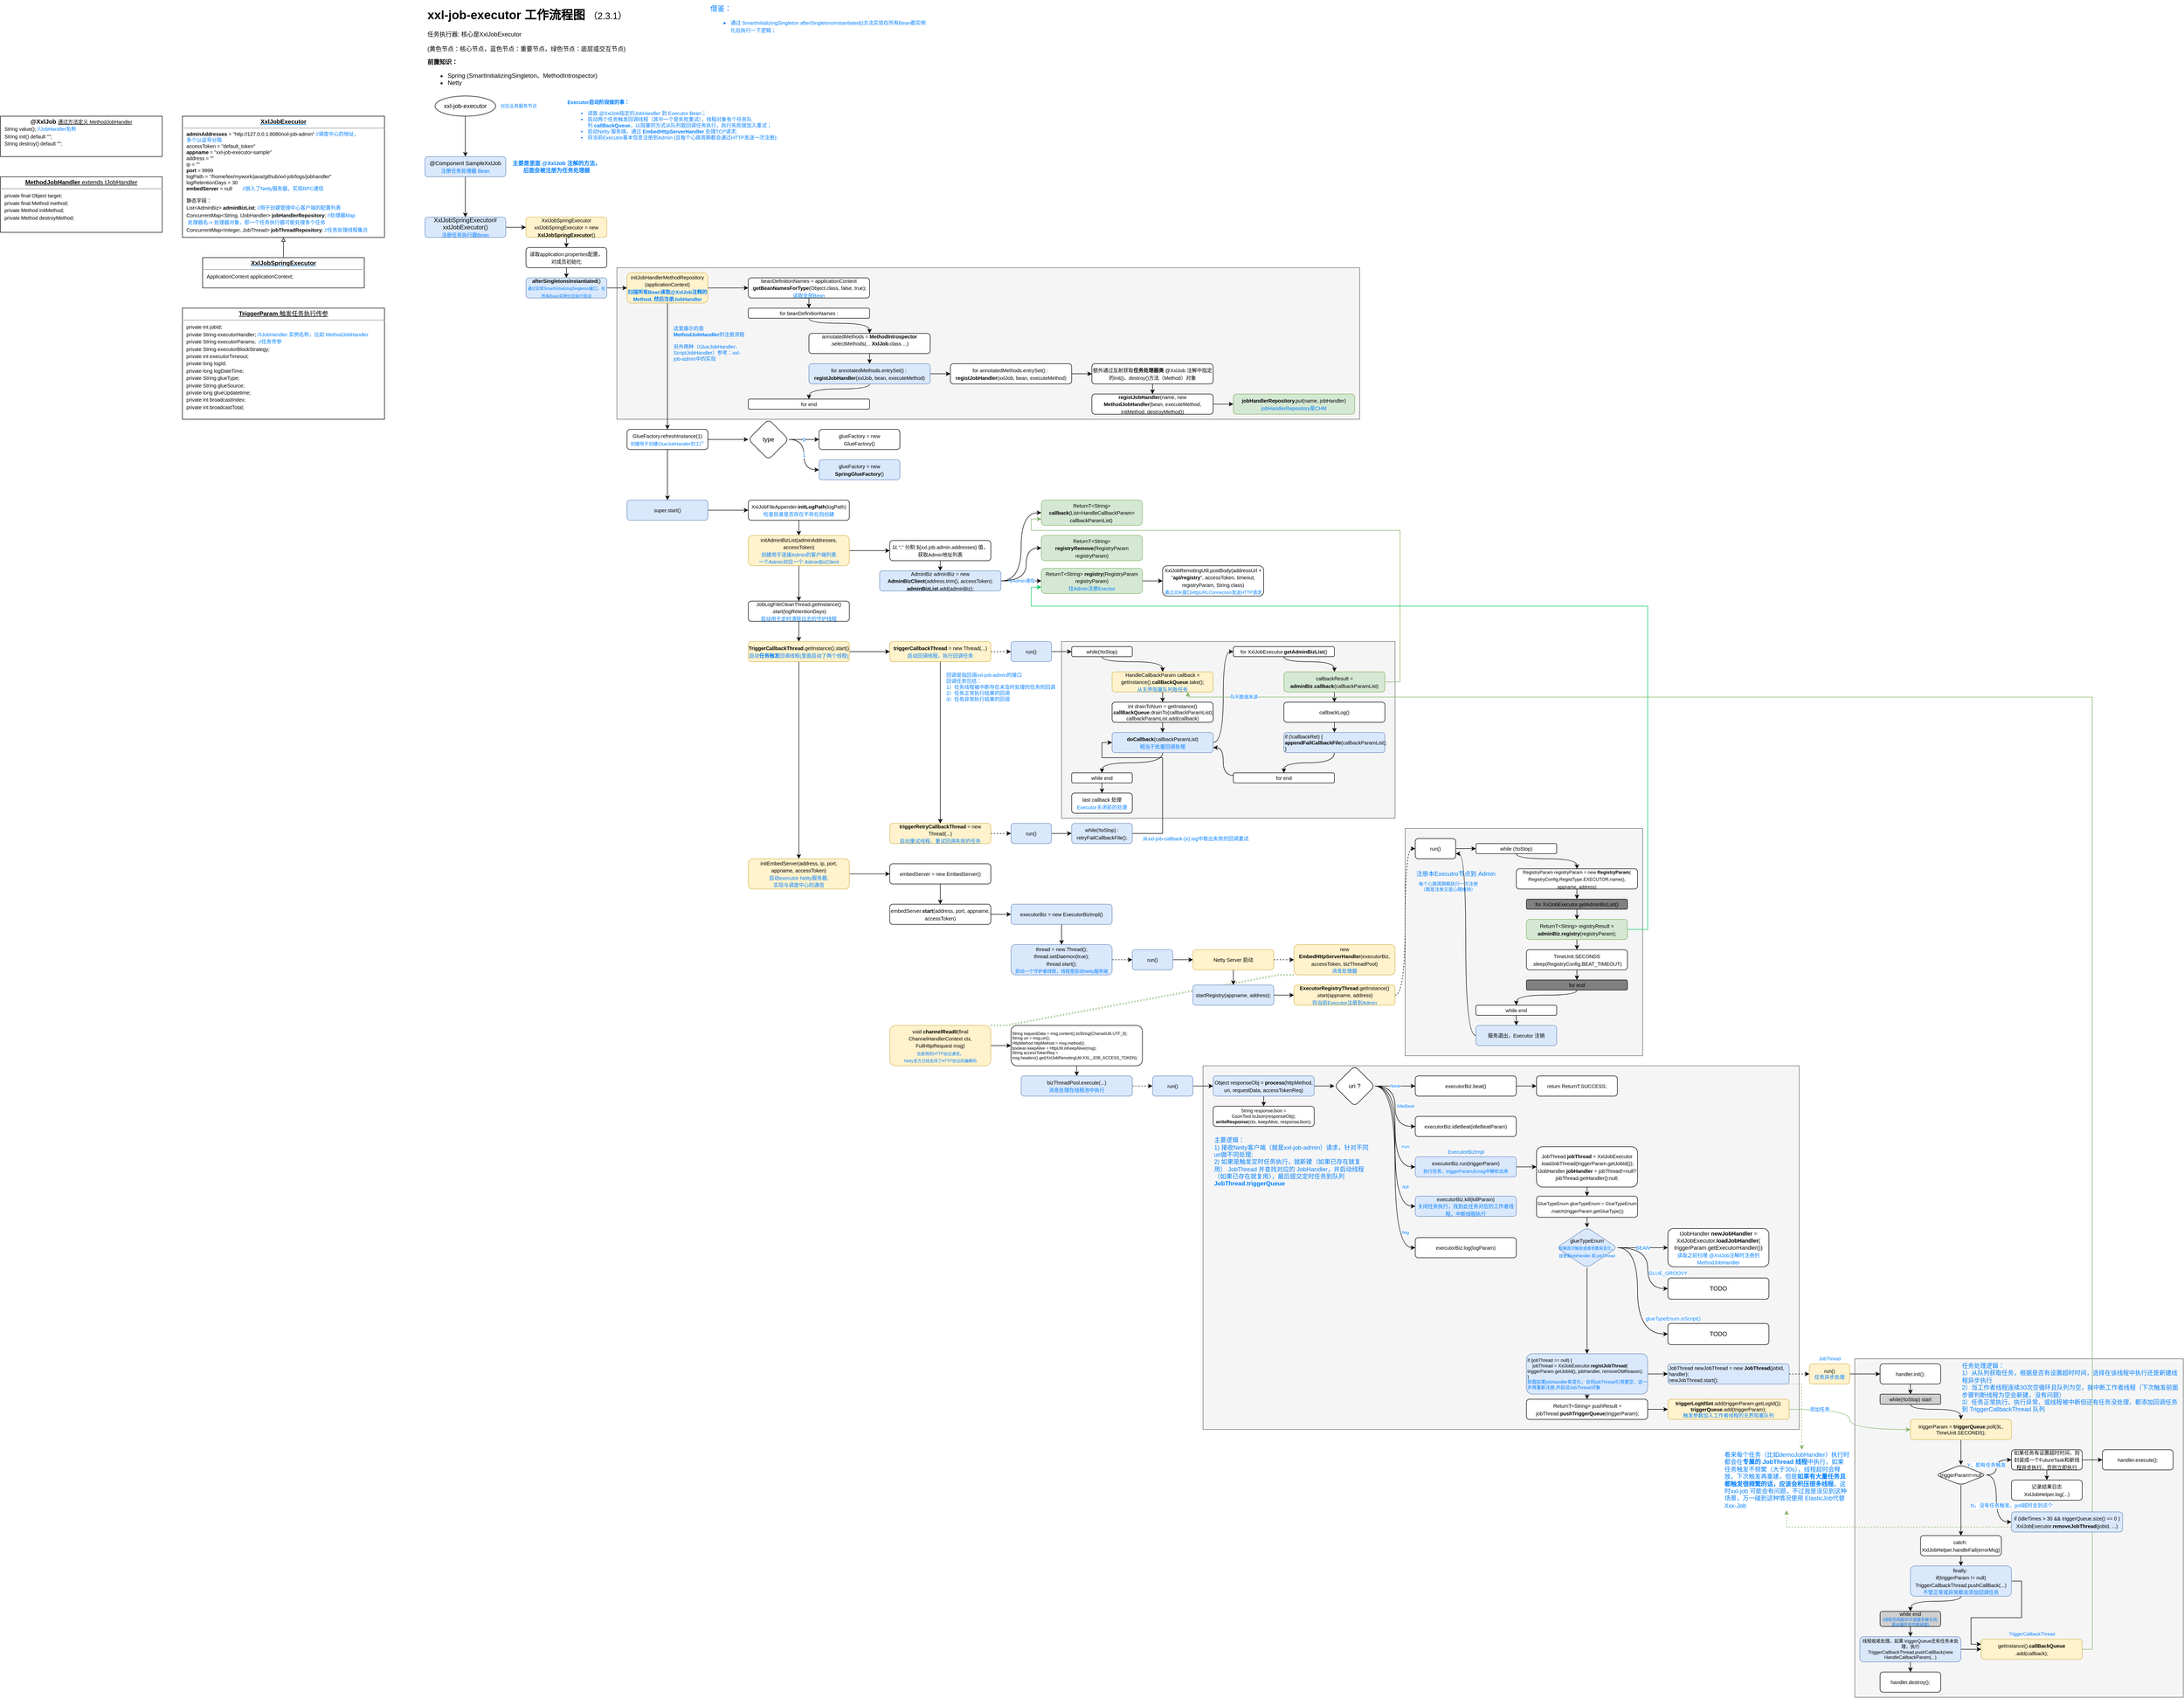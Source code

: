 <mxfile version="21.6.5" type="device" pages="3">
  <diagram id="epMd4GJdL1VY7lUlSukr" name="xxl-job-executor">
    <mxGraphModel dx="2058" dy="764" grid="1" gridSize="10" guides="1" tooltips="1" connect="1" arrows="1" fold="1" page="1" pageScale="1" pageWidth="827" pageHeight="1169" math="0" shadow="0">
      <root>
        <mxCell id="-lWm-qoocMC7RLlnJny9-0" />
        <mxCell id="-lWm-qoocMC7RLlnJny9-1" parent="-lWm-qoocMC7RLlnJny9-0" />
        <mxCell id="-206KKTZnmEvFPcNaSRJ-3" value="" style="rounded=0;whiteSpace=wrap;html=1;fontSize=10;fontColor=#333333;fillColor=#f5f5f5;strokeColor=#666666;" parent="-lWm-qoocMC7RLlnJny9-1" vertex="1">
          <mxGeometry x="420" y="540" width="1470" height="300" as="geometry" />
        </mxCell>
        <mxCell id="KZKVduNkzBJ_FhNbkcFE-236" value="" style="rounded=0;whiteSpace=wrap;html=1;fontSize=12;fontColor=#333333;strokeColor=#666666;fillColor=#f5f5f5;" parent="-lWm-qoocMC7RLlnJny9-1" vertex="1">
          <mxGeometry x="1300" y="1280" width="660" height="350" as="geometry" />
        </mxCell>
        <mxCell id="KZKVduNkzBJ_FhNbkcFE-233" value="" style="rounded=0;whiteSpace=wrap;html=1;fontSize=12;fontColor=#333333;strokeColor=#666666;fillColor=#f5f5f5;" parent="-lWm-qoocMC7RLlnJny9-1" vertex="1">
          <mxGeometry x="1980" y="1650" width="470" height="450" as="geometry" />
        </mxCell>
        <mxCell id="KZKVduNkzBJ_FhNbkcFE-231" value="" style="rounded=0;whiteSpace=wrap;html=1;fontSize=10;fontColor=#333333;strokeColor=#666666;fillColor=#f5f5f5;" parent="-lWm-qoocMC7RLlnJny9-1" vertex="1">
          <mxGeometry x="1580" y="2120" width="1180" height="720" as="geometry" />
        </mxCell>
        <mxCell id="KZKVduNkzBJ_FhNbkcFE-230" value="" style="rounded=0;whiteSpace=wrap;html=1;fontSize=10;fillColor=#f5f5f5;fontColor=#333333;strokeColor=#666666;" parent="-lWm-qoocMC7RLlnJny9-1" vertex="1">
          <mxGeometry x="2870" y="2700" width="650" height="670" as="geometry" />
        </mxCell>
        <mxCell id="KZKVduNkzBJ_FhNbkcFE-128" style="edgeStyle=entityRelationEdgeStyle;rounded=0;orthogonalLoop=1;jettySize=auto;html=1;exitX=0;exitY=1;exitDx=0;exitDy=0;entryX=1;entryY=0;entryDx=0;entryDy=0;fontSize=10;fontColor=#007FFF;strokeColor=#82b366;shape=link;elbow=vertical;fillColor=#d5e8d4;width=2;dashed=1;" parent="-lWm-qoocMC7RLlnJny9-1" source="KZKVduNkzBJ_FhNbkcFE-89" target="KZKVduNkzBJ_FhNbkcFE-127" edge="1">
          <mxGeometry relative="1" as="geometry" />
        </mxCell>
        <mxCell id="JAirRcyNL59irFaegiv7-0" value="&lt;h1&gt;xxl-job-executor 工作流程图 &lt;span style=&quot;font-weight: normal&quot;&gt;&lt;font style=&quot;font-size: 18px&quot;&gt;（2.3.1）&lt;/font&gt;&lt;/span&gt;&lt;/h1&gt;&lt;div&gt;&lt;/div&gt;任务执行器; 核心是&lt;span&gt;XxlJobExecutor&lt;/span&gt;&lt;div&gt;&lt;br&gt;&lt;/div&gt;(黄色节点：核心节点，蓝色节点：重要节点，绿色节点：底层或交互节点)&lt;br&gt;&lt;p&gt;&lt;b&gt;前置知识：&lt;/b&gt;&lt;/p&gt;&lt;p&gt;&lt;/p&gt;&lt;ul&gt;&lt;li&gt;Spring (SmartInitializingSingleton、MethodIntrospector)&lt;br&gt;&lt;/li&gt;&lt;li&gt;Netty&amp;nbsp;&lt;/li&gt;&lt;/ul&gt;&lt;p&gt;&lt;/p&gt;&lt;p&gt;&lt;br&gt;&lt;/p&gt;&lt;p&gt;&lt;/p&gt;" style="text;html=1;strokeColor=none;fillColor=none;spacing=5;spacingTop=-20;whiteSpace=wrap;overflow=hidden;rounded=0;" parent="-lWm-qoocMC7RLlnJny9-1" vertex="1">
          <mxGeometry x="40" y="20" width="480" height="160" as="geometry" />
        </mxCell>
        <mxCell id="KZKVduNkzBJ_FhNbkcFE-2" style="edgeStyle=orthogonalEdgeStyle;rounded=0;orthogonalLoop=1;jettySize=auto;html=1;exitX=0.5;exitY=1;exitDx=0;exitDy=0;entryX=0.5;entryY=0;entryDx=0;entryDy=0;fontColor=#007FFF;" parent="-lWm-qoocMC7RLlnJny9-1" source="JAirRcyNL59irFaegiv7-1" target="JAirRcyNL59irFaegiv7-30" edge="1">
          <mxGeometry relative="1" as="geometry" />
        </mxCell>
        <mxCell id="JAirRcyNL59irFaegiv7-1" value="xxl-job-executor" style="ellipse;whiteSpace=wrap;html=1;" parent="-lWm-qoocMC7RLlnJny9-1" vertex="1">
          <mxGeometry x="60" y="200" width="120" height="40" as="geometry" />
        </mxCell>
        <mxCell id="JAirRcyNL59irFaegiv7-8" value="" style="edgeStyle=orthogonalEdgeStyle;curved=1;rounded=0;orthogonalLoop=1;jettySize=auto;html=1;fontSize=12;fontColor=#007FFF;endArrow=classic;endFill=1;" parent="-lWm-qoocMC7RLlnJny9-1" source="JAirRcyNL59irFaegiv7-2" target="JAirRcyNL59irFaegiv7-7" edge="1">
          <mxGeometry relative="1" as="geometry" />
        </mxCell>
        <mxCell id="JAirRcyNL59irFaegiv7-2" value="XxlJobSpringExecutor# xxlJobExecutor()&lt;br&gt;&lt;font color=&quot;#007fff&quot; style=&quot;font-size: 10px&quot;&gt;注册任务执行器Bean&lt;br&gt;&lt;/font&gt;" style="rounded=1;whiteSpace=wrap;html=1;fillColor=#dae8fc;strokeColor=#6c8ebf;" parent="-lWm-qoocMC7RLlnJny9-1" vertex="1">
          <mxGeometry x="40" y="440" width="160" height="40" as="geometry" />
        </mxCell>
        <mxCell id="JAirRcyNL59irFaegiv7-4" value="&lt;p style=&quot;margin: 4px 0px 0px ; text-align: center ; text-decoration: underline&quot;&gt;&lt;font&gt;&lt;span style=&quot;color: rgb(0 , 0 , 0)&quot;&gt;&lt;font style=&quot;font-size: 12px&quot;&gt;&lt;b&gt;XxlJobExecutor&lt;/b&gt;&lt;/font&gt;&lt;/span&gt;&lt;br&gt;&lt;/font&gt;&lt;/p&gt;&lt;hr style=&quot;font-size: 10px&quot;&gt;&lt;p style=&quot;margin: 0px 0px 0px 8px ; font-size: 10px&quot;&gt;&lt;font style=&quot;font-size: 10px&quot; color=&quot;#000000&quot;&gt;&lt;b&gt;adminAddresses&lt;/b&gt; = &quot;http://127.0.0.1:8080/xxl-job-admin&quot;&lt;/font&gt;&lt;font style=&quot;font-size: 10px&quot;&gt; //调度中心的地址，&lt;br&gt;多个以逗号分隔&lt;/font&gt;&lt;/p&gt;&lt;p style=&quot;margin: 0px 0px 0px 8px ; font-size: 10px&quot;&gt;&lt;font style=&quot;font-size: 10px&quot; color=&quot;#000000&quot;&gt;accessToken = &quot;default_token&quot;&lt;/font&gt;&lt;/p&gt;&lt;p style=&quot;margin: 0px 0px 0px 8px ; font-size: 10px&quot;&gt;&lt;font style=&quot;font-size: 10px&quot; color=&quot;#000000&quot;&gt;&lt;b&gt;appname&lt;/b&gt; = &quot;xxl-job-executor-sample&quot;&lt;/font&gt;&lt;/p&gt;&lt;p style=&quot;margin: 0px 0px 0px 8px ; font-size: 10px&quot;&gt;&lt;font style=&quot;font-size: 10px&quot; color=&quot;#000000&quot;&gt;address = &quot;&quot;&lt;/font&gt;&lt;/p&gt;&lt;p style=&quot;margin: 0px 0px 0px 8px ; font-size: 10px&quot;&gt;&lt;font style=&quot;font-size: 10px&quot; color=&quot;#000000&quot;&gt;ip = &quot;&quot;&lt;/font&gt;&lt;/p&gt;&lt;p style=&quot;margin: 0px 0px 0px 8px ; font-size: 10px&quot;&gt;&lt;font style=&quot;font-size: 10px&quot; color=&quot;#000000&quot;&gt;&lt;b&gt;port&lt;/b&gt; = 9999&lt;/font&gt;&lt;/p&gt;&lt;p style=&quot;margin: 0px 0px 0px 8px ; font-size: 10px&quot;&gt;&lt;font style=&quot;font-size: 10px&quot; color=&quot;#000000&quot;&gt;logPath = &quot;/home/lee/mywork/java/github/xxl-job/logs/jobhandler&quot;&lt;/font&gt;&lt;/p&gt;&lt;p style=&quot;margin: 0px 0px 0px 8px ; font-size: 10px&quot;&gt;&lt;font style=&quot;font-size: 10px&quot; color=&quot;#000000&quot;&gt;logRetentionDays = 30&lt;/font&gt;&lt;/p&gt;&lt;p style=&quot;margin: 0px 0px 0px 8px ; font-size: 10px&quot;&gt;&lt;font style=&quot;font-size: 10px&quot;&gt;&lt;b style=&quot;color: rgb(0 , 0 , 0)&quot;&gt;embedServer&lt;/b&gt;&lt;font color=&quot;#000000&quot;&gt; = null&lt;/font&gt;&lt;span style=&quot;color: rgb(0 , 0 , 0) ; white-space: pre&quot;&gt;&#x9;&lt;/span&gt;//嵌入了Netty服务器，实现RPC通信&lt;/font&gt;&lt;/p&gt;&lt;p style=&quot;margin: 0px 0px 0px 8px ; font-size: 10px&quot;&gt;&lt;font color=&quot;#000000&quot;&gt;&lt;br&gt;&lt;/font&gt;&lt;/p&gt;&lt;p style=&quot;margin: 0px 0px 0px 8px ; font-size: 10px&quot;&gt;&lt;font color=&quot;#000000&quot;&gt;静态字段：&lt;/font&gt;&lt;/p&gt;&lt;p style=&quot;margin: 0px 0px 0px 8px&quot;&gt;&lt;span style=&quot;font-size: 10px&quot;&gt;&lt;font color=&quot;#000000&quot;&gt;List&amp;lt;AdminBiz&amp;gt; &lt;/font&gt;&lt;b style=&quot;color: rgb(0 , 0 , 0)&quot;&gt;adminBizList&lt;/b&gt;&lt;font color=&quot;#000000&quot;&gt;; &lt;/font&gt;//用于创建管理中心客户端的配置列表&lt;/span&gt;&lt;br&gt;&lt;/p&gt;&lt;p style=&quot;margin: 0px 0px 0px 8px&quot;&gt;&lt;span style=&quot;font-size: 10px&quot;&gt;&lt;font color=&quot;#000000&quot;&gt;ConcurrentMap&amp;lt;String, IJobHandler&amp;gt; &lt;/font&gt;&lt;b style=&quot;color: rgb(0 , 0 , 0)&quot;&gt;jobHandlerRepository&lt;/b&gt;&lt;font color=&quot;#000000&quot;&gt;;&amp;nbsp;&lt;/font&gt;//处理器Map&lt;/span&gt;&lt;br&gt;&lt;/p&gt;&lt;p style=&quot;margin: 0px 0px 0px 8px&quot;&gt;&lt;span style=&quot;font-size: 10px&quot;&gt;&amp;nbsp;处理器名-&amp;gt; 处理器对象，即一个任务执行器可能处理多个任务&lt;/span&gt;&lt;span style=&quot;font-size: 10px&quot;&gt;&lt;font color=&quot;#000000&quot;&gt;&lt;br&gt;&lt;/font&gt;&lt;/span&gt;&lt;/p&gt;&lt;p style=&quot;margin: 0px 0px 0px 8px&quot;&gt;&lt;span style=&quot;font-size: 10px&quot;&gt;&lt;font color=&quot;#000000&quot;&gt;ConcurrentMap&amp;lt;Integer, JobThread&amp;gt; &lt;b&gt;jobThreadRepository&lt;/b&gt;; &lt;/font&gt;//任务处理线程集合&lt;/span&gt;&lt;/p&gt;" style="verticalAlign=top;align=left;overflow=fill;fontSize=12;fontFamily=Helvetica;html=1;fontColor=#007FFF;" parent="-lWm-qoocMC7RLlnJny9-1" vertex="1">
          <mxGeometry x="-440" y="240" width="400" height="240" as="geometry" />
        </mxCell>
        <mxCell id="JAirRcyNL59irFaegiv7-6" style="edgeStyle=orthogonalEdgeStyle;curved=1;rounded=0;orthogonalLoop=1;jettySize=auto;html=1;exitX=0.5;exitY=0;exitDx=0;exitDy=0;entryX=0.5;entryY=1;entryDx=0;entryDy=0;fontSize=10;fontColor=#007FFF;endArrow=block;endFill=0;" parent="-lWm-qoocMC7RLlnJny9-1" source="JAirRcyNL59irFaegiv7-5" target="JAirRcyNL59irFaegiv7-4" edge="1">
          <mxGeometry relative="1" as="geometry" />
        </mxCell>
        <mxCell id="JAirRcyNL59irFaegiv7-5" value="&lt;p style=&quot;margin: 4px 0px 0px ; text-align: center ; text-decoration: underline ; font-size: 10px&quot;&gt;&lt;font style=&quot;font-size: 10px&quot;&gt;&lt;b&gt;&lt;span style=&quot;color: rgb(0 , 0 , 0) ; font-size: 12px&quot;&gt;XxlJobSpringExecutor&lt;/span&gt;&lt;br&gt;&lt;/b&gt;&lt;/font&gt;&lt;/p&gt;&lt;hr style=&quot;font-size: 10px&quot;&gt;&lt;p style=&quot;margin: 0px 0px 0px 8px&quot;&gt;&lt;span style=&quot;font-size: 10px&quot;&gt;&lt;font color=&quot;#000000&quot;&gt;ApplicationContext applicationContext;&lt;/font&gt;&lt;/span&gt;&lt;br&gt;&lt;/p&gt;" style="verticalAlign=top;align=left;overflow=fill;fontSize=12;fontFamily=Helvetica;html=1;fontColor=#007FFF;" parent="-lWm-qoocMC7RLlnJny9-1" vertex="1">
          <mxGeometry x="-400" y="520" width="320" height="60" as="geometry" />
        </mxCell>
        <mxCell id="JAirRcyNL59irFaegiv7-10" value="" style="edgeStyle=orthogonalEdgeStyle;curved=1;rounded=0;orthogonalLoop=1;jettySize=auto;html=1;fontSize=10;fontColor=#007FFF;endArrow=classic;endFill=1;" parent="-lWm-qoocMC7RLlnJny9-1" source="JAirRcyNL59irFaegiv7-7" target="JAirRcyNL59irFaegiv7-9" edge="1">
          <mxGeometry relative="1" as="geometry" />
        </mxCell>
        <mxCell id="JAirRcyNL59irFaegiv7-7" value="&lt;font&gt;&lt;font style=&quot;font-size: 10px&quot;&gt;XxlJobSpringExecutor xxlJobSpringExecutor = new &lt;b&gt;XxlJobSpringExecutor&lt;/b&gt;()&lt;/font&gt;&lt;br&gt;&lt;/font&gt;" style="rounded=1;whiteSpace=wrap;html=1;fillColor=#fff2cc;strokeColor=#d6b656;" parent="-lWm-qoocMC7RLlnJny9-1" vertex="1">
          <mxGeometry x="240" y="440" width="160" height="40" as="geometry" />
        </mxCell>
        <mxCell id="JAirRcyNL59irFaegiv7-12" value="" style="edgeStyle=orthogonalEdgeStyle;curved=1;rounded=0;orthogonalLoop=1;jettySize=auto;html=1;fontSize=10;fontColor=#007FFF;endArrow=classic;endFill=1;" parent="-lWm-qoocMC7RLlnJny9-1" source="JAirRcyNL59irFaegiv7-9" target="JAirRcyNL59irFaegiv7-11" edge="1">
          <mxGeometry relative="1" as="geometry" />
        </mxCell>
        <mxCell id="JAirRcyNL59irFaegiv7-9" value="&lt;font&gt;&lt;span style=&quot;font-size: 10px&quot;&gt;读取application.properties配置，&lt;br&gt;对成员初始化&lt;/span&gt;&lt;br&gt;&lt;/font&gt;" style="rounded=1;whiteSpace=wrap;html=1;" parent="-lWm-qoocMC7RLlnJny9-1" vertex="1">
          <mxGeometry x="240" y="500" width="160" height="40" as="geometry" />
        </mxCell>
        <mxCell id="JAirRcyNL59irFaegiv7-14" value="" style="edgeStyle=orthogonalEdgeStyle;curved=1;rounded=0;orthogonalLoop=1;jettySize=auto;html=1;fontSize=8;fontColor=#007FFF;endArrow=classic;endFill=1;" parent="-lWm-qoocMC7RLlnJny9-1" source="JAirRcyNL59irFaegiv7-11" target="JAirRcyNL59irFaegiv7-13" edge="1">
          <mxGeometry relative="1" as="geometry" />
        </mxCell>
        <mxCell id="JAirRcyNL59irFaegiv7-11" value="&lt;font&gt;&lt;span style=&quot;font-size: 10px&quot;&gt;&lt;b&gt;afterSingletonsInstantiated&lt;/b&gt;()&lt;br&gt;&lt;/span&gt;&lt;font color=&quot;#007fff&quot; style=&quot;font-size: 8px&quot;&gt;通过实现SmartInitializingSingleton接口，在所有Bean实例化后执行启动&lt;/font&gt;&lt;br&gt;&lt;/font&gt;" style="rounded=1;whiteSpace=wrap;html=1;fillColor=#dae8fc;strokeColor=#6c8ebf;" parent="-lWm-qoocMC7RLlnJny9-1" vertex="1">
          <mxGeometry x="240" y="560" width="160" height="40" as="geometry" />
        </mxCell>
        <mxCell id="JAirRcyNL59irFaegiv7-16" value="" style="edgeStyle=orthogonalEdgeStyle;curved=1;rounded=0;orthogonalLoop=1;jettySize=auto;html=1;fontSize=8;fontColor=#007FFF;endArrow=classic;endFill=1;" parent="-lWm-qoocMC7RLlnJny9-1" source="JAirRcyNL59irFaegiv7-13" target="JAirRcyNL59irFaegiv7-15" edge="1">
          <mxGeometry relative="1" as="geometry" />
        </mxCell>
        <mxCell id="JAirRcyNL59irFaegiv7-20" value="" style="edgeStyle=orthogonalEdgeStyle;curved=1;rounded=0;orthogonalLoop=1;jettySize=auto;html=1;fontSize=8;fontColor=#007FFF;endArrow=classic;endFill=1;" parent="-lWm-qoocMC7RLlnJny9-1" source="JAirRcyNL59irFaegiv7-13" target="JAirRcyNL59irFaegiv7-19" edge="1">
          <mxGeometry relative="1" as="geometry" />
        </mxCell>
        <mxCell id="JAirRcyNL59irFaegiv7-13" value="&lt;font&gt;&lt;span style=&quot;font-size: 10px&quot;&gt;initJobHandlerMethodRepository&lt;br&gt;(applicationContext)&lt;br&gt;&lt;/span&gt;&lt;font style=&quot;font-size: 10px&quot; color=&quot;#007fff&quot;&gt;&lt;b&gt;扫描所有Bean读取@XxlJob注释的Method, 然后注册JobHandler&lt;/b&gt;&lt;/font&gt;&lt;br&gt;&lt;/font&gt;" style="rounded=1;whiteSpace=wrap;html=1;fillColor=#fff2cc;strokeColor=#d6b656;" parent="-lWm-qoocMC7RLlnJny9-1" vertex="1">
          <mxGeometry x="440" y="550" width="160" height="60" as="geometry" />
        </mxCell>
        <mxCell id="JAirRcyNL59irFaegiv7-18" value="" style="edgeStyle=orthogonalEdgeStyle;curved=1;rounded=0;orthogonalLoop=1;jettySize=auto;html=1;fontSize=8;fontColor=#007FFF;endArrow=classic;endFill=1;" parent="-lWm-qoocMC7RLlnJny9-1" source="JAirRcyNL59irFaegiv7-15" target="JAirRcyNL59irFaegiv7-17" edge="1">
          <mxGeometry relative="1" as="geometry" />
        </mxCell>
        <mxCell id="KZKVduNkzBJ_FhNbkcFE-17" value="" style="edgeStyle=orthogonalEdgeStyle;curved=1;rounded=0;orthogonalLoop=1;jettySize=auto;html=1;fontSize=10;fontColor=#007FFF;" parent="-lWm-qoocMC7RLlnJny9-1" source="JAirRcyNL59irFaegiv7-15" target="KZKVduNkzBJ_FhNbkcFE-16" edge="1">
          <mxGeometry relative="1" as="geometry" />
        </mxCell>
        <mxCell id="JAirRcyNL59irFaegiv7-15" value="&lt;font&gt;&lt;span style=&quot;font-size: 10px&quot;&gt;GlueFactory.refreshInstance(1)&lt;br&gt;&lt;/span&gt;&lt;font color=&quot;#007fff&quot; style=&quot;font-size: 9px&quot;&gt;创建用于创建GlueJobHandler的工厂&lt;/font&gt;&lt;br&gt;&lt;/font&gt;" style="rounded=1;whiteSpace=wrap;html=1;" parent="-lWm-qoocMC7RLlnJny9-1" vertex="1">
          <mxGeometry x="440" y="860" width="160" height="40" as="geometry" />
        </mxCell>
        <mxCell id="KZKVduNkzBJ_FhNbkcFE-24" value="" style="edgeStyle=orthogonalEdgeStyle;curved=1;rounded=0;orthogonalLoop=1;jettySize=auto;html=1;fontSize=10;fontColor=#007FFF;" parent="-lWm-qoocMC7RLlnJny9-1" source="JAirRcyNL59irFaegiv7-17" target="KZKVduNkzBJ_FhNbkcFE-23" edge="1">
          <mxGeometry relative="1" as="geometry" />
        </mxCell>
        <mxCell id="JAirRcyNL59irFaegiv7-17" value="&lt;font&gt;&lt;span style=&quot;font-size: 10px&quot;&gt;super.start()&lt;/span&gt;&lt;br&gt;&lt;/font&gt;" style="rounded=1;whiteSpace=wrap;html=1;fillColor=#dae8fc;strokeColor=#6c8ebf;" parent="-lWm-qoocMC7RLlnJny9-1" vertex="1">
          <mxGeometry x="440" y="1000" width="160" height="40" as="geometry" />
        </mxCell>
        <mxCell id="JAirRcyNL59irFaegiv7-23" value="" style="edgeStyle=orthogonalEdgeStyle;curved=1;rounded=0;orthogonalLoop=1;jettySize=auto;html=1;fontSize=10;fontColor=#007FFF;endArrow=classic;endFill=1;" parent="-lWm-qoocMC7RLlnJny9-1" source="JAirRcyNL59irFaegiv7-19" target="JAirRcyNL59irFaegiv7-22" edge="1">
          <mxGeometry relative="1" as="geometry" />
        </mxCell>
        <mxCell id="JAirRcyNL59irFaegiv7-19" value="&lt;font&gt;&lt;span style=&quot;font-size: 10px&quot;&gt;beanDefinitionNames = applicationContext&lt;br&gt;.&lt;b&gt;getBeanNamesForType&lt;/b&gt;(Object.class, false, true);&lt;br&gt;&lt;/span&gt;&lt;font color=&quot;#007fff&quot; style=&quot;font-size: 10px&quot;&gt;读取全部Bean&lt;/font&gt;&lt;br&gt;&lt;/font&gt;" style="rounded=1;whiteSpace=wrap;html=1;" parent="-lWm-qoocMC7RLlnJny9-1" vertex="1">
          <mxGeometry x="680" y="560" width="240" height="40" as="geometry" />
        </mxCell>
        <mxCell id="JAirRcyNL59irFaegiv7-25" value="" style="edgeStyle=orthogonalEdgeStyle;curved=1;rounded=0;orthogonalLoop=1;jettySize=auto;html=1;fontSize=10;fontColor=#007FFF;endArrow=classic;endFill=1;" parent="-lWm-qoocMC7RLlnJny9-1" source="JAirRcyNL59irFaegiv7-22" target="JAirRcyNL59irFaegiv7-24" edge="1">
          <mxGeometry relative="1" as="geometry">
            <Array as="points">
              <mxPoint x="800" y="650" />
              <mxPoint x="920" y="650" />
            </Array>
          </mxGeometry>
        </mxCell>
        <mxCell id="JAirRcyNL59irFaegiv7-22" value="&lt;font&gt;&lt;span style=&quot;font-size: 10px&quot;&gt;for&amp;nbsp;&lt;/span&gt;&lt;span style=&quot;font-size: 10px&quot;&gt;beanDefinitionNames :&lt;/span&gt;&lt;br&gt;&lt;/font&gt;" style="rounded=1;whiteSpace=wrap;html=1;" parent="-lWm-qoocMC7RLlnJny9-1" vertex="1">
          <mxGeometry x="680" y="620" width="240" height="20" as="geometry" />
        </mxCell>
        <mxCell id="JAirRcyNL59irFaegiv7-27" value="" style="edgeStyle=orthogonalEdgeStyle;curved=1;rounded=0;orthogonalLoop=1;jettySize=auto;html=1;fontSize=10;fontColor=#007FFF;endArrow=classic;endFill=1;" parent="-lWm-qoocMC7RLlnJny9-1" source="JAirRcyNL59irFaegiv7-24" target="JAirRcyNL59irFaegiv7-26" edge="1">
          <mxGeometry relative="1" as="geometry" />
        </mxCell>
        <mxCell id="JAirRcyNL59irFaegiv7-24" value="&lt;font&gt;&lt;span style=&quot;font-size: 10px&quot;&gt;annotatedMethods = &lt;b&gt;MethodIntrospector&lt;/b&gt;&lt;br&gt;.selectMethods(... &lt;b&gt;XxlJob&lt;/b&gt;.class&amp;nbsp;&lt;/span&gt;&lt;span style=&quot;font-size: 10px&quot;&gt;...)&lt;br&gt;&lt;/span&gt;&lt;br&gt;&lt;/font&gt;" style="rounded=1;whiteSpace=wrap;html=1;" parent="-lWm-qoocMC7RLlnJny9-1" vertex="1">
          <mxGeometry x="800" y="670" width="240" height="40" as="geometry" />
        </mxCell>
        <mxCell id="JAirRcyNL59irFaegiv7-29" style="edgeStyle=orthogonalEdgeStyle;curved=1;rounded=0;orthogonalLoop=1;jettySize=auto;html=1;exitX=0.5;exitY=1;exitDx=0;exitDy=0;fontSize=10;fontColor=#007FFF;endArrow=classic;endFill=1;" parent="-lWm-qoocMC7RLlnJny9-1" source="JAirRcyNL59irFaegiv7-26" target="JAirRcyNL59irFaegiv7-28" edge="1">
          <mxGeometry relative="1" as="geometry">
            <Array as="points">
              <mxPoint x="920" y="780" />
              <mxPoint x="800" y="780" />
            </Array>
          </mxGeometry>
        </mxCell>
        <mxCell id="KZKVduNkzBJ_FhNbkcFE-6" value="" style="edgeStyle=orthogonalEdgeStyle;rounded=0;orthogonalLoop=1;jettySize=auto;html=1;fontSize=10;fontColor=#007FFF;curved=1;" parent="-lWm-qoocMC7RLlnJny9-1" source="JAirRcyNL59irFaegiv7-26" target="KZKVduNkzBJ_FhNbkcFE-5" edge="1">
          <mxGeometry relative="1" as="geometry" />
        </mxCell>
        <mxCell id="JAirRcyNL59irFaegiv7-26" value="&lt;font&gt;&lt;span style=&quot;font-size: 10px&quot;&gt;for annotatedMethods.entrySet()&amp;nbsp;&lt;/span&gt;&lt;span style=&quot;font-size: 10px&quot;&gt;:&amp;nbsp;&lt;/span&gt;&lt;br&gt;&lt;font style=&quot;font-size: 10px&quot;&gt;&lt;b&gt;registJobHandler&lt;/b&gt;(xxlJob, bean, executeMethod)&lt;/font&gt;&lt;br&gt;&lt;/font&gt;" style="rounded=1;whiteSpace=wrap;html=1;fillColor=#dae8fc;strokeColor=#6c8ebf;" parent="-lWm-qoocMC7RLlnJny9-1" vertex="1">
          <mxGeometry x="800" y="730" width="240" height="40" as="geometry" />
        </mxCell>
        <mxCell id="JAirRcyNL59irFaegiv7-28" value="&lt;font&gt;&lt;span style=&quot;font-size: 10px&quot;&gt;for&amp;nbsp;&lt;/span&gt;&lt;span style=&quot;font-size: 10px&quot;&gt;end&lt;/span&gt;&lt;br&gt;&lt;/font&gt;" style="rounded=1;whiteSpace=wrap;html=1;" parent="-lWm-qoocMC7RLlnJny9-1" vertex="1">
          <mxGeometry x="680" y="800" width="240" height="20" as="geometry" />
        </mxCell>
        <mxCell id="KZKVduNkzBJ_FhNbkcFE-3" style="edgeStyle=orthogonalEdgeStyle;rounded=0;orthogonalLoop=1;jettySize=auto;html=1;exitX=0.5;exitY=1;exitDx=0;exitDy=0;fontColor=#007FFF;" parent="-lWm-qoocMC7RLlnJny9-1" source="JAirRcyNL59irFaegiv7-30" target="JAirRcyNL59irFaegiv7-2" edge="1">
          <mxGeometry relative="1" as="geometry" />
        </mxCell>
        <mxCell id="JAirRcyNL59irFaegiv7-30" value="&lt;font style=&quot;font-size: 11px&quot;&gt;@Component SampleXxlJob&lt;br&gt;&lt;font color=&quot;#007fff&quot; style=&quot;font-size: 11px&quot;&gt;&lt;span style=&quot;font-size: 10px&quot;&gt;注册任务处理器 Bean&lt;/span&gt;&lt;/font&gt;&lt;br&gt;&lt;/font&gt;" style="rounded=1;whiteSpace=wrap;html=1;fillColor=#dae8fc;strokeColor=#6c8ebf;" parent="-lWm-qoocMC7RLlnJny9-1" vertex="1">
          <mxGeometry x="40" y="320" width="160" height="40" as="geometry" />
        </mxCell>
        <mxCell id="KZKVduNkzBJ_FhNbkcFE-4" value="&lt;h1 style=&quot;font-size: 14px&quot;&gt;&lt;span style=&quot;font-weight: normal&quot;&gt;借鉴：&lt;/span&gt;&lt;br&gt;&lt;/h1&gt;&lt;div&gt;&lt;ul&gt;&lt;li&gt;&lt;font style=&quot;font-size: 10px&quot;&gt;通过 SmartInitializingSingleton&amp;nbsp;afterSingletonsInstantiated()方法实现在所有Bean都实例化后执行一下逻辑；&lt;/font&gt;&lt;br&gt;&lt;/li&gt;&lt;/ul&gt;&lt;/div&gt;" style="text;html=1;strokeColor=none;fillColor=none;spacing=5;spacingTop=-20;whiteSpace=wrap;overflow=hidden;rounded=0;fontColor=#007FFF;" parent="-lWm-qoocMC7RLlnJny9-1" vertex="1">
          <mxGeometry x="600" y="20" width="440" height="140" as="geometry" />
        </mxCell>
        <mxCell id="KZKVduNkzBJ_FhNbkcFE-8" value="" style="edgeStyle=orthogonalEdgeStyle;curved=1;rounded=0;orthogonalLoop=1;jettySize=auto;html=1;fontSize=10;fontColor=#007FFF;" parent="-lWm-qoocMC7RLlnJny9-1" source="KZKVduNkzBJ_FhNbkcFE-5" target="KZKVduNkzBJ_FhNbkcFE-7" edge="1">
          <mxGeometry relative="1" as="geometry" />
        </mxCell>
        <mxCell id="KZKVduNkzBJ_FhNbkcFE-5" value="&lt;font&gt;&lt;span style=&quot;font-size: 10px&quot;&gt;for annotatedMethods.entrySet()&amp;nbsp;&lt;/span&gt;&lt;span style=&quot;font-size: 10px&quot;&gt;:&amp;nbsp;&lt;/span&gt;&lt;br&gt;&lt;font style=&quot;font-size: 10px&quot;&gt;&lt;b&gt;registJobHandler&lt;/b&gt;(xxlJob, bean, executeMethod)&lt;/font&gt;&lt;br&gt;&lt;/font&gt;" style="rounded=1;whiteSpace=wrap;html=1;" parent="-lWm-qoocMC7RLlnJny9-1" vertex="1">
          <mxGeometry x="1080" y="730" width="240" height="40" as="geometry" />
        </mxCell>
        <mxCell id="KZKVduNkzBJ_FhNbkcFE-10" value="" style="edgeStyle=orthogonalEdgeStyle;curved=1;rounded=0;orthogonalLoop=1;jettySize=auto;html=1;fontSize=10;fontColor=#007FFF;" parent="-lWm-qoocMC7RLlnJny9-1" source="KZKVduNkzBJ_FhNbkcFE-7" target="KZKVduNkzBJ_FhNbkcFE-9" edge="1">
          <mxGeometry relative="1" as="geometry" />
        </mxCell>
        <mxCell id="KZKVduNkzBJ_FhNbkcFE-7" value="&lt;font&gt;&lt;span style=&quot;font-size: 10px&quot;&gt;额外通过反射获取&lt;b&gt;任务处理器类&lt;/b&gt; @XxlJob 注解中指定的init()、destroy()方法（Method）对象&lt;/span&gt;&lt;br&gt;&lt;/font&gt;" style="rounded=1;whiteSpace=wrap;html=1;" parent="-lWm-qoocMC7RLlnJny9-1" vertex="1">
          <mxGeometry x="1360" y="730" width="240" height="40" as="geometry" />
        </mxCell>
        <mxCell id="KZKVduNkzBJ_FhNbkcFE-13" value="" style="edgeStyle=orthogonalEdgeStyle;curved=1;rounded=0;orthogonalLoop=1;jettySize=auto;html=1;fontSize=10;fontColor=#007FFF;" parent="-lWm-qoocMC7RLlnJny9-1" source="KZKVduNkzBJ_FhNbkcFE-9" target="KZKVduNkzBJ_FhNbkcFE-12" edge="1">
          <mxGeometry relative="1" as="geometry" />
        </mxCell>
        <mxCell id="KZKVduNkzBJ_FhNbkcFE-9" value="&lt;font&gt;&lt;span style=&quot;font-size: 10px&quot;&gt;&lt;b&gt;registJobHandler&lt;/b&gt;(name, new &lt;b&gt;MethodJobHandler&lt;/b&gt;(bean, executeMethod, initMethod, destroyMethod))&lt;/span&gt;&lt;br&gt;&lt;/font&gt;" style="rounded=1;whiteSpace=wrap;html=1;" parent="-lWm-qoocMC7RLlnJny9-1" vertex="1">
          <mxGeometry x="1360" y="790" width="240" height="40" as="geometry" />
        </mxCell>
        <mxCell id="KZKVduNkzBJ_FhNbkcFE-12" value="&lt;font&gt;&lt;span style=&quot;font-size: 10px&quot;&gt;&lt;b&gt;jobHandlerRepository.&lt;/b&gt;put(name, jobHandler)&lt;br&gt;&lt;/span&gt;&lt;font color=&quot;#007fff&quot; style=&quot;font-size: 10px&quot;&gt;jobHandlerRepository是CHM&lt;/font&gt;&lt;br&gt;&lt;/font&gt;" style="rounded=1;whiteSpace=wrap;html=1;fillColor=#d5e8d4;strokeColor=#82b366;" parent="-lWm-qoocMC7RLlnJny9-1" vertex="1">
          <mxGeometry x="1640" y="790" width="240" height="40" as="geometry" />
        </mxCell>
        <mxCell id="KZKVduNkzBJ_FhNbkcFE-14" value="&lt;font&gt;&lt;span style=&quot;font-size: 10px&quot;&gt;glueFactory = new &lt;br&gt;GlueFactory()&lt;/span&gt;&lt;br&gt;&lt;/font&gt;" style="rounded=1;whiteSpace=wrap;html=1;" parent="-lWm-qoocMC7RLlnJny9-1" vertex="1">
          <mxGeometry x="820" y="860" width="160" height="40" as="geometry" />
        </mxCell>
        <mxCell id="KZKVduNkzBJ_FhNbkcFE-20" value="0" style="edgeStyle=orthogonalEdgeStyle;curved=1;rounded=0;orthogonalLoop=1;jettySize=auto;html=1;exitX=1;exitY=0.5;exitDx=0;exitDy=0;entryX=0;entryY=0.5;entryDx=0;entryDy=0;fontSize=10;fontColor=#007FFF;" parent="-lWm-qoocMC7RLlnJny9-1" source="KZKVduNkzBJ_FhNbkcFE-16" target="KZKVduNkzBJ_FhNbkcFE-14" edge="1">
          <mxGeometry relative="1" as="geometry" />
        </mxCell>
        <mxCell id="KZKVduNkzBJ_FhNbkcFE-22" value="1" style="edgeStyle=orthogonalEdgeStyle;curved=1;rounded=0;orthogonalLoop=1;jettySize=auto;html=1;exitX=1;exitY=0.5;exitDx=0;exitDy=0;entryX=0;entryY=0.5;entryDx=0;entryDy=0;fontSize=10;fontColor=#007FFF;" parent="-lWm-qoocMC7RLlnJny9-1" source="KZKVduNkzBJ_FhNbkcFE-16" target="KZKVduNkzBJ_FhNbkcFE-21" edge="1">
          <mxGeometry relative="1" as="geometry" />
        </mxCell>
        <mxCell id="KZKVduNkzBJ_FhNbkcFE-16" value="type" style="rhombus;whiteSpace=wrap;html=1;rounded=1;" parent="-lWm-qoocMC7RLlnJny9-1" vertex="1">
          <mxGeometry x="680" y="840" width="80" height="80" as="geometry" />
        </mxCell>
        <mxCell id="KZKVduNkzBJ_FhNbkcFE-21" value="&lt;font&gt;&lt;span style=&quot;font-size: 10px&quot;&gt;glueFactory = new &lt;b&gt;SpringGlueFactory&lt;/b&gt;()&lt;/span&gt;&lt;br&gt;&lt;/font&gt;" style="rounded=1;whiteSpace=wrap;html=1;fillColor=#dae8fc;strokeColor=#6c8ebf;" parent="-lWm-qoocMC7RLlnJny9-1" vertex="1">
          <mxGeometry x="820" y="920" width="160" height="40" as="geometry" />
        </mxCell>
        <mxCell id="KZKVduNkzBJ_FhNbkcFE-26" value="" style="edgeStyle=orthogonalEdgeStyle;curved=1;rounded=0;orthogonalLoop=1;jettySize=auto;html=1;fontSize=10;fontColor=#007FFF;" parent="-lWm-qoocMC7RLlnJny9-1" source="KZKVduNkzBJ_FhNbkcFE-23" target="KZKVduNkzBJ_FhNbkcFE-25" edge="1">
          <mxGeometry relative="1" as="geometry" />
        </mxCell>
        <mxCell id="KZKVduNkzBJ_FhNbkcFE-23" value="&lt;font&gt;&lt;span style=&quot;font-size: 10px&quot;&gt;XxlJobFileAppender.&lt;b&gt;initLogPath&lt;/b&gt;(logPath)&lt;br&gt;&lt;/span&gt;&lt;font color=&quot;#007fff&quot; style=&quot;font-size: 10px&quot;&gt;检查目录是否存在不存在则创建&lt;/font&gt;&lt;br&gt;&lt;/font&gt;" style="rounded=1;whiteSpace=wrap;html=1;" parent="-lWm-qoocMC7RLlnJny9-1" vertex="1">
          <mxGeometry x="680" y="1000" width="200" height="40" as="geometry" />
        </mxCell>
        <mxCell id="KZKVduNkzBJ_FhNbkcFE-28" value="" style="edgeStyle=orthogonalEdgeStyle;curved=1;rounded=0;orthogonalLoop=1;jettySize=auto;html=1;fontSize=10;fontColor=#007FFF;" parent="-lWm-qoocMC7RLlnJny9-1" source="KZKVduNkzBJ_FhNbkcFE-25" target="KZKVduNkzBJ_FhNbkcFE-27" edge="1">
          <mxGeometry relative="1" as="geometry" />
        </mxCell>
        <mxCell id="KZKVduNkzBJ_FhNbkcFE-34" value="" style="edgeStyle=orthogonalEdgeStyle;curved=1;rounded=0;orthogonalLoop=1;jettySize=auto;html=1;fontSize=10;fontColor=#007FFF;" parent="-lWm-qoocMC7RLlnJny9-1" source="KZKVduNkzBJ_FhNbkcFE-25" target="KZKVduNkzBJ_FhNbkcFE-33" edge="1">
          <mxGeometry relative="1" as="geometry" />
        </mxCell>
        <mxCell id="KZKVduNkzBJ_FhNbkcFE-25" value="&lt;font&gt;&lt;span style=&quot;font-size: 10px&quot;&gt;initAdminBizList(adminAddresses, accessToken)&lt;br&gt;&lt;/span&gt;&lt;font color=&quot;#007fff&quot; style=&quot;font-size: 10px&quot;&gt;创建用于连接Admin的客户端列表&lt;br&gt;&lt;/font&gt;&lt;font style=&quot;font-size: 10px&quot; color=&quot;#007fff&quot;&gt;一个Admin对应一个 AdminBizClient&lt;/font&gt;&lt;br&gt;&lt;/font&gt;" style="rounded=1;whiteSpace=wrap;html=1;fillColor=#fff2cc;strokeColor=#d6b656;" parent="-lWm-qoocMC7RLlnJny9-1" vertex="1">
          <mxGeometry x="680" y="1070" width="200" height="60" as="geometry" />
        </mxCell>
        <mxCell id="KZKVduNkzBJ_FhNbkcFE-30" value="" style="edgeStyle=orthogonalEdgeStyle;curved=1;rounded=0;orthogonalLoop=1;jettySize=auto;html=1;fontSize=10;fontColor=#007FFF;" parent="-lWm-qoocMC7RLlnJny9-1" source="KZKVduNkzBJ_FhNbkcFE-27" target="KZKVduNkzBJ_FhNbkcFE-29" edge="1">
          <mxGeometry relative="1" as="geometry" />
        </mxCell>
        <mxCell id="KZKVduNkzBJ_FhNbkcFE-27" value="&lt;font&gt;&lt;span style=&quot;font-size: 10px&quot;&gt;JobLogFileCleanThread.getInstance()&lt;br&gt;.start(logRetentionDays)&lt;br&gt;&lt;/span&gt;&lt;font color=&quot;#007fff&quot; style=&quot;font-size: 10px&quot;&gt;启动用于定时清除日志的守护线程&lt;/font&gt;&lt;br&gt;&lt;/font&gt;" style="rounded=1;whiteSpace=wrap;html=1;" parent="-lWm-qoocMC7RLlnJny9-1" vertex="1">
          <mxGeometry x="680" y="1200" width="200" height="40" as="geometry" />
        </mxCell>
        <mxCell id="KZKVduNkzBJ_FhNbkcFE-32" value="" style="edgeStyle=orthogonalEdgeStyle;curved=1;rounded=0;orthogonalLoop=1;jettySize=auto;html=1;fontSize=10;fontColor=#007FFF;" parent="-lWm-qoocMC7RLlnJny9-1" source="KZKVduNkzBJ_FhNbkcFE-29" target="KZKVduNkzBJ_FhNbkcFE-31" edge="1">
          <mxGeometry relative="1" as="geometry" />
        </mxCell>
        <mxCell id="KZKVduNkzBJ_FhNbkcFE-38" value="" style="edgeStyle=orthogonalEdgeStyle;curved=1;rounded=0;orthogonalLoop=1;jettySize=auto;html=1;fontSize=10;fontColor=#007FFF;" parent="-lWm-qoocMC7RLlnJny9-1" source="KZKVduNkzBJ_FhNbkcFE-29" target="KZKVduNkzBJ_FhNbkcFE-37" edge="1">
          <mxGeometry relative="1" as="geometry" />
        </mxCell>
        <mxCell id="KZKVduNkzBJ_FhNbkcFE-29" value="&lt;font&gt;&lt;span style=&quot;font-size: 10px&quot;&gt;&lt;b&gt;TriggerCallbackThread&lt;/b&gt;.getInstance().start()&lt;br&gt;&lt;/span&gt;&lt;font color=&quot;#007fff&quot; style=&quot;font-size: 10px&quot;&gt;启动&lt;b&gt;任务触发&lt;/b&gt;回调线程(里面启动了两个线程)&lt;/font&gt;&lt;br&gt;&lt;/font&gt;" style="rounded=1;whiteSpace=wrap;html=1;fillColor=#fff2cc;strokeColor=#d6b656;" parent="-lWm-qoocMC7RLlnJny9-1" vertex="1">
          <mxGeometry x="680" y="1280" width="200" height="40" as="geometry" />
        </mxCell>
        <mxCell id="KZKVduNkzBJ_FhNbkcFE-76" value="" style="edgeStyle=orthogonalEdgeStyle;curved=1;rounded=0;orthogonalLoop=1;jettySize=auto;html=1;fontSize=10;fontColor=#007FFF;" parent="-lWm-qoocMC7RLlnJny9-1" source="KZKVduNkzBJ_FhNbkcFE-31" target="KZKVduNkzBJ_FhNbkcFE-75" edge="1">
          <mxGeometry relative="1" as="geometry" />
        </mxCell>
        <mxCell id="KZKVduNkzBJ_FhNbkcFE-31" value="&lt;font style=&quot;font-size: 10px&quot;&gt;&lt;span style=&quot;font-size: 10px&quot;&gt;initEmbedServer(address, ip, port, appname, accessToken)&lt;br&gt;&lt;/span&gt;&lt;font color=&quot;#007fff&quot; style=&quot;font-size: 10px&quot;&gt;启动executor Netty服务器,&lt;br&gt;实现与调度中心的通信&lt;/font&gt;&lt;br&gt;&lt;/font&gt;" style="rounded=1;whiteSpace=wrap;html=1;fillColor=#fff2cc;strokeColor=#d6b656;" parent="-lWm-qoocMC7RLlnJny9-1" vertex="1">
          <mxGeometry x="680" y="1710" width="200" height="60" as="geometry" />
        </mxCell>
        <mxCell id="KZKVduNkzBJ_FhNbkcFE-36" value="" style="edgeStyle=orthogonalEdgeStyle;curved=1;rounded=0;orthogonalLoop=1;jettySize=auto;html=1;fontSize=10;fontColor=#007FFF;" parent="-lWm-qoocMC7RLlnJny9-1" source="KZKVduNkzBJ_FhNbkcFE-33" target="KZKVduNkzBJ_FhNbkcFE-35" edge="1">
          <mxGeometry relative="1" as="geometry" />
        </mxCell>
        <mxCell id="KZKVduNkzBJ_FhNbkcFE-33" value="&lt;font&gt;&lt;span style=&quot;font-size: 10px&quot;&gt;以 “,” 分割 ${xxl.job.admin.addresses} 值，获取Admin地址列表&lt;/span&gt;&lt;br&gt;&lt;/font&gt;" style="rounded=1;whiteSpace=wrap;html=1;" parent="-lWm-qoocMC7RLlnJny9-1" vertex="1">
          <mxGeometry x="960" y="1080" width="200" height="40" as="geometry" />
        </mxCell>
        <mxCell id="KZKVduNkzBJ_FhNbkcFE-118" value="与Admin通信" style="edgeStyle=orthogonalEdgeStyle;rounded=0;orthogonalLoop=1;jettySize=auto;html=1;fontSize=9;fontColor=#007FFF;strokeColor=#000000;" parent="-lWm-qoocMC7RLlnJny9-1" source="KZKVduNkzBJ_FhNbkcFE-35" target="KZKVduNkzBJ_FhNbkcFE-117" edge="1">
          <mxGeometry relative="1" as="geometry" />
        </mxCell>
        <mxCell id="-206KKTZnmEvFPcNaSRJ-10" style="edgeStyle=orthogonalEdgeStyle;curved=1;rounded=0;orthogonalLoop=1;jettySize=auto;html=1;exitX=1;exitY=0.5;exitDx=0;exitDy=0;entryX=0;entryY=0.5;entryDx=0;entryDy=0;fontSize=10;fontColor=#007FFF;strokeWidth=1;elbow=vertical;" parent="-lWm-qoocMC7RLlnJny9-1" source="KZKVduNkzBJ_FhNbkcFE-35" target="-206KKTZnmEvFPcNaSRJ-8" edge="1">
          <mxGeometry relative="1" as="geometry">
            <Array as="points">
              <mxPoint x="1230" y="1160" />
              <mxPoint x="1230" y="1095" />
            </Array>
          </mxGeometry>
        </mxCell>
        <mxCell id="-206KKTZnmEvFPcNaSRJ-11" style="edgeStyle=orthogonalEdgeStyle;curved=1;rounded=0;orthogonalLoop=1;jettySize=auto;html=1;exitX=1;exitY=0.5;exitDx=0;exitDy=0;entryX=0;entryY=0.5;entryDx=0;entryDy=0;fontSize=10;fontColor=#007FFF;strokeWidth=1;elbow=vertical;" parent="-lWm-qoocMC7RLlnJny9-1" source="KZKVduNkzBJ_FhNbkcFE-35" target="-206KKTZnmEvFPcNaSRJ-9" edge="1">
          <mxGeometry relative="1" as="geometry">
            <Array as="points">
              <mxPoint x="1220" y="1160" />
              <mxPoint x="1220" y="1025" />
            </Array>
          </mxGeometry>
        </mxCell>
        <mxCell id="KZKVduNkzBJ_FhNbkcFE-35" value="&lt;font style=&quot;font-size: 10px&quot;&gt;AdminBiz adminBiz = new &lt;b&gt;AdminBizClient&lt;/b&gt;(address.trim(), accessToken);&lt;br&gt;&lt;b&gt;adminBizList&lt;/b&gt;.add(adminBiz);&lt;br&gt;&lt;/font&gt;" style="rounded=1;whiteSpace=wrap;html=1;fillColor=#dae8fc;strokeColor=#6c8ebf;" parent="-lWm-qoocMC7RLlnJny9-1" vertex="1">
          <mxGeometry x="940" y="1140" width="240" height="40" as="geometry" />
        </mxCell>
        <mxCell id="KZKVduNkzBJ_FhNbkcFE-40" value="" style="edgeStyle=orthogonalEdgeStyle;curved=1;rounded=0;orthogonalLoop=1;jettySize=auto;html=1;fontSize=10;fontColor=#007FFF;" parent="-lWm-qoocMC7RLlnJny9-1" source="KZKVduNkzBJ_FhNbkcFE-37" target="KZKVduNkzBJ_FhNbkcFE-39" edge="1">
          <mxGeometry relative="1" as="geometry" />
        </mxCell>
        <mxCell id="KZKVduNkzBJ_FhNbkcFE-42" value="" style="edgeStyle=orthogonalEdgeStyle;curved=1;rounded=0;orthogonalLoop=1;jettySize=auto;html=1;fontSize=10;fontColor=#007FFF;dashed=1;" parent="-lWm-qoocMC7RLlnJny9-1" source="KZKVduNkzBJ_FhNbkcFE-37" target="KZKVduNkzBJ_FhNbkcFE-41" edge="1">
          <mxGeometry relative="1" as="geometry" />
        </mxCell>
        <mxCell id="KZKVduNkzBJ_FhNbkcFE-37" value="&lt;font&gt;&lt;span style=&quot;font-size: 10px&quot;&gt;&lt;b&gt;triggerCallbackThread&lt;/b&gt; = new Thread(...)&lt;br&gt;&lt;/span&gt;&lt;font color=&quot;#007fff&quot; style=&quot;font-size: 10px&quot;&gt;启动回调线程，执行回调任务&lt;/font&gt;&lt;br&gt;&lt;/font&gt;" style="rounded=1;whiteSpace=wrap;html=1;fillColor=#fff2cc;strokeColor=#d6b656;" parent="-lWm-qoocMC7RLlnJny9-1" vertex="1">
          <mxGeometry x="960" y="1280" width="200" height="40" as="geometry" />
        </mxCell>
        <mxCell id="KZKVduNkzBJ_FhNbkcFE-44" style="edgeStyle=orthogonalEdgeStyle;curved=1;rounded=0;orthogonalLoop=1;jettySize=auto;html=1;exitX=1;exitY=0.5;exitDx=0;exitDy=0;fontSize=10;fontColor=#007FFF;dashed=1;" parent="-lWm-qoocMC7RLlnJny9-1" source="KZKVduNkzBJ_FhNbkcFE-39" target="KZKVduNkzBJ_FhNbkcFE-43" edge="1">
          <mxGeometry relative="1" as="geometry" />
        </mxCell>
        <mxCell id="KZKVduNkzBJ_FhNbkcFE-39" value="&lt;font&gt;&lt;span style=&quot;font-size: 10px&quot;&gt;&lt;b&gt;triggerRetryCallbackThread&lt;/b&gt; = new Thread(...)&lt;br&gt;&lt;/span&gt;&lt;font color=&quot;#007fff&quot; style=&quot;font-size: 10px&quot;&gt;启动重试线程，重试回调失败的任务&lt;/font&gt;&lt;br&gt;&lt;/font&gt;" style="rounded=1;whiteSpace=wrap;html=1;fillColor=#fff2cc;strokeColor=#d6b656;" parent="-lWm-qoocMC7RLlnJny9-1" vertex="1">
          <mxGeometry x="960" y="1640" width="200" height="40" as="geometry" />
        </mxCell>
        <mxCell id="KZKVduNkzBJ_FhNbkcFE-46" value="" style="edgeStyle=orthogonalEdgeStyle;curved=1;rounded=0;orthogonalLoop=1;jettySize=auto;html=1;fontSize=10;fontColor=#007FFF;" parent="-lWm-qoocMC7RLlnJny9-1" source="KZKVduNkzBJ_FhNbkcFE-41" target="KZKVduNkzBJ_FhNbkcFE-45" edge="1">
          <mxGeometry relative="1" as="geometry" />
        </mxCell>
        <mxCell id="KZKVduNkzBJ_FhNbkcFE-41" value="&lt;font&gt;&lt;span style=&quot;font-size: 10px&quot;&gt;run()&lt;/span&gt;&lt;br&gt;&lt;/font&gt;" style="rounded=1;whiteSpace=wrap;html=1;fillColor=#dae8fc;strokeColor=#6c8ebf;" parent="-lWm-qoocMC7RLlnJny9-1" vertex="1">
          <mxGeometry x="1200" y="1280" width="80" height="40" as="geometry" />
        </mxCell>
        <mxCell id="KZKVduNkzBJ_FhNbkcFE-60" value="" style="edgeStyle=orthogonalEdgeStyle;curved=1;rounded=0;orthogonalLoop=1;jettySize=auto;html=1;fontSize=10;fontColor=#007FFF;" parent="-lWm-qoocMC7RLlnJny9-1" source="KZKVduNkzBJ_FhNbkcFE-43" target="KZKVduNkzBJ_FhNbkcFE-59" edge="1">
          <mxGeometry relative="1" as="geometry" />
        </mxCell>
        <mxCell id="KZKVduNkzBJ_FhNbkcFE-43" value="&lt;font&gt;&lt;span style=&quot;font-size: 10px&quot;&gt;run()&lt;/span&gt;&lt;br&gt;&lt;/font&gt;" style="rounded=1;whiteSpace=wrap;html=1;fillColor=#dae8fc;strokeColor=#6c8ebf;" parent="-lWm-qoocMC7RLlnJny9-1" vertex="1">
          <mxGeometry x="1200" y="1640" width="80" height="40" as="geometry" />
        </mxCell>
        <mxCell id="KZKVduNkzBJ_FhNbkcFE-53" style="edgeStyle=orthogonalEdgeStyle;curved=1;rounded=0;orthogonalLoop=1;jettySize=auto;html=1;exitX=0.5;exitY=1;exitDx=0;exitDy=0;entryX=0.5;entryY=0;entryDx=0;entryDy=0;fontSize=10;fontColor=#007FFF;" parent="-lWm-qoocMC7RLlnJny9-1" source="KZKVduNkzBJ_FhNbkcFE-45" target="KZKVduNkzBJ_FhNbkcFE-52" edge="1">
          <mxGeometry relative="1" as="geometry">
            <Array as="points">
              <mxPoint x="1380" y="1320" />
              <mxPoint x="1500" y="1320" />
            </Array>
          </mxGeometry>
        </mxCell>
        <mxCell id="KZKVduNkzBJ_FhNbkcFE-45" value="&lt;font&gt;&lt;span style=&quot;font-size: 10px&quot;&gt;while(!toStop)&lt;/span&gt;&lt;br&gt;&lt;/font&gt;" style="rounded=1;whiteSpace=wrap;html=1;" parent="-lWm-qoocMC7RLlnJny9-1" vertex="1">
          <mxGeometry x="1320" y="1290" width="120" height="20" as="geometry" />
        </mxCell>
        <mxCell id="KZKVduNkzBJ_FhNbkcFE-50" value="" style="edgeStyle=orthogonalEdgeStyle;curved=1;rounded=0;orthogonalLoop=1;jettySize=auto;html=1;fontSize=10;fontColor=#007FFF;" parent="-lWm-qoocMC7RLlnJny9-1" source="KZKVduNkzBJ_FhNbkcFE-47" target="KZKVduNkzBJ_FhNbkcFE-49" edge="1">
          <mxGeometry relative="1" as="geometry" />
        </mxCell>
        <mxCell id="KZKVduNkzBJ_FhNbkcFE-47" value="&lt;font&gt;&lt;span style=&quot;font-size: 10px&quot;&gt;while end&lt;/span&gt;&lt;br&gt;&lt;/font&gt;" style="rounded=1;whiteSpace=wrap;html=1;" parent="-lWm-qoocMC7RLlnJny9-1" vertex="1">
          <mxGeometry x="1320" y="1540" width="120" height="20" as="geometry" />
        </mxCell>
        <mxCell id="KZKVduNkzBJ_FhNbkcFE-49" value="&lt;font&gt;&lt;span style=&quot;font-size: 10px&quot;&gt;last callback 处理&lt;br&gt;&lt;/span&gt;&lt;font style=&quot;font-size: 10px&quot; color=&quot;#007fff&quot;&gt;Executor关闭前的处理&lt;/font&gt;&lt;br&gt;&lt;/font&gt;" style="rounded=1;whiteSpace=wrap;html=1;" parent="-lWm-qoocMC7RLlnJny9-1" vertex="1">
          <mxGeometry x="1320" y="1580" width="120" height="40" as="geometry" />
        </mxCell>
        <mxCell id="KZKVduNkzBJ_FhNbkcFE-55" value="" style="edgeStyle=orthogonalEdgeStyle;curved=1;rounded=0;orthogonalLoop=1;jettySize=auto;html=1;fontSize=10;fontColor=#007FFF;" parent="-lWm-qoocMC7RLlnJny9-1" source="KZKVduNkzBJ_FhNbkcFE-52" target="KZKVduNkzBJ_FhNbkcFE-54" edge="1">
          <mxGeometry relative="1" as="geometry" />
        </mxCell>
        <mxCell id="KZKVduNkzBJ_FhNbkcFE-52" value="&lt;font&gt;&lt;span style=&quot;font-size: 10px&quot;&gt;HandleCallbackParam callback = getInstance().&lt;b&gt;callBackQueue&lt;/b&gt;.take();&lt;br&gt;&lt;/span&gt;&lt;font color=&quot;#007fff&quot; style=&quot;font-size: 10px&quot;&gt;从无界阻塞队列取任务&lt;/font&gt;&lt;br&gt;&lt;/font&gt;" style="rounded=1;whiteSpace=wrap;html=1;fillColor=#fff2cc;strokeColor=#d6b656;" parent="-lWm-qoocMC7RLlnJny9-1" vertex="1">
          <mxGeometry x="1400" y="1340" width="200" height="40" as="geometry" />
        </mxCell>
        <mxCell id="KZKVduNkzBJ_FhNbkcFE-57" value="" style="edgeStyle=orthogonalEdgeStyle;curved=1;rounded=0;orthogonalLoop=1;jettySize=auto;html=1;fontSize=10;fontColor=#007FFF;" parent="-lWm-qoocMC7RLlnJny9-1" source="KZKVduNkzBJ_FhNbkcFE-54" target="KZKVduNkzBJ_FhNbkcFE-56" edge="1">
          <mxGeometry relative="1" as="geometry" />
        </mxCell>
        <mxCell id="KZKVduNkzBJ_FhNbkcFE-54" value="&lt;font style=&quot;font-size: 10px&quot;&gt;&lt;div&gt;int drainToNum = getInstance()&lt;br&gt;.&lt;b&gt;callBackQueue&lt;/b&gt;.drainTo(callbackParamList);&lt;/div&gt;&lt;div&gt;callbackParamList.add(callback)&lt;/div&gt;&lt;/font&gt;" style="rounded=1;whiteSpace=wrap;html=1;" parent="-lWm-qoocMC7RLlnJny9-1" vertex="1">
          <mxGeometry x="1400" y="1400" width="200" height="40" as="geometry" />
        </mxCell>
        <mxCell id="KZKVduNkzBJ_FhNbkcFE-58" style="edgeStyle=orthogonalEdgeStyle;curved=1;rounded=0;orthogonalLoop=1;jettySize=auto;html=1;exitX=0.5;exitY=1;exitDx=0;exitDy=0;entryX=0.5;entryY=0;entryDx=0;entryDy=0;fontSize=10;fontColor=#007FFF;" parent="-lWm-qoocMC7RLlnJny9-1" source="KZKVduNkzBJ_FhNbkcFE-56" target="KZKVduNkzBJ_FhNbkcFE-47" edge="1">
          <mxGeometry relative="1" as="geometry" />
        </mxCell>
        <mxCell id="KZKVduNkzBJ_FhNbkcFE-62" value="" style="edgeStyle=orthogonalEdgeStyle;curved=1;rounded=0;orthogonalLoop=1;jettySize=auto;html=1;fontSize=10;fontColor=#007FFF;" parent="-lWm-qoocMC7RLlnJny9-1" source="KZKVduNkzBJ_FhNbkcFE-56" target="KZKVduNkzBJ_FhNbkcFE-61" edge="1">
          <mxGeometry relative="1" as="geometry">
            <Array as="points">
              <mxPoint x="1620" y="1480" />
              <mxPoint x="1620" y="1300" />
            </Array>
          </mxGeometry>
        </mxCell>
        <mxCell id="KZKVduNkzBJ_FhNbkcFE-56" value="&lt;font&gt;&lt;span style=&quot;font-size: 10px&quot;&gt;&lt;b&gt;doCallback&lt;/b&gt;(callbackParamList)&lt;br&gt;&lt;/span&gt;&lt;font color=&quot;#007fff&quot; style=&quot;font-size: 10px&quot;&gt;相当于批量回调处理&lt;/font&gt;&lt;br&gt;&lt;/font&gt;" style="rounded=1;whiteSpace=wrap;html=1;fillColor=#dae8fc;strokeColor=#6c8ebf;" parent="-lWm-qoocMC7RLlnJny9-1" vertex="1">
          <mxGeometry x="1400" y="1460" width="200" height="40" as="geometry" />
        </mxCell>
        <mxCell id="-206KKTZnmEvFPcNaSRJ-13" style="edgeStyle=orthogonalEdgeStyle;rounded=0;orthogonalLoop=1;jettySize=auto;html=1;exitX=1;exitY=0.5;exitDx=0;exitDy=0;entryX=0;entryY=0.5;entryDx=0;entryDy=0;fontSize=10;fontColor=#007FFF;strokeWidth=1;elbow=vertical;" parent="-lWm-qoocMC7RLlnJny9-1" source="KZKVduNkzBJ_FhNbkcFE-59" target="KZKVduNkzBJ_FhNbkcFE-56" edge="1">
          <mxGeometry relative="1" as="geometry">
            <Array as="points">
              <mxPoint x="1500" y="1660" />
              <mxPoint x="1500" y="1510" />
              <mxPoint x="1380" y="1510" />
              <mxPoint x="1380" y="1480" />
            </Array>
          </mxGeometry>
        </mxCell>
        <mxCell id="KZKVduNkzBJ_FhNbkcFE-59" value="&lt;font style=&quot;font-size: 10px&quot;&gt;&lt;span&gt;while(!toStop) :&lt;br&gt;&lt;/span&gt;retryFailCallbackFile();&lt;br&gt;&lt;/font&gt;" style="rounded=1;whiteSpace=wrap;html=1;fillColor=#dae8fc;strokeColor=#6c8ebf;" parent="-lWm-qoocMC7RLlnJny9-1" vertex="1">
          <mxGeometry x="1320" y="1640" width="120" height="40" as="geometry" />
        </mxCell>
        <mxCell id="KZKVduNkzBJ_FhNbkcFE-66" value="" style="edgeStyle=orthogonalEdgeStyle;curved=1;rounded=0;orthogonalLoop=1;jettySize=auto;html=1;fontSize=10;fontColor=#007FFF;" parent="-lWm-qoocMC7RLlnJny9-1" source="KZKVduNkzBJ_FhNbkcFE-61" target="KZKVduNkzBJ_FhNbkcFE-65" edge="1">
          <mxGeometry relative="1" as="geometry">
            <Array as="points">
              <mxPoint x="1740" y="1320" />
              <mxPoint x="1840" y="1320" />
            </Array>
          </mxGeometry>
        </mxCell>
        <mxCell id="KZKVduNkzBJ_FhNbkcFE-61" value="&lt;font style=&quot;font-size: 10px&quot;&gt;for&amp;nbsp;XxlJobExecutor.&lt;b&gt;getAdminBizList&lt;/b&gt;()&lt;br&gt;&lt;/font&gt;" style="rounded=1;whiteSpace=wrap;html=1;" parent="-lWm-qoocMC7RLlnJny9-1" vertex="1">
          <mxGeometry x="1640" y="1290" width="200" height="20" as="geometry" />
        </mxCell>
        <mxCell id="KZKVduNkzBJ_FhNbkcFE-74" style="edgeStyle=orthogonalEdgeStyle;curved=1;rounded=0;orthogonalLoop=1;jettySize=auto;html=1;exitX=0;exitY=0.25;exitDx=0;exitDy=0;entryX=1;entryY=0.75;entryDx=0;entryDy=0;fontSize=10;fontColor=#007FFF;" parent="-lWm-qoocMC7RLlnJny9-1" source="KZKVduNkzBJ_FhNbkcFE-63" target="KZKVduNkzBJ_FhNbkcFE-56" edge="1">
          <mxGeometry relative="1" as="geometry" />
        </mxCell>
        <mxCell id="KZKVduNkzBJ_FhNbkcFE-63" value="&lt;font style=&quot;font-size: 10px&quot;&gt;&lt;span&gt;for end&lt;/span&gt;&lt;br&gt;&lt;/font&gt;" style="rounded=1;whiteSpace=wrap;html=1;" parent="-lWm-qoocMC7RLlnJny9-1" vertex="1">
          <mxGeometry x="1640" y="1540" width="200" height="20" as="geometry" />
        </mxCell>
        <mxCell id="KZKVduNkzBJ_FhNbkcFE-69" value="" style="edgeStyle=orthogonalEdgeStyle;curved=1;rounded=0;orthogonalLoop=1;jettySize=auto;html=1;fontSize=10;fontColor=#007FFF;" parent="-lWm-qoocMC7RLlnJny9-1" source="KZKVduNkzBJ_FhNbkcFE-65" target="KZKVduNkzBJ_FhNbkcFE-68" edge="1">
          <mxGeometry relative="1" as="geometry" />
        </mxCell>
        <mxCell id="-206KKTZnmEvFPcNaSRJ-12" style="edgeStyle=orthogonalEdgeStyle;rounded=0;orthogonalLoop=1;jettySize=auto;html=1;exitX=1;exitY=0.5;exitDx=0;exitDy=0;entryX=0;entryY=0.75;entryDx=0;entryDy=0;fontSize=10;fontColor=#007FFF;strokeWidth=1;elbow=vertical;fillColor=#d5e8d4;strokeColor=#82b366;" parent="-lWm-qoocMC7RLlnJny9-1" source="KZKVduNkzBJ_FhNbkcFE-65" target="-206KKTZnmEvFPcNaSRJ-9" edge="1">
          <mxGeometry relative="1" as="geometry">
            <Array as="points">
              <mxPoint x="1970" y="1360" />
              <mxPoint x="1970" y="1060" />
              <mxPoint x="1240" y="1060" />
              <mxPoint x="1240" y="1037" />
            </Array>
          </mxGeometry>
        </mxCell>
        <mxCell id="KZKVduNkzBJ_FhNbkcFE-65" value="&lt;font&gt;&lt;span style=&quot;font-size: 10px&quot;&gt;callbackResult = &lt;b&gt;adminBiz&lt;/b&gt;.&lt;b&gt;callback&lt;/b&gt;(callbackParamList)&lt;/span&gt;&lt;br&gt;&lt;/font&gt;" style="rounded=1;whiteSpace=wrap;html=1;fillColor=#d5e8d4;strokeColor=#82b366;" parent="-lWm-qoocMC7RLlnJny9-1" vertex="1">
          <mxGeometry x="1740" y="1340" width="200" height="40" as="geometry" />
        </mxCell>
        <mxCell id="KZKVduNkzBJ_FhNbkcFE-72" value="" style="edgeStyle=orthogonalEdgeStyle;curved=1;rounded=0;orthogonalLoop=1;jettySize=auto;html=1;fontSize=10;fontColor=#007FFF;" parent="-lWm-qoocMC7RLlnJny9-1" source="KZKVduNkzBJ_FhNbkcFE-68" target="KZKVduNkzBJ_FhNbkcFE-71" edge="1">
          <mxGeometry relative="1" as="geometry" />
        </mxCell>
        <mxCell id="KZKVduNkzBJ_FhNbkcFE-68" value="&lt;font&gt;&lt;span style=&quot;font-size: 10px&quot;&gt;callbackLog()&lt;/span&gt;&lt;br&gt;&lt;/font&gt;" style="rounded=1;whiteSpace=wrap;html=1;" parent="-lWm-qoocMC7RLlnJny9-1" vertex="1">
          <mxGeometry x="1740" y="1400" width="200" height="40" as="geometry" />
        </mxCell>
        <mxCell id="KZKVduNkzBJ_FhNbkcFE-73" style="edgeStyle=orthogonalEdgeStyle;curved=1;rounded=0;orthogonalLoop=1;jettySize=auto;html=1;exitX=0.5;exitY=1;exitDx=0;exitDy=0;entryX=0.5;entryY=0;entryDx=0;entryDy=0;fontSize=10;fontColor=#007FFF;" parent="-lWm-qoocMC7RLlnJny9-1" source="KZKVduNkzBJ_FhNbkcFE-71" target="KZKVduNkzBJ_FhNbkcFE-63" edge="1">
          <mxGeometry relative="1" as="geometry" />
        </mxCell>
        <mxCell id="KZKVduNkzBJ_FhNbkcFE-71" value="&lt;font style=&quot;font-size: 10px&quot;&gt;&lt;div&gt;if (!callbackRet) {&amp;nbsp; &lt;b&gt;appendFailCallbackFile&lt;/b&gt;(callbackParamList);&lt;/div&gt;&lt;div&gt;}&lt;/div&gt;&lt;/font&gt;" style="rounded=1;whiteSpace=wrap;html=1;align=left;fillColor=#dae8fc;strokeColor=#6c8ebf;" parent="-lWm-qoocMC7RLlnJny9-1" vertex="1">
          <mxGeometry x="1740" y="1460" width="200" height="40" as="geometry" />
        </mxCell>
        <mxCell id="KZKVduNkzBJ_FhNbkcFE-78" value="" style="edgeStyle=orthogonalEdgeStyle;curved=1;rounded=0;orthogonalLoop=1;jettySize=auto;html=1;fontSize=10;fontColor=#007FFF;" parent="-lWm-qoocMC7RLlnJny9-1" source="KZKVduNkzBJ_FhNbkcFE-75" target="KZKVduNkzBJ_FhNbkcFE-77" edge="1">
          <mxGeometry relative="1" as="geometry" />
        </mxCell>
        <mxCell id="KZKVduNkzBJ_FhNbkcFE-75" value="&lt;font&gt;&lt;span style=&quot;font-size: 10px&quot;&gt;embedServer = new EmbedServer()&lt;/span&gt;&lt;br&gt;&lt;/font&gt;" style="rounded=1;whiteSpace=wrap;html=1;" parent="-lWm-qoocMC7RLlnJny9-1" vertex="1">
          <mxGeometry x="960" y="1720" width="200" height="40" as="geometry" />
        </mxCell>
        <mxCell id="KZKVduNkzBJ_FhNbkcFE-80" value="" style="edgeStyle=orthogonalEdgeStyle;curved=1;rounded=0;orthogonalLoop=1;jettySize=auto;html=1;fontSize=10;fontColor=#007FFF;" parent="-lWm-qoocMC7RLlnJny9-1" source="KZKVduNkzBJ_FhNbkcFE-77" target="KZKVduNkzBJ_FhNbkcFE-79" edge="1">
          <mxGeometry relative="1" as="geometry" />
        </mxCell>
        <mxCell id="KZKVduNkzBJ_FhNbkcFE-77" value="&lt;font&gt;&lt;span style=&quot;font-size: 10px&quot;&gt;embedServer.&lt;b&gt;start&lt;/b&gt;(address, port, appname, accessToken)&lt;/span&gt;&lt;br&gt;&lt;/font&gt;" style="rounded=1;whiteSpace=wrap;html=1;" parent="-lWm-qoocMC7RLlnJny9-1" vertex="1">
          <mxGeometry x="960" y="1800" width="200" height="40" as="geometry" />
        </mxCell>
        <mxCell id="KZKVduNkzBJ_FhNbkcFE-82" value="" style="edgeStyle=orthogonalEdgeStyle;curved=1;rounded=0;orthogonalLoop=1;jettySize=auto;html=1;fontSize=10;fontColor=#007FFF;" parent="-lWm-qoocMC7RLlnJny9-1" source="KZKVduNkzBJ_FhNbkcFE-79" target="KZKVduNkzBJ_FhNbkcFE-81" edge="1">
          <mxGeometry relative="1" as="geometry" />
        </mxCell>
        <mxCell id="KZKVduNkzBJ_FhNbkcFE-79" value="&lt;font&gt;&lt;span style=&quot;font-size: 10px&quot;&gt;executorBiz = new ExecutorBizImpl()&lt;/span&gt;&lt;br&gt;&lt;/font&gt;" style="rounded=1;whiteSpace=wrap;html=1;fillColor=#dae8fc;strokeColor=#6c8ebf;" parent="-lWm-qoocMC7RLlnJny9-1" vertex="1">
          <mxGeometry x="1200" y="1800" width="200" height="40" as="geometry" />
        </mxCell>
        <mxCell id="KZKVduNkzBJ_FhNbkcFE-84" value="" style="edgeStyle=orthogonalEdgeStyle;curved=1;rounded=0;orthogonalLoop=1;jettySize=auto;html=1;fontSize=10;fontColor=#007FFF;dashed=1;" parent="-lWm-qoocMC7RLlnJny9-1" source="KZKVduNkzBJ_FhNbkcFE-81" target="KZKVduNkzBJ_FhNbkcFE-83" edge="1">
          <mxGeometry relative="1" as="geometry" />
        </mxCell>
        <mxCell id="KZKVduNkzBJ_FhNbkcFE-81" value="&lt;font&gt;&lt;span style=&quot;font-size: 10px&quot;&gt;thread = new Thread();&lt;br&gt;thread.setDaemon(true);&lt;/span&gt;&lt;br&gt;&lt;span style=&quot;font-size: 10px&quot;&gt;thread.start();&lt;/span&gt;&lt;br&gt;&lt;font style=&quot;font-size: 9px&quot; color=&quot;#007fff&quot;&gt;启动一个守护者线程，线程里启动Netty服务端&lt;/font&gt;&lt;br&gt;&lt;/font&gt;" style="rounded=1;whiteSpace=wrap;html=1;fillColor=#dae8fc;strokeColor=#6c8ebf;" parent="-lWm-qoocMC7RLlnJny9-1" vertex="1">
          <mxGeometry x="1200" y="1880" width="200" height="60" as="geometry" />
        </mxCell>
        <mxCell id="KZKVduNkzBJ_FhNbkcFE-86" value="" style="edgeStyle=orthogonalEdgeStyle;curved=1;rounded=0;orthogonalLoop=1;jettySize=auto;html=1;fontSize=9;fontColor=#007FFF;" parent="-lWm-qoocMC7RLlnJny9-1" source="KZKVduNkzBJ_FhNbkcFE-83" target="KZKVduNkzBJ_FhNbkcFE-85" edge="1">
          <mxGeometry relative="1" as="geometry" />
        </mxCell>
        <mxCell id="KZKVduNkzBJ_FhNbkcFE-83" value="&lt;font style=&quot;font-size: 10px&quot;&gt;run()&lt;br&gt;&lt;/font&gt;" style="rounded=1;whiteSpace=wrap;html=1;fillColor=#dae8fc;strokeColor=#6c8ebf;" parent="-lWm-qoocMC7RLlnJny9-1" vertex="1">
          <mxGeometry x="1440" y="1890" width="80" height="40" as="geometry" />
        </mxCell>
        <mxCell id="KZKVduNkzBJ_FhNbkcFE-88" value="" style="edgeStyle=orthogonalEdgeStyle;curved=1;rounded=0;orthogonalLoop=1;jettySize=auto;html=1;fontSize=9;fontColor=#007FFF;" parent="-lWm-qoocMC7RLlnJny9-1" source="KZKVduNkzBJ_FhNbkcFE-85" target="KZKVduNkzBJ_FhNbkcFE-87" edge="1">
          <mxGeometry relative="1" as="geometry" />
        </mxCell>
        <mxCell id="KZKVduNkzBJ_FhNbkcFE-90" value="" style="edgeStyle=orthogonalEdgeStyle;curved=1;rounded=0;orthogonalLoop=1;jettySize=auto;html=1;fontSize=9;fontColor=#007FFF;dashed=1;" parent="-lWm-qoocMC7RLlnJny9-1" source="KZKVduNkzBJ_FhNbkcFE-85" target="KZKVduNkzBJ_FhNbkcFE-89" edge="1">
          <mxGeometry relative="1" as="geometry" />
        </mxCell>
        <mxCell id="KZKVduNkzBJ_FhNbkcFE-85" value="&lt;font style=&quot;font-size: 10px&quot;&gt;Netty Server 启动&lt;br&gt;&lt;/font&gt;" style="rounded=1;whiteSpace=wrap;html=1;fillColor=#fff2cc;strokeColor=#d6b656;" parent="-lWm-qoocMC7RLlnJny9-1" vertex="1">
          <mxGeometry x="1560" y="1890" width="160" height="40" as="geometry" />
        </mxCell>
        <mxCell id="KZKVduNkzBJ_FhNbkcFE-92" value="" style="edgeStyle=orthogonalEdgeStyle;curved=1;rounded=0;orthogonalLoop=1;jettySize=auto;html=1;fontSize=9;fontColor=#007FFF;" parent="-lWm-qoocMC7RLlnJny9-1" source="KZKVduNkzBJ_FhNbkcFE-87" target="KZKVduNkzBJ_FhNbkcFE-91" edge="1">
          <mxGeometry relative="1" as="geometry" />
        </mxCell>
        <mxCell id="KZKVduNkzBJ_FhNbkcFE-87" value="&lt;font style=&quot;font-size: 10px&quot;&gt;startRegistry(appname, address);&lt;br&gt;&lt;/font&gt;" style="rounded=1;whiteSpace=wrap;html=1;fillColor=#dae8fc;strokeColor=#6c8ebf;" parent="-lWm-qoocMC7RLlnJny9-1" vertex="1">
          <mxGeometry x="1560" y="1960" width="160" height="40" as="geometry" />
        </mxCell>
        <mxCell id="KZKVduNkzBJ_FhNbkcFE-89" value="&lt;font style=&quot;font-size: 10px&quot;&gt;new &lt;b&gt;EmbedHttpServerHandler&lt;/b&gt;(executorBiz, accessToken, bizThreadPool)&lt;br&gt;&lt;font color=&quot;#007fff&quot;&gt;消息处理器&lt;/font&gt;&lt;br&gt;&lt;/font&gt;" style="rounded=1;whiteSpace=wrap;html=1;fillColor=#fff2cc;strokeColor=#d6b656;" parent="-lWm-qoocMC7RLlnJny9-1" vertex="1">
          <mxGeometry x="1760" y="1880" width="200" height="60" as="geometry" />
        </mxCell>
        <mxCell id="KZKVduNkzBJ_FhNbkcFE-94" value="" style="edgeStyle=orthogonalEdgeStyle;curved=1;rounded=0;orthogonalLoop=1;jettySize=auto;html=1;fontSize=9;fontColor=#007FFF;dashed=1;" parent="-lWm-qoocMC7RLlnJny9-1" source="KZKVduNkzBJ_FhNbkcFE-91" target="KZKVduNkzBJ_FhNbkcFE-93" edge="1">
          <mxGeometry relative="1" as="geometry">
            <Array as="points">
              <mxPoint x="1980" y="1980" />
              <mxPoint x="1980" y="1690" />
            </Array>
          </mxGeometry>
        </mxCell>
        <mxCell id="KZKVduNkzBJ_FhNbkcFE-91" value="&lt;font style=&quot;font-size: 10px&quot;&gt;&lt;b&gt;ExecutorRegistryThread&lt;/b&gt;.getInstance()&lt;br&gt;.start(appname, address)&lt;br&gt;&lt;font color=&quot;#007fff&quot;&gt;将当前Executor注册到Admin&lt;/font&gt;&lt;br&gt;&lt;/font&gt;" style="rounded=1;whiteSpace=wrap;html=1;fillColor=#fff2cc;strokeColor=#d6b656;" parent="-lWm-qoocMC7RLlnJny9-1" vertex="1">
          <mxGeometry x="1760" y="1960" width="200" height="40" as="geometry" />
        </mxCell>
        <mxCell id="KZKVduNkzBJ_FhNbkcFE-104" style="edgeStyle=orthogonalEdgeStyle;curved=1;rounded=0;orthogonalLoop=1;jettySize=auto;html=1;exitX=1;exitY=0.5;exitDx=0;exitDy=0;fontSize=9;fontColor=#007FFF;" parent="-lWm-qoocMC7RLlnJny9-1" source="KZKVduNkzBJ_FhNbkcFE-93" target="KZKVduNkzBJ_FhNbkcFE-101" edge="1">
          <mxGeometry relative="1" as="geometry">
            <Array as="points">
              <mxPoint x="2100" y="1690" />
              <mxPoint x="2100" y="1690" />
            </Array>
          </mxGeometry>
        </mxCell>
        <mxCell id="KZKVduNkzBJ_FhNbkcFE-93" value="&lt;font style=&quot;font-size: 10px&quot;&gt;run()&lt;br&gt;&lt;/font&gt;" style="rounded=1;whiteSpace=wrap;html=1;" parent="-lWm-qoocMC7RLlnJny9-1" vertex="1">
          <mxGeometry x="2000" y="1670" width="80" height="40" as="geometry" />
        </mxCell>
        <mxCell id="KZKVduNkzBJ_FhNbkcFE-98" value="" style="edgeStyle=orthogonalEdgeStyle;curved=1;rounded=0;orthogonalLoop=1;jettySize=auto;html=1;fontSize=9;fontColor=#007FFF;" parent="-lWm-qoocMC7RLlnJny9-1" source="KZKVduNkzBJ_FhNbkcFE-95" target="KZKVduNkzBJ_FhNbkcFE-97" edge="1">
          <mxGeometry relative="1" as="geometry" />
        </mxCell>
        <mxCell id="KZKVduNkzBJ_FhNbkcFE-95" value="&lt;font style=&quot;font-size: 9px&quot;&gt;RegistryParam registryParam = new &lt;b&gt;RegistryParam&lt;/b&gt;(&lt;br&gt;RegistryConfig.RegistType.EXECUTOR.name(), &lt;br&gt;appname, address)&lt;br&gt;&lt;/font&gt;" style="rounded=1;whiteSpace=wrap;html=1;" parent="-lWm-qoocMC7RLlnJny9-1" vertex="1">
          <mxGeometry x="2200" y="1730" width="240" height="40" as="geometry" />
        </mxCell>
        <mxCell id="KZKVduNkzBJ_FhNbkcFE-100" value="" style="edgeStyle=orthogonalEdgeStyle;curved=1;rounded=0;orthogonalLoop=1;jettySize=auto;html=1;fontSize=9;fontColor=#007FFF;" parent="-lWm-qoocMC7RLlnJny9-1" source="KZKVduNkzBJ_FhNbkcFE-97" target="KZKVduNkzBJ_FhNbkcFE-99" edge="1">
          <mxGeometry relative="1" as="geometry" />
        </mxCell>
        <mxCell id="KZKVduNkzBJ_FhNbkcFE-97" value="&lt;font&gt;&lt;font size=&quot;1&quot;&gt;for XxlJobExecutor.getAdminBizList()&lt;/font&gt;&lt;br&gt;&lt;/font&gt;" style="rounded=1;whiteSpace=wrap;html=1;fillColor=#808080;" parent="-lWm-qoocMC7RLlnJny9-1" vertex="1">
          <mxGeometry x="2220" y="1790" width="200" height="20" as="geometry" />
        </mxCell>
        <mxCell id="KZKVduNkzBJ_FhNbkcFE-110" value="" style="edgeStyle=orthogonalEdgeStyle;curved=1;rounded=0;orthogonalLoop=1;jettySize=auto;html=1;fontSize=9;fontColor=#007FFF;" parent="-lWm-qoocMC7RLlnJny9-1" source="KZKVduNkzBJ_FhNbkcFE-99" target="KZKVduNkzBJ_FhNbkcFE-109" edge="1">
          <mxGeometry relative="1" as="geometry" />
        </mxCell>
        <mxCell id="KZKVduNkzBJ_FhNbkcFE-116" style="edgeStyle=orthogonalEdgeStyle;rounded=0;orthogonalLoop=1;jettySize=auto;html=1;exitX=1;exitY=0.5;exitDx=0;exitDy=0;entryX=0;entryY=0.75;entryDx=0;entryDy=0;fontSize=9;fontColor=#007FFF;strokeColor=#00CC66;" parent="-lWm-qoocMC7RLlnJny9-1" source="KZKVduNkzBJ_FhNbkcFE-99" target="KZKVduNkzBJ_FhNbkcFE-117" edge="1">
          <mxGeometry relative="1" as="geometry">
            <Array as="points">
              <mxPoint x="2460" y="1850" />
              <mxPoint x="2460" y="1210" />
              <mxPoint x="1240" y="1210" />
              <mxPoint x="1240" y="1173" />
            </Array>
          </mxGeometry>
        </mxCell>
        <mxCell id="KZKVduNkzBJ_FhNbkcFE-99" value="&lt;font&gt;&lt;font size=&quot;1&quot;&gt;ReturnT&amp;lt;String&amp;gt; registryResult = &lt;b&gt;adminBiz&lt;/b&gt;.&lt;b&gt;registry&lt;/b&gt;(registryParam);&lt;/font&gt;&lt;br&gt;&lt;/font&gt;" style="rounded=1;whiteSpace=wrap;html=1;fillColor=#d5e8d4;strokeColor=#82b366;" parent="-lWm-qoocMC7RLlnJny9-1" vertex="1">
          <mxGeometry x="2220" y="1830" width="200" height="40" as="geometry" />
        </mxCell>
        <mxCell id="KZKVduNkzBJ_FhNbkcFE-103" style="edgeStyle=orthogonalEdgeStyle;curved=1;rounded=0;orthogonalLoop=1;jettySize=auto;html=1;exitX=0.5;exitY=1;exitDx=0;exitDy=0;entryX=0.5;entryY=0;entryDx=0;entryDy=0;fontSize=9;fontColor=#007FFF;" parent="-lWm-qoocMC7RLlnJny9-1" source="KZKVduNkzBJ_FhNbkcFE-101" target="KZKVduNkzBJ_FhNbkcFE-95" edge="1">
          <mxGeometry relative="1" as="geometry">
            <Array as="points">
              <mxPoint x="2200" y="1710" />
              <mxPoint x="2320" y="1710" />
            </Array>
          </mxGeometry>
        </mxCell>
        <mxCell id="KZKVduNkzBJ_FhNbkcFE-101" value="&lt;font&gt;&lt;font size=&quot;1&quot;&gt;while (!toStop)&lt;/font&gt;&lt;br&gt;&lt;/font&gt;" style="rounded=1;whiteSpace=wrap;html=1;" parent="-lWm-qoocMC7RLlnJny9-1" vertex="1">
          <mxGeometry x="2120" y="1680" width="160" height="20" as="geometry" />
        </mxCell>
        <mxCell id="KZKVduNkzBJ_FhNbkcFE-108" value="" style="edgeStyle=orthogonalEdgeStyle;curved=1;rounded=0;orthogonalLoop=1;jettySize=auto;html=1;fontSize=9;fontColor=#007FFF;" parent="-lWm-qoocMC7RLlnJny9-1" source="KZKVduNkzBJ_FhNbkcFE-105" target="KZKVduNkzBJ_FhNbkcFE-107" edge="1">
          <mxGeometry relative="1" as="geometry" />
        </mxCell>
        <mxCell id="KZKVduNkzBJ_FhNbkcFE-105" value="&lt;font&gt;&lt;font size=&quot;1&quot;&gt;while end&lt;/font&gt;&lt;br&gt;&lt;/font&gt;" style="rounded=1;whiteSpace=wrap;html=1;" parent="-lWm-qoocMC7RLlnJny9-1" vertex="1">
          <mxGeometry x="2120" y="2000" width="160" height="20" as="geometry" />
        </mxCell>
        <mxCell id="KZKVduNkzBJ_FhNbkcFE-112" style="edgeStyle=orthogonalEdgeStyle;curved=1;rounded=0;orthogonalLoop=1;jettySize=auto;html=1;exitX=0;exitY=0.5;exitDx=0;exitDy=0;entryX=1;entryY=0.75;entryDx=0;entryDy=0;fontSize=9;fontColor=#007FFF;" parent="-lWm-qoocMC7RLlnJny9-1" source="KZKVduNkzBJ_FhNbkcFE-107" target="KZKVduNkzBJ_FhNbkcFE-93" edge="1">
          <mxGeometry relative="1" as="geometry" />
        </mxCell>
        <mxCell id="KZKVduNkzBJ_FhNbkcFE-107" value="&lt;font&gt;&lt;font size=&quot;1&quot;&gt;服务退出，Executor 注销&lt;/font&gt;&lt;br&gt;&lt;/font&gt;" style="rounded=1;whiteSpace=wrap;html=1;fillColor=#dae8fc;strokeColor=#6c8ebf;" parent="-lWm-qoocMC7RLlnJny9-1" vertex="1">
          <mxGeometry x="2120" y="2040" width="160" height="40" as="geometry" />
        </mxCell>
        <mxCell id="KZKVduNkzBJ_FhNbkcFE-120" style="edgeStyle=orthogonalEdgeStyle;rounded=0;orthogonalLoop=1;jettySize=auto;html=1;exitX=0.5;exitY=1;exitDx=0;exitDy=0;entryX=0.5;entryY=0;entryDx=0;entryDy=0;fontSize=9;fontColor=#007FFF;strokeColor=#000000;" parent="-lWm-qoocMC7RLlnJny9-1" source="KZKVduNkzBJ_FhNbkcFE-109" target="KZKVduNkzBJ_FhNbkcFE-119" edge="1">
          <mxGeometry relative="1" as="geometry" />
        </mxCell>
        <mxCell id="KZKVduNkzBJ_FhNbkcFE-109" value="&lt;font&gt;&lt;font size=&quot;1&quot;&gt;TimeUnit.SECONDS&lt;br&gt;.sleep(RegistryConfig.BEAT_TIMEOUT)&lt;/font&gt;&lt;br&gt;&lt;/font&gt;" style="rounded=1;whiteSpace=wrap;html=1;" parent="-lWm-qoocMC7RLlnJny9-1" vertex="1">
          <mxGeometry x="2220" y="1890" width="200" height="40" as="geometry" />
        </mxCell>
        <mxCell id="KZKVduNkzBJ_FhNbkcFE-113" value="每个心跳周期都执行一次注册&lt;br&gt;（既是注册又是心跳维持）" style="text;html=1;align=center;verticalAlign=middle;resizable=0;points=[];autosize=1;strokeColor=none;fillColor=none;fontSize=9;fontColor=#007FFF;" parent="-lWm-qoocMC7RLlnJny9-1" vertex="1">
          <mxGeometry x="2000" y="1750" width="130" height="30" as="geometry" />
        </mxCell>
        <mxCell id="KZKVduNkzBJ_FhNbkcFE-124" value="" style="edgeStyle=orthogonalEdgeStyle;curved=1;rounded=0;orthogonalLoop=1;jettySize=auto;html=1;fontSize=9;fontColor=#007FFF;strokeColor=#000000;" parent="-lWm-qoocMC7RLlnJny9-1" source="KZKVduNkzBJ_FhNbkcFE-117" target="KZKVduNkzBJ_FhNbkcFE-123" edge="1">
          <mxGeometry relative="1" as="geometry" />
        </mxCell>
        <mxCell id="KZKVduNkzBJ_FhNbkcFE-117" value="&lt;font style=&quot;font-size: 10px&quot;&gt;ReturnT&amp;lt;String&amp;gt; &lt;b&gt;registry&lt;/b&gt;(RegistryParam registryParam)&lt;br&gt;&lt;font color=&quot;#007fff&quot; style=&quot;font-size: 10px&quot;&gt;往Admin注册Exector&lt;/font&gt;&lt;br&gt;&lt;/font&gt;" style="rounded=1;whiteSpace=wrap;html=1;fillColor=#d5e8d4;strokeColor=#82b366;" parent="-lWm-qoocMC7RLlnJny9-1" vertex="1">
          <mxGeometry x="1260" y="1135" width="200" height="50" as="geometry" />
        </mxCell>
        <mxCell id="KZKVduNkzBJ_FhNbkcFE-121" style="edgeStyle=orthogonalEdgeStyle;rounded=0;orthogonalLoop=1;jettySize=auto;html=1;exitX=0.5;exitY=1;exitDx=0;exitDy=0;entryX=0.5;entryY=0;entryDx=0;entryDy=0;fontSize=9;fontColor=#007FFF;strokeColor=#000000;curved=1;" parent="-lWm-qoocMC7RLlnJny9-1" source="KZKVduNkzBJ_FhNbkcFE-119" target="KZKVduNkzBJ_FhNbkcFE-105" edge="1">
          <mxGeometry relative="1" as="geometry">
            <Array as="points">
              <mxPoint x="2320" y="1980" />
              <mxPoint x="2200" y="1980" />
            </Array>
          </mxGeometry>
        </mxCell>
        <mxCell id="KZKVduNkzBJ_FhNbkcFE-119" value="&lt;font&gt;&lt;font size=&quot;1&quot;&gt;for end&lt;/font&gt;&lt;br&gt;&lt;/font&gt;" style="rounded=1;whiteSpace=wrap;html=1;fillColor=#808080;" parent="-lWm-qoocMC7RLlnJny9-1" vertex="1">
          <mxGeometry x="2220" y="1950" width="200" height="20" as="geometry" />
        </mxCell>
        <mxCell id="KZKVduNkzBJ_FhNbkcFE-122" value="对应业务服务节点" style="text;html=1;align=center;verticalAlign=middle;resizable=0;points=[];autosize=1;strokeColor=none;fillColor=none;fontSize=9;fontColor=#007FFF;" parent="-lWm-qoocMC7RLlnJny9-1" vertex="1">
          <mxGeometry x="180" y="210" width="90" height="20" as="geometry" />
        </mxCell>
        <mxCell id="KZKVduNkzBJ_FhNbkcFE-123" value="&lt;font&gt;&lt;span style=&quot;font-size: 10px&quot;&gt;XxlJobRemotingUtil.postBody(addressUrl + &quot;&lt;b&gt;api/registry&lt;/b&gt;&quot;, accessToken, timeout, registryParam, String.class)&lt;br&gt;&lt;/span&gt;&lt;font style=&quot;font-size: 9px&quot; color=&quot;#007fff&quot;&gt;通过JDK接口HttpURLConnection发送HTTP请求&lt;/font&gt;&lt;br&gt;&lt;/font&gt;" style="rounded=1;whiteSpace=wrap;html=1;" parent="-lWm-qoocMC7RLlnJny9-1" vertex="1">
          <mxGeometry x="1500" y="1130" width="200" height="60" as="geometry" />
        </mxCell>
        <mxCell id="KZKVduNkzBJ_FhNbkcFE-126" value="&lt;font style=&quot;font-size: 10px&quot;&gt;&lt;b&gt;Executor启动阶段做的事：&lt;/b&gt;&lt;br&gt;&lt;ul&gt;&lt;li&gt;读取 @XxlJob指定的JobHandler 到 Executor Bean；&lt;/li&gt;&lt;li&gt;启动两个任务触发回调线程（其中一个是失败重试），线程对象有个任务队列&amp;nbsp;&lt;b style=&quot;text-align: center&quot;&gt;callBackQueue&lt;/b&gt;，以阻塞的方式从队列取回调任务执行，执行失败就加入重试；&lt;/li&gt;&lt;li&gt;启动Netty 服务端，通过&amp;nbsp;&lt;b&gt;EmbedHttpServerHandler&amp;nbsp;&lt;/b&gt;处理TCP请求;&lt;/li&gt;&lt;li&gt;将当前Executor基本信息注册到Admin (且每个心跳周期都会通过HTTP发送一次注册);&amp;nbsp;&lt;/li&gt;&lt;/ul&gt;&lt;/font&gt;" style="text;html=1;strokeColor=none;fillColor=none;align=left;verticalAlign=top;whiteSpace=wrap;rounded=0;fontSize=9;fontColor=#007FFF;" parent="-lWm-qoocMC7RLlnJny9-1" vertex="1">
          <mxGeometry x="320" y="200" width="440" height="100" as="geometry" />
        </mxCell>
        <mxCell id="KZKVduNkzBJ_FhNbkcFE-130" value="" style="edgeStyle=orthogonalEdgeStyle;rounded=0;orthogonalLoop=1;jettySize=auto;html=1;fontSize=10;fontColor=#007FFF;strokeColor=#000000;elbow=vertical;curved=1;" parent="-lWm-qoocMC7RLlnJny9-1" source="KZKVduNkzBJ_FhNbkcFE-127" target="KZKVduNkzBJ_FhNbkcFE-129" edge="1">
          <mxGeometry relative="1" as="geometry" />
        </mxCell>
        <mxCell id="KZKVduNkzBJ_FhNbkcFE-127" value="&lt;font&gt;&lt;font&gt;&lt;span style=&quot;font-size: 10px&quot;&gt;void &lt;b&gt;channelRead0&lt;/b&gt;(final ChannelHandlerContext ctx, FullHttpRequest msg)&lt;br&gt;&lt;/span&gt;&lt;font color=&quot;#007fff&quot; style=&quot;font-size: 8px&quot;&gt;也是用的HTTP协议通信，&lt;br&gt;Netty官方已经支持了HTTP协议的编解码&lt;/font&gt;&lt;/font&gt;&lt;br&gt;&lt;/font&gt;" style="rounded=1;whiteSpace=wrap;html=1;fillColor=#fff2cc;strokeColor=#d6b656;" parent="-lWm-qoocMC7RLlnJny9-1" vertex="1">
          <mxGeometry x="960" y="2040" width="200" height="80" as="geometry" />
        </mxCell>
        <mxCell id="KZKVduNkzBJ_FhNbkcFE-132" value="" style="edgeStyle=orthogonalEdgeStyle;curved=1;rounded=0;orthogonalLoop=1;jettySize=auto;html=1;fontSize=8;fontColor=#007FFF;strokeColor=#000000;elbow=vertical;" parent="-lWm-qoocMC7RLlnJny9-1" source="KZKVduNkzBJ_FhNbkcFE-129" target="KZKVduNkzBJ_FhNbkcFE-131" edge="1">
          <mxGeometry relative="1" as="geometry" />
        </mxCell>
        <mxCell id="KZKVduNkzBJ_FhNbkcFE-129" value="&lt;font style=&quot;font-size: 8px&quot;&gt;&lt;div&gt;String requestData = msg.content().toString(CharsetUtil.UTF_8);&lt;/div&gt;&lt;div&gt;String uri = msg.uri();&lt;/div&gt;&lt;div&gt;HttpMethod httpMethod = msg.method();&lt;/div&gt;&lt;div&gt;boolean keepAlive = HttpUtil.isKeepAlive(msg);&lt;/div&gt;&lt;div&gt;String accessTokenReq = msg.headers().get(XxlJobRemotingUtil.XXL_JOB_ACCESS_TOKEN);&lt;/div&gt;&lt;/font&gt;" style="rounded=1;whiteSpace=wrap;html=1;align=left;" parent="-lWm-qoocMC7RLlnJny9-1" vertex="1">
          <mxGeometry x="1200" y="2040" width="260" height="80" as="geometry" />
        </mxCell>
        <mxCell id="KZKVduNkzBJ_FhNbkcFE-134" value="" style="edgeStyle=orthogonalEdgeStyle;curved=1;rounded=0;orthogonalLoop=1;jettySize=auto;html=1;fontSize=10;fontColor=#007FFF;strokeColor=#000000;elbow=vertical;dashed=1;" parent="-lWm-qoocMC7RLlnJny9-1" source="KZKVduNkzBJ_FhNbkcFE-131" target="KZKVduNkzBJ_FhNbkcFE-133" edge="1">
          <mxGeometry relative="1" as="geometry" />
        </mxCell>
        <mxCell id="KZKVduNkzBJ_FhNbkcFE-131" value="&lt;font style=&quot;font-size: 10px&quot;&gt;bizThreadPool.execute(...)&lt;br&gt;&lt;font color=&quot;#007fff&quot;&gt;消息处理在线程池中执行&lt;/font&gt;&lt;br&gt;&lt;/font&gt;" style="rounded=1;whiteSpace=wrap;html=1;align=center;fillColor=#dae8fc;strokeColor=#6c8ebf;" parent="-lWm-qoocMC7RLlnJny9-1" vertex="1">
          <mxGeometry x="1220" y="2140" width="220" height="40" as="geometry" />
        </mxCell>
        <mxCell id="KZKVduNkzBJ_FhNbkcFE-136" value="" style="edgeStyle=orthogonalEdgeStyle;curved=1;rounded=0;orthogonalLoop=1;jettySize=auto;html=1;fontSize=10;fontColor=#007FFF;strokeColor=#000000;elbow=vertical;" parent="-lWm-qoocMC7RLlnJny9-1" source="KZKVduNkzBJ_FhNbkcFE-133" target="KZKVduNkzBJ_FhNbkcFE-135" edge="1">
          <mxGeometry relative="1" as="geometry" />
        </mxCell>
        <mxCell id="KZKVduNkzBJ_FhNbkcFE-133" value="&lt;div&gt;&lt;font style=&quot;font-size: 10px&quot;&gt;run()&lt;/font&gt;&lt;/div&gt;" style="rounded=1;whiteSpace=wrap;html=1;align=center;fillColor=#dae8fc;strokeColor=#6c8ebf;" parent="-lWm-qoocMC7RLlnJny9-1" vertex="1">
          <mxGeometry x="1480" y="2140" width="80" height="40" as="geometry" />
        </mxCell>
        <mxCell id="KZKVduNkzBJ_FhNbkcFE-138" value="" style="edgeStyle=orthogonalEdgeStyle;curved=1;rounded=0;orthogonalLoop=1;jettySize=auto;html=1;fontSize=10;fontColor=#007FFF;strokeColor=#000000;elbow=vertical;" parent="-lWm-qoocMC7RLlnJny9-1" source="KZKVduNkzBJ_FhNbkcFE-135" target="KZKVduNkzBJ_FhNbkcFE-137" edge="1">
          <mxGeometry relative="1" as="geometry" />
        </mxCell>
        <mxCell id="KZKVduNkzBJ_FhNbkcFE-142" value="" style="edgeStyle=orthogonalEdgeStyle;curved=1;rounded=0;orthogonalLoop=1;jettySize=auto;html=1;fontSize=9;fontColor=#007FFF;strokeColor=#000000;elbow=vertical;" parent="-lWm-qoocMC7RLlnJny9-1" source="KZKVduNkzBJ_FhNbkcFE-135" target="KZKVduNkzBJ_FhNbkcFE-141" edge="1">
          <mxGeometry relative="1" as="geometry" />
        </mxCell>
        <mxCell id="KZKVduNkzBJ_FhNbkcFE-135" value="&lt;div&gt;&lt;font style=&quot;font-size: 10px&quot;&gt;Object responseObj = &lt;b&gt;process&lt;/b&gt;(httpMethod, uri, requestData, accessTokenReq)&lt;/font&gt;&lt;/div&gt;" style="rounded=1;whiteSpace=wrap;html=1;align=center;fillColor=#dae8fc;strokeColor=#6c8ebf;" parent="-lWm-qoocMC7RLlnJny9-1" vertex="1">
          <mxGeometry x="1600" y="2140" width="200" height="40" as="geometry" />
        </mxCell>
        <mxCell id="KZKVduNkzBJ_FhNbkcFE-137" value="&lt;div style=&quot;font-size: 9px&quot;&gt;&lt;font style=&quot;font-size: 9px&quot;&gt;String responseJson = GsonTool.toJson(responseObj);&lt;/font&gt;&lt;/div&gt;&lt;div style=&quot;font-size: 9px&quot;&gt;&lt;font style=&quot;font-size: 9px&quot;&gt;&lt;b&gt;writeResponse&lt;/b&gt;(ctx, keepAlive, responseJson);&lt;/font&gt;&lt;/div&gt;" style="rounded=1;whiteSpace=wrap;html=1;align=center;" parent="-lWm-qoocMC7RLlnJny9-1" vertex="1">
          <mxGeometry x="1600" y="2200" width="200" height="40" as="geometry" />
        </mxCell>
        <mxCell id="KZKVduNkzBJ_FhNbkcFE-144" value="/beat" style="edgeStyle=orthogonalEdgeStyle;curved=1;rounded=0;orthogonalLoop=1;jettySize=auto;html=1;fontSize=9;fontColor=#007FFF;strokeColor=#000000;elbow=vertical;" parent="-lWm-qoocMC7RLlnJny9-1" source="KZKVduNkzBJ_FhNbkcFE-141" target="KZKVduNkzBJ_FhNbkcFE-143" edge="1">
          <mxGeometry relative="1" as="geometry" />
        </mxCell>
        <mxCell id="KZKVduNkzBJ_FhNbkcFE-145" value="/idleBeat" style="edgeStyle=orthogonalEdgeStyle;curved=1;rounded=0;orthogonalLoop=1;jettySize=auto;html=1;exitX=1;exitY=0.5;exitDx=0;exitDy=0;fontSize=9;fontColor=#007FFF;strokeColor=#000000;elbow=vertical;entryX=0;entryY=0.5;entryDx=0;entryDy=0;" parent="-lWm-qoocMC7RLlnJny9-1" source="KZKVduNkzBJ_FhNbkcFE-141" target="KZKVduNkzBJ_FhNbkcFE-146" edge="1">
          <mxGeometry y="20" relative="1" as="geometry">
            <mxPoint x="1950" y="2210" as="targetPoint" />
            <mxPoint as="offset" />
          </mxGeometry>
        </mxCell>
        <mxCell id="KZKVduNkzBJ_FhNbkcFE-150" value="/run" style="edgeStyle=orthogonalEdgeStyle;curved=1;rounded=0;orthogonalLoop=1;jettySize=auto;html=1;exitX=1;exitY=0.5;exitDx=0;exitDy=0;entryX=0;entryY=0.5;entryDx=0;entryDy=0;fontSize=9;fontColor=#007FFF;strokeColor=#000000;elbow=vertical;" parent="-lWm-qoocMC7RLlnJny9-1" source="KZKVduNkzBJ_FhNbkcFE-141" target="KZKVduNkzBJ_FhNbkcFE-147" edge="1">
          <mxGeometry x="0.333" y="20" relative="1" as="geometry">
            <mxPoint as="offset" />
          </mxGeometry>
        </mxCell>
        <mxCell id="KZKVduNkzBJ_FhNbkcFE-151" value="/kill" style="edgeStyle=orthogonalEdgeStyle;curved=1;rounded=0;orthogonalLoop=1;jettySize=auto;html=1;exitX=1;exitY=0.5;exitDx=0;exitDy=0;entryX=0;entryY=0.5;entryDx=0;entryDy=0;fontSize=9;fontColor=#007FFF;strokeColor=#000000;elbow=vertical;" parent="-lWm-qoocMC7RLlnJny9-1" source="KZKVduNkzBJ_FhNbkcFE-141" target="KZKVduNkzBJ_FhNbkcFE-148" edge="1">
          <mxGeometry x="0.509" y="20" relative="1" as="geometry">
            <mxPoint as="offset" />
          </mxGeometry>
        </mxCell>
        <mxCell id="KZKVduNkzBJ_FhNbkcFE-152" value="/log" style="edgeStyle=orthogonalEdgeStyle;curved=1;rounded=0;orthogonalLoop=1;jettySize=auto;html=1;exitX=1;exitY=0.5;exitDx=0;exitDy=0;entryX=0;entryY=0.5;entryDx=0;entryDy=0;fontSize=9;fontColor=#007FFF;strokeColor=#000000;elbow=vertical;" parent="-lWm-qoocMC7RLlnJny9-1" source="KZKVduNkzBJ_FhNbkcFE-141" target="KZKVduNkzBJ_FhNbkcFE-149" edge="1">
          <mxGeometry x="0.65" y="20" relative="1" as="geometry">
            <mxPoint as="offset" />
          </mxGeometry>
        </mxCell>
        <mxCell id="KZKVduNkzBJ_FhNbkcFE-141" value="uri ?" style="rhombus;whiteSpace=wrap;html=1;rounded=1;" parent="-lWm-qoocMC7RLlnJny9-1" vertex="1">
          <mxGeometry x="1840" y="2120" width="80" height="80" as="geometry" />
        </mxCell>
        <mxCell id="KZKVduNkzBJ_FhNbkcFE-154" value="" style="edgeStyle=orthogonalEdgeStyle;curved=1;rounded=0;orthogonalLoop=1;jettySize=auto;html=1;fontSize=10;fontColor=#007FFF;strokeColor=#000000;elbow=vertical;" parent="-lWm-qoocMC7RLlnJny9-1" source="KZKVduNkzBJ_FhNbkcFE-143" target="KZKVduNkzBJ_FhNbkcFE-153" edge="1">
          <mxGeometry relative="1" as="geometry" />
        </mxCell>
        <mxCell id="KZKVduNkzBJ_FhNbkcFE-143" value="&lt;font style=&quot;font-size: 10px&quot;&gt;executorBiz.beat()&lt;/font&gt;" style="whiteSpace=wrap;html=1;rounded=1;" parent="-lWm-qoocMC7RLlnJny9-1" vertex="1">
          <mxGeometry x="2000" y="2140" width="200" height="40" as="geometry" />
        </mxCell>
        <mxCell id="KZKVduNkzBJ_FhNbkcFE-146" value="&lt;font style=&quot;font-size: 10px&quot;&gt;executorBiz.idleBeat(idleBeatParam)&lt;/font&gt;" style="whiteSpace=wrap;html=1;rounded=1;" parent="-lWm-qoocMC7RLlnJny9-1" vertex="1">
          <mxGeometry x="2000" y="2220" width="200" height="40" as="geometry" />
        </mxCell>
        <mxCell id="KZKVduNkzBJ_FhNbkcFE-156" value="" style="edgeStyle=orthogonalEdgeStyle;curved=1;rounded=0;orthogonalLoop=1;jettySize=auto;html=1;fontSize=10;fontColor=#007FFF;strokeColor=#000000;elbow=vertical;" parent="-lWm-qoocMC7RLlnJny9-1" source="KZKVduNkzBJ_FhNbkcFE-147" target="KZKVduNkzBJ_FhNbkcFE-155" edge="1">
          <mxGeometry relative="1" as="geometry" />
        </mxCell>
        <mxCell id="KZKVduNkzBJ_FhNbkcFE-147" value="&lt;font&gt;&lt;span style=&quot;font-size: 10px&quot;&gt;executorBiz.run(triggerParam)&lt;/span&gt;&lt;font color=&quot;#007fff&quot;&gt;&lt;br&gt;&lt;font style=&quot;font-size: 9px&quot;&gt;执行任务，triggerParam从msg中解析出来&lt;/font&gt;&lt;/font&gt;&lt;br&gt;&lt;/font&gt;" style="whiteSpace=wrap;html=1;rounded=1;fillColor=#dae8fc;strokeColor=#6c8ebf;" parent="-lWm-qoocMC7RLlnJny9-1" vertex="1">
          <mxGeometry x="2000" y="2300" width="200" height="40" as="geometry" />
        </mxCell>
        <mxCell id="KZKVduNkzBJ_FhNbkcFE-148" value="&lt;font style=&quot;font-size: 10px&quot;&gt;executorBiz.kill(killParam)&lt;br&gt;&lt;font color=&quot;#007fff&quot;&gt;关闭任务执行，找到此任务对应的工作者线程，中断线程执行&lt;/font&gt;&lt;br&gt;&lt;/font&gt;" style="whiteSpace=wrap;html=1;rounded=1;fillColor=#dae8fc;strokeColor=#6c8ebf;" parent="-lWm-qoocMC7RLlnJny9-1" vertex="1">
          <mxGeometry x="2000" y="2378" width="200" height="40" as="geometry" />
        </mxCell>
        <mxCell id="KZKVduNkzBJ_FhNbkcFE-149" value="&lt;font style=&quot;font-size: 10px&quot;&gt;executorBiz.log(logParam)&lt;/font&gt;" style="whiteSpace=wrap;html=1;rounded=1;" parent="-lWm-qoocMC7RLlnJny9-1" vertex="1">
          <mxGeometry x="2000" y="2460" width="200" height="40" as="geometry" />
        </mxCell>
        <mxCell id="KZKVduNkzBJ_FhNbkcFE-153" value="&lt;font style=&quot;font-size: 10px&quot;&gt;return ReturnT.SUCCESS;&lt;/font&gt;" style="whiteSpace=wrap;html=1;rounded=1;" parent="-lWm-qoocMC7RLlnJny9-1" vertex="1">
          <mxGeometry x="2240" y="2140" width="160" height="40" as="geometry" />
        </mxCell>
        <mxCell id="KZKVduNkzBJ_FhNbkcFE-160" value="" style="edgeStyle=orthogonalEdgeStyle;curved=1;rounded=0;orthogonalLoop=1;jettySize=auto;html=1;fontSize=10;fontColor=#007FFF;strokeColor=#000000;elbow=vertical;" parent="-lWm-qoocMC7RLlnJny9-1" source="KZKVduNkzBJ_FhNbkcFE-155" target="KZKVduNkzBJ_FhNbkcFE-159" edge="1">
          <mxGeometry relative="1" as="geometry" />
        </mxCell>
        <mxCell id="KZKVduNkzBJ_FhNbkcFE-155" value="&lt;font&gt;&lt;span style=&quot;font-size: 10px&quot;&gt;JobThread &lt;b&gt;jobThread&lt;/b&gt; = XxlJobExecutor&lt;/span&gt;&lt;br&gt;&lt;span style=&quot;font-size: 10px&quot;&gt;.loadJobThread(triggerParam.getJobId());&lt;/span&gt;&lt;br&gt;&lt;span style=&quot;font-size: 10px&quot;&gt;IJobHandler &lt;b&gt;jobHandler&lt;/b&gt; = jobThread!=null?jobThread.getHandler():null;&lt;/span&gt;&lt;br&gt;&lt;/font&gt;" style="whiteSpace=wrap;html=1;rounded=1;" parent="-lWm-qoocMC7RLlnJny9-1" vertex="1">
          <mxGeometry x="2240" y="2280" width="200" height="80" as="geometry" />
        </mxCell>
        <mxCell id="KZKVduNkzBJ_FhNbkcFE-157" value="&lt;p style=&quot;margin: 4px 0px 0px ; text-align: center&quot;&gt;&lt;font color=&quot;#000000&quot;&gt;&lt;u&gt;&lt;b&gt;TriggerParam&lt;/b&gt; 触发任务执行传参&lt;/u&gt;&lt;br&gt;&lt;/font&gt;&lt;/p&gt;&lt;hr style=&quot;font-size: 10px&quot;&gt;&lt;p style=&quot;margin: 0px 0px 0px 8px&quot;&gt;&lt;font color=&quot;#000000&quot;&gt;&lt;span style=&quot;font-size: 10px&quot;&gt;private int jobId;&lt;/span&gt;&lt;/font&gt;&lt;/p&gt;&lt;p style=&quot;margin: 0px 0px 0px 8px&quot;&gt;&lt;span style=&quot;font-size: 10px&quot;&gt;&lt;font color=&quot;#000000&quot;&gt;private String executorHandler; &lt;/font&gt;//IJobHandler 实例名称，比如 MethodJobHandler&lt;/span&gt;&lt;/p&gt;&lt;p style=&quot;margin: 0px 0px 0px 8px&quot;&gt;&lt;span style=&quot;font-size: 10px&quot;&gt;&lt;font color=&quot;#000000&quot;&gt;private String executorParams;&amp;nbsp; &lt;/font&gt;//任务传参&lt;/span&gt;&lt;/p&gt;&lt;p style=&quot;margin: 0px 0px 0px 8px&quot;&gt;&lt;font color=&quot;#000000&quot;&gt;&lt;span style=&quot;font-size: 10px&quot;&gt;private String executorBlockStrategy;&lt;/span&gt;&lt;/font&gt;&lt;/p&gt;&lt;p style=&quot;margin: 0px 0px 0px 8px&quot;&gt;&lt;font color=&quot;#000000&quot;&gt;&lt;span style=&quot;font-size: 10px&quot;&gt;private int executorTimeout;&lt;/span&gt;&lt;/font&gt;&lt;/p&gt;&lt;p style=&quot;margin: 0px 0px 0px 8px&quot;&gt;&lt;font color=&quot;#000000&quot;&gt;&lt;span style=&quot;font-size: 10px&quot;&gt;private long logId;&lt;/span&gt;&lt;/font&gt;&lt;/p&gt;&lt;p style=&quot;margin: 0px 0px 0px 8px&quot;&gt;&lt;font color=&quot;#000000&quot;&gt;&lt;span style=&quot;font-size: 10px&quot;&gt;private long logDateTime;&lt;/span&gt;&lt;/font&gt;&lt;/p&gt;&lt;p style=&quot;margin: 0px 0px 0px 8px&quot;&gt;&lt;font color=&quot;#000000&quot;&gt;&lt;span style=&quot;font-size: 10px&quot;&gt;private String glueType;&lt;/span&gt;&lt;/font&gt;&lt;/p&gt;&lt;p style=&quot;margin: 0px 0px 0px 8px&quot;&gt;&lt;font color=&quot;#000000&quot;&gt;&lt;span style=&quot;font-size: 10px&quot;&gt;private String glueSource;&lt;/span&gt;&lt;/font&gt;&lt;/p&gt;&lt;p style=&quot;margin: 0px 0px 0px 8px&quot;&gt;&lt;font color=&quot;#000000&quot;&gt;&lt;span style=&quot;font-size: 10px&quot;&gt;private long glueUpdatetime;&lt;/span&gt;&lt;/font&gt;&lt;/p&gt;&lt;p style=&quot;margin: 0px 0px 0px 8px&quot;&gt;&lt;font color=&quot;#000000&quot;&gt;&lt;span style=&quot;font-size: 10px&quot;&gt;private int broadcastIndex;&lt;/span&gt;&lt;/font&gt;&lt;/p&gt;&lt;p style=&quot;margin: 0px 0px 0px 8px&quot;&gt;&lt;font color=&quot;#000000&quot;&gt;&lt;span style=&quot;font-size: 10px&quot;&gt;private int broadcastTotal;&lt;/span&gt;&lt;/font&gt;&lt;/p&gt;" style="verticalAlign=top;align=left;overflow=fill;fontSize=12;fontFamily=Helvetica;html=1;fontColor=#007FFF;" parent="-lWm-qoocMC7RLlnJny9-1" vertex="1">
          <mxGeometry x="-440" y="620" width="400" height="220" as="geometry" />
        </mxCell>
        <mxCell id="KZKVduNkzBJ_FhNbkcFE-158" value="ExecutorBizImpl" style="text;html=1;align=center;verticalAlign=middle;resizable=0;points=[];autosize=1;strokeColor=none;fillColor=none;fontSize=10;fontColor=#007FFF;" parent="-lWm-qoocMC7RLlnJny9-1" vertex="1">
          <mxGeometry x="2055" y="2280" width="90" height="20" as="geometry" />
        </mxCell>
        <mxCell id="KZKVduNkzBJ_FhNbkcFE-162" value="" style="edgeStyle=orthogonalEdgeStyle;curved=1;rounded=0;orthogonalLoop=1;jettySize=auto;html=1;fontSize=9;fontColor=#007FFF;strokeColor=#000000;elbow=vertical;" parent="-lWm-qoocMC7RLlnJny9-1" source="KZKVduNkzBJ_FhNbkcFE-159" target="KZKVduNkzBJ_FhNbkcFE-161" edge="1">
          <mxGeometry relative="1" as="geometry" />
        </mxCell>
        <mxCell id="KZKVduNkzBJ_FhNbkcFE-159" value="&lt;font&gt;&lt;font style=&quot;font-size: 9px&quot;&gt;GlueTypeEnum glueTypeEnum = GlueTypeEnum&lt;br&gt;.match(triggerParam.getGlueType())&lt;/font&gt;&lt;br&gt;&lt;/font&gt;" style="whiteSpace=wrap;html=1;rounded=1;" parent="-lWm-qoocMC7RLlnJny9-1" vertex="1">
          <mxGeometry x="2240" y="2378" width="200" height="42" as="geometry" />
        </mxCell>
        <mxCell id="KZKVduNkzBJ_FhNbkcFE-164" value="BEAN" style="edgeStyle=orthogonalEdgeStyle;curved=1;rounded=0;orthogonalLoop=1;jettySize=auto;html=1;exitX=1;exitY=0.5;exitDx=0;exitDy=0;entryX=0;entryY=0.5;entryDx=0;entryDy=0;fontSize=10;fontColor=#007FFF;strokeColor=#000000;elbow=vertical;" parent="-lWm-qoocMC7RLlnJny9-1" source="KZKVduNkzBJ_FhNbkcFE-161" target="KZKVduNkzBJ_FhNbkcFE-163" edge="1">
          <mxGeometry relative="1" as="geometry" />
        </mxCell>
        <mxCell id="KZKVduNkzBJ_FhNbkcFE-166" value="GLUE_GROOVY" style="edgeStyle=orthogonalEdgeStyle;curved=1;rounded=0;orthogonalLoop=1;jettySize=auto;html=1;exitX=1;exitY=0.5;exitDx=0;exitDy=0;fontSize=10;fontColor=#007FFF;strokeColor=#000000;elbow=vertical;" parent="-lWm-qoocMC7RLlnJny9-1" source="KZKVduNkzBJ_FhNbkcFE-161" target="KZKVduNkzBJ_FhNbkcFE-165" edge="1">
          <mxGeometry x="1" y="31" relative="1" as="geometry">
            <Array as="points">
              <mxPoint x="2460" y="2480" />
              <mxPoint x="2460" y="2561" />
            </Array>
            <mxPoint as="offset" />
          </mxGeometry>
        </mxCell>
        <mxCell id="KZKVduNkzBJ_FhNbkcFE-168" value="glueTypeEnum.isScript()" style="edgeStyle=orthogonalEdgeStyle;curved=1;rounded=0;orthogonalLoop=1;jettySize=auto;html=1;exitX=1;exitY=0.5;exitDx=0;exitDy=0;entryX=0;entryY=0.5;entryDx=0;entryDy=0;fontSize=10;fontColor=#007FFF;strokeColor=#000000;elbow=vertical;" parent="-lWm-qoocMC7RLlnJny9-1" source="KZKVduNkzBJ_FhNbkcFE-161" target="KZKVduNkzBJ_FhNbkcFE-167" edge="1">
          <mxGeometry x="1" y="33" relative="1" as="geometry">
            <mxPoint x="10" y="2" as="offset" />
            <Array as="points">
              <mxPoint x="2440" y="2480" />
              <mxPoint x="2440" y="2651" />
            </Array>
          </mxGeometry>
        </mxCell>
        <mxCell id="KZKVduNkzBJ_FhNbkcFE-172" style="edgeStyle=orthogonalEdgeStyle;curved=1;rounded=0;orthogonalLoop=1;jettySize=auto;html=1;exitX=0.5;exitY=1;exitDx=0;exitDy=0;entryX=0.5;entryY=0;entryDx=0;entryDy=0;fontSize=10;fontColor=#007FFF;strokeColor=#000000;elbow=vertical;" parent="-lWm-qoocMC7RLlnJny9-1" source="KZKVduNkzBJ_FhNbkcFE-161" target="KZKVduNkzBJ_FhNbkcFE-171" edge="1">
          <mxGeometry relative="1" as="geometry" />
        </mxCell>
        <mxCell id="KZKVduNkzBJ_FhNbkcFE-161" value="&lt;font&gt;&lt;span style=&quot;font-size: 10px&quot;&gt;glueTypeEnum&lt;/span&gt;&lt;br&gt;&lt;font style=&quot;font-size: 8px&quot; color=&quot;#007fff&quot;&gt;如果首次触发或者参数有变化，就更新jobHandler 和 jobThread&lt;/font&gt;&lt;br&gt;&lt;/font&gt;" style="rhombus;whiteSpace=wrap;html=1;rounded=1;fillColor=#dae8fc;strokeColor=#6c8ebf;" parent="-lWm-qoocMC7RLlnJny9-1" vertex="1">
          <mxGeometry x="2280" y="2440" width="120" height="80" as="geometry" />
        </mxCell>
        <mxCell id="KZKVduNkzBJ_FhNbkcFE-163" value="&lt;font&gt;&lt;font&gt;&lt;span style=&quot;font-size: 11px&quot;&gt;IJobHandler &lt;/span&gt;&lt;b style=&quot;font-size: 11px&quot;&gt;newJobHandler&lt;/b&gt;&lt;span style=&quot;font-size: 11px&quot;&gt; = XxlJobExecutor.&lt;/span&gt;&lt;b style=&quot;font-size: 11px&quot;&gt;loadJobHandler&lt;/b&gt;&lt;span style=&quot;font-size: 11px&quot;&gt;(&lt;/span&gt;&lt;br&gt;&lt;span style=&quot;font-size: 11px&quot;&gt;triggerParam.getExecutorHandler())&lt;/span&gt;&lt;br&gt;&lt;font style=&quot;font-size: 10px&quot; color=&quot;#007fff&quot;&gt;读取之前扫埋 @XxlJob注解时注册的MethodJobHandler&lt;/font&gt;&lt;/font&gt;&lt;br&gt;&lt;/font&gt;" style="whiteSpace=wrap;html=1;rounded=1;" parent="-lWm-qoocMC7RLlnJny9-1" vertex="1">
          <mxGeometry x="2500" y="2442" width="200" height="76" as="geometry" />
        </mxCell>
        <mxCell id="KZKVduNkzBJ_FhNbkcFE-165" value="&lt;font&gt;TODO&lt;br&gt;&lt;/font&gt;" style="whiteSpace=wrap;html=1;rounded=1;" parent="-lWm-qoocMC7RLlnJny9-1" vertex="1">
          <mxGeometry x="2500" y="2540" width="200" height="42" as="geometry" />
        </mxCell>
        <mxCell id="KZKVduNkzBJ_FhNbkcFE-167" value="&lt;font&gt;TODO&lt;br&gt;&lt;/font&gt;" style="whiteSpace=wrap;html=1;rounded=1;" parent="-lWm-qoocMC7RLlnJny9-1" vertex="1">
          <mxGeometry x="2500" y="2630" width="200" height="42" as="geometry" />
        </mxCell>
        <mxCell id="KZKVduNkzBJ_FhNbkcFE-174" value="" style="edgeStyle=orthogonalEdgeStyle;curved=1;rounded=0;orthogonalLoop=1;jettySize=auto;html=1;fontSize=8;fontColor=#007FFF;strokeColor=#000000;elbow=vertical;" parent="-lWm-qoocMC7RLlnJny9-1" source="KZKVduNkzBJ_FhNbkcFE-171" target="KZKVduNkzBJ_FhNbkcFE-173" edge="1">
          <mxGeometry relative="1" as="geometry" />
        </mxCell>
        <mxCell id="KZKVduNkzBJ_FhNbkcFE-180" value="" style="edgeStyle=orthogonalEdgeStyle;curved=1;rounded=0;orthogonalLoop=1;jettySize=auto;html=1;fontSize=10;fontColor=#007FFF;strokeColor=#000000;elbow=vertical;" parent="-lWm-qoocMC7RLlnJny9-1" source="KZKVduNkzBJ_FhNbkcFE-171" target="KZKVduNkzBJ_FhNbkcFE-179" edge="1">
          <mxGeometry relative="1" as="geometry" />
        </mxCell>
        <mxCell id="KZKVduNkzBJ_FhNbkcFE-171" value="&lt;font style=&quot;font-size: 9px&quot;&gt;&lt;div&gt;if (jobThread == null) {&lt;/div&gt;&lt;div&gt;&amp;nbsp; &amp;nbsp; jobThread = XxlJobExecutor.&lt;b&gt;registJobThread&lt;/b&gt;(&lt;br&gt;triggerParam.getJobId(), jobHandler, removeOldReason);&lt;/div&gt;&lt;div&gt;}&lt;/div&gt;&lt;div&gt;&lt;font color=&quot;#007fff&quot;&gt;前面如果jobHandler有变化，会将jobThread引用置空，这一步再重新注册,并启动JobThread对象&lt;/font&gt;&lt;/div&gt;&lt;/font&gt;" style="whiteSpace=wrap;html=1;rounded=1;align=left;fillColor=#dae8fc;strokeColor=#6c8ebf;" parent="-lWm-qoocMC7RLlnJny9-1" vertex="1">
          <mxGeometry x="2220" y="2690" width="240" height="80" as="geometry" />
        </mxCell>
        <mxCell id="KZKVduNkzBJ_FhNbkcFE-178" value="" style="edgeStyle=orthogonalEdgeStyle;curved=1;rounded=0;orthogonalLoop=1;jettySize=auto;html=1;fontSize=8;fontColor=#007FFF;strokeColor=#000000;elbow=vertical;" parent="-lWm-qoocMC7RLlnJny9-1" source="KZKVduNkzBJ_FhNbkcFE-173" target="KZKVduNkzBJ_FhNbkcFE-177" edge="1">
          <mxGeometry relative="1" as="geometry" />
        </mxCell>
        <mxCell id="KZKVduNkzBJ_FhNbkcFE-173" value="&lt;div style=&quot;text-align: center&quot;&gt;&lt;span style=&quot;font-size: x-small&quot;&gt;ReturnT&amp;lt;String&amp;gt; pushResult = jobThread.&lt;b&gt;pushTriggerQueue&lt;/b&gt;(triggerParam);&lt;/span&gt;&lt;/div&gt;" style="whiteSpace=wrap;html=1;rounded=1;align=left;" parent="-lWm-qoocMC7RLlnJny9-1" vertex="1">
          <mxGeometry x="2220" y="2780" width="240" height="40" as="geometry" />
        </mxCell>
        <mxCell id="KZKVduNkzBJ_FhNbkcFE-190" style="edgeStyle=orthogonalEdgeStyle;curved=1;rounded=0;orthogonalLoop=1;jettySize=auto;html=1;exitX=1;exitY=0.5;exitDx=0;exitDy=0;entryX=0;entryY=0.5;entryDx=0;entryDy=0;fontSize=10;fontColor=#007FFF;strokeColor=#82b366;elbow=vertical;fillColor=#d5e8d4;" parent="-lWm-qoocMC7RLlnJny9-1" source="KZKVduNkzBJ_FhNbkcFE-177" target="KZKVduNkzBJ_FhNbkcFE-188" edge="1">
          <mxGeometry relative="1" as="geometry" />
        </mxCell>
        <mxCell id="KZKVduNkzBJ_FhNbkcFE-191" value="添加任务" style="edgeLabel;html=1;align=center;verticalAlign=middle;resizable=0;points=[];fontSize=10;fontColor=#007FFF;" parent="KZKVduNkzBJ_FhNbkcFE-190" vertex="1" connectable="0">
          <mxGeometry x="0.263" y="5" relative="1" as="geometry">
            <mxPoint x="-77" y="-35" as="offset" />
          </mxGeometry>
        </mxCell>
        <mxCell id="KZKVduNkzBJ_FhNbkcFE-177" value="&lt;div style=&quot;font-size: 10px&quot;&gt;&lt;div&gt;&lt;b&gt;triggerLogIdSet&lt;/b&gt;.add(triggerParam.getLogId());&lt;/div&gt;&lt;div&gt;&lt;span&gt;&#x9;&#x9;&lt;/span&gt;&lt;b&gt;triggerQueue&lt;/b&gt;.add(triggerParam);&lt;/div&gt;&lt;div&gt;&lt;font color=&quot;#007fff&quot;&gt;触发参数加入工作者线程的无界阻塞队列&lt;/font&gt;&lt;/div&gt;&lt;/div&gt;" style="whiteSpace=wrap;html=1;rounded=1;align=center;fillColor=#fff2cc;strokeColor=#d6b656;" parent="-lWm-qoocMC7RLlnJny9-1" vertex="1">
          <mxGeometry x="2500" y="2780" width="240" height="40" as="geometry" />
        </mxCell>
        <mxCell id="KZKVduNkzBJ_FhNbkcFE-182" value="" style="edgeStyle=orthogonalEdgeStyle;curved=1;rounded=0;orthogonalLoop=1;jettySize=auto;html=1;fontSize=10;fontColor=#007FFF;strokeColor=#000000;elbow=vertical;dashed=1;" parent="-lWm-qoocMC7RLlnJny9-1" source="KZKVduNkzBJ_FhNbkcFE-179" target="KZKVduNkzBJ_FhNbkcFE-181" edge="1">
          <mxGeometry relative="1" as="geometry" />
        </mxCell>
        <mxCell id="-206KKTZnmEvFPcNaSRJ-17" style="edgeStyle=orthogonalEdgeStyle;rounded=0;orthogonalLoop=1;jettySize=auto;html=1;exitX=1;exitY=1;exitDx=0;exitDy=0;fontSize=10;fontColor=#007FFF;strokeWidth=1;elbow=vertical;fillColor=#d5e8d4;strokeColor=#82b366;dashed=1;" parent="-lWm-qoocMC7RLlnJny9-1" source="KZKVduNkzBJ_FhNbkcFE-179" target="-206KKTZnmEvFPcNaSRJ-16" edge="1">
          <mxGeometry relative="1" as="geometry">
            <Array as="points">
              <mxPoint x="2765" y="2750" />
            </Array>
          </mxGeometry>
        </mxCell>
        <mxCell id="KZKVduNkzBJ_FhNbkcFE-179" value="&lt;font size=&quot;1&quot;&gt;&lt;div&gt;JobThread newJobThread = new &lt;b&gt;JobThread&lt;/b&gt;(jobId, handler);&lt;/div&gt;&lt;div&gt;newJobThread.start();&lt;/div&gt;&lt;/font&gt;" style="whiteSpace=wrap;html=1;rounded=1;align=left;fillColor=#dae8fc;strokeColor=#6c8ebf;" parent="-lWm-qoocMC7RLlnJny9-1" vertex="1">
          <mxGeometry x="2500" y="2710" width="240" height="40" as="geometry" />
        </mxCell>
        <mxCell id="KZKVduNkzBJ_FhNbkcFE-184" value="" style="edgeStyle=orthogonalEdgeStyle;curved=1;rounded=0;orthogonalLoop=1;jettySize=auto;html=1;fontSize=10;fontColor=#007FFF;strokeColor=#000000;elbow=vertical;" parent="-lWm-qoocMC7RLlnJny9-1" source="KZKVduNkzBJ_FhNbkcFE-181" target="KZKVduNkzBJ_FhNbkcFE-183" edge="1">
          <mxGeometry relative="1" as="geometry" />
        </mxCell>
        <mxCell id="KZKVduNkzBJ_FhNbkcFE-181" value="&lt;font size=&quot;1&quot;&gt;&lt;div&gt;run()&lt;/div&gt;&lt;div&gt;&lt;font color=&quot;#007fff&quot;&gt;任务异步处理&lt;/font&gt;&lt;/div&gt;&lt;/font&gt;" style="whiteSpace=wrap;html=1;rounded=1;align=center;fillColor=#fff2cc;strokeColor=#d6b656;" parent="-lWm-qoocMC7RLlnJny9-1" vertex="1">
          <mxGeometry x="2780" y="2710" width="80" height="40" as="geometry" />
        </mxCell>
        <mxCell id="KZKVduNkzBJ_FhNbkcFE-186" value="" style="edgeStyle=orthogonalEdgeStyle;curved=1;rounded=0;orthogonalLoop=1;jettySize=auto;html=1;fontSize=10;fontColor=#007FFF;strokeColor=#000000;elbow=vertical;" parent="-lWm-qoocMC7RLlnJny9-1" source="KZKVduNkzBJ_FhNbkcFE-183" target="KZKVduNkzBJ_FhNbkcFE-185" edge="1">
          <mxGeometry relative="1" as="geometry" />
        </mxCell>
        <mxCell id="KZKVduNkzBJ_FhNbkcFE-183" value="&lt;font size=&quot;1&quot;&gt;&lt;div&gt;handler.init();&lt;/div&gt;&lt;/font&gt;" style="whiteSpace=wrap;html=1;rounded=1;align=center;" parent="-lWm-qoocMC7RLlnJny9-1" vertex="1">
          <mxGeometry x="2920" y="2710" width="120" height="40" as="geometry" />
        </mxCell>
        <mxCell id="KZKVduNkzBJ_FhNbkcFE-189" value="" style="edgeStyle=orthogonalEdgeStyle;curved=1;rounded=0;orthogonalLoop=1;jettySize=auto;html=1;fontSize=10;fontColor=#007FFF;strokeColor=#000000;elbow=vertical;" parent="-lWm-qoocMC7RLlnJny9-1" source="KZKVduNkzBJ_FhNbkcFE-185" target="KZKVduNkzBJ_FhNbkcFE-188" edge="1">
          <mxGeometry relative="1" as="geometry">
            <Array as="points">
              <mxPoint x="2980" y="2800" />
              <mxPoint x="3080" y="2800" />
            </Array>
          </mxGeometry>
        </mxCell>
        <mxCell id="KZKVduNkzBJ_FhNbkcFE-185" value="&lt;font size=&quot;1&quot;&gt;&lt;div&gt;while(!toStop) start&lt;/div&gt;&lt;/font&gt;" style="whiteSpace=wrap;html=1;rounded=1;align=center;fillColor=#CFCFCF;" parent="-lWm-qoocMC7RLlnJny9-1" vertex="1">
          <mxGeometry x="2920" y="2770" width="120" height="20" as="geometry" />
        </mxCell>
        <mxCell id="KZKVduNkzBJ_FhNbkcFE-210" value="" style="edgeStyle=orthogonalEdgeStyle;rounded=0;orthogonalLoop=1;jettySize=auto;html=1;fontSize=10;fontColor=#007FFF;strokeColor=#000000;elbow=vertical;" parent="-lWm-qoocMC7RLlnJny9-1" source="KZKVduNkzBJ_FhNbkcFE-188" target="KZKVduNkzBJ_FhNbkcFE-209" edge="1">
          <mxGeometry relative="1" as="geometry" />
        </mxCell>
        <mxCell id="KZKVduNkzBJ_FhNbkcFE-188" value="&lt;font size=&quot;1&quot;&gt;&lt;div&gt;triggerParam = &lt;b&gt;triggerQueue&lt;/b&gt;.poll(3L, TimeUnit.SECONDS);&lt;/div&gt;&lt;/font&gt;" style="whiteSpace=wrap;html=1;rounded=1;align=center;fillColor=#fff2cc;strokeColor=#d6b656;" parent="-lWm-qoocMC7RLlnJny9-1" vertex="1">
          <mxGeometry x="2980" y="2820" width="200" height="40" as="geometry" />
        </mxCell>
        <mxCell id="KZKVduNkzBJ_FhNbkcFE-193" value="&lt;font style=&quot;font-size: 12px&quot;&gt;任务处理逻辑：&lt;br&gt;1）从队列获取任务，根据是否有设置超时时间，选择在该线程中执行还是新建线程异步执行&lt;br&gt;2）当工作者线程连续30次空循环且队列为空，就中断工作者线程（下次触发前面步骤判断线程为空会新建，没有问题）&lt;br&gt;3）任务正常执行、执行异常、或线程被中断但还有任务没处理，都添加回调任务到&amp;nbsp;&lt;span style=&quot;text-align: center&quot;&gt;TriggerCallbackThread 队列&lt;/span&gt;&lt;/font&gt;" style="text;html=1;strokeColor=none;fillColor=none;align=left;verticalAlign=top;whiteSpace=wrap;rounded=0;fontSize=10;fontColor=#007FFF;" parent="-lWm-qoocMC7RLlnJny9-1" vertex="1">
          <mxGeometry x="3080" y="2700" width="440" height="110" as="geometry" />
        </mxCell>
        <mxCell id="KZKVduNkzBJ_FhNbkcFE-196" value="" style="edgeStyle=orthogonalEdgeStyle;curved=1;rounded=0;orthogonalLoop=1;jettySize=auto;html=1;fontSize=8;fontColor=#007FFF;strokeColor=#000000;elbow=vertical;" parent="-lWm-qoocMC7RLlnJny9-1" source="KZKVduNkzBJ_FhNbkcFE-194" target="KZKVduNkzBJ_FhNbkcFE-195" edge="1">
          <mxGeometry relative="1" as="geometry" />
        </mxCell>
        <mxCell id="KZKVduNkzBJ_FhNbkcFE-194" value="&lt;font size=&quot;1&quot;&gt;&lt;div style=&quot;font-size: 8px&quot;&gt;&lt;font size=&quot;1&quot;&gt;while end &lt;/font&gt;&lt;br&gt;&lt;font color=&quot;#007fff&quot;&gt;(线程空闲超30次或服务被关闭, 退出循环并中断线程)&lt;/font&gt;&lt;/div&gt;&lt;/font&gt;" style="whiteSpace=wrap;html=1;rounded=1;align=center;fillColor=#CFCFCF;" parent="-lWm-qoocMC7RLlnJny9-1" vertex="1">
          <mxGeometry x="2920" y="3200" width="120" height="30" as="geometry" />
        </mxCell>
        <mxCell id="KZKVduNkzBJ_FhNbkcFE-199" value="" style="edgeStyle=orthogonalEdgeStyle;curved=1;rounded=0;orthogonalLoop=1;jettySize=auto;html=1;fontSize=8;fontColor=#007FFF;strokeColor=#000000;elbow=vertical;" parent="-lWm-qoocMC7RLlnJny9-1" source="KZKVduNkzBJ_FhNbkcFE-195" target="KZKVduNkzBJ_FhNbkcFE-198" edge="1">
          <mxGeometry relative="1" as="geometry" />
        </mxCell>
        <mxCell id="KZKVduNkzBJ_FhNbkcFE-201" value="" style="edgeStyle=orthogonalEdgeStyle;curved=1;rounded=0;orthogonalLoop=1;jettySize=auto;html=1;fontSize=9;fontColor=#007FFF;strokeColor=#000000;elbow=vertical;" parent="-lWm-qoocMC7RLlnJny9-1" source="KZKVduNkzBJ_FhNbkcFE-195" target="KZKVduNkzBJ_FhNbkcFE-200" edge="1">
          <mxGeometry relative="1" as="geometry" />
        </mxCell>
        <mxCell id="KZKVduNkzBJ_FhNbkcFE-195" value="&lt;font style=&quot;font-size: 9px&quot;&gt;&lt;div&gt;线程收尾处理，如果&amp;nbsp;triggerQueue还有任务未处理，执行&lt;br&gt;&lt;font style=&quot;font-size: 9px&quot;&gt;TriggerCallbackThread.pushCallBack(new HandleCallbackParam(...)&lt;/font&gt;&lt;br&gt;&lt;/div&gt;&lt;/font&gt;" style="whiteSpace=wrap;html=1;rounded=1;align=center;fillColor=#dae8fc;strokeColor=#6c8ebf;" parent="-lWm-qoocMC7RLlnJny9-1" vertex="1">
          <mxGeometry x="2880" y="3250" width="200" height="50" as="geometry" />
        </mxCell>
        <mxCell id="KZKVduNkzBJ_FhNbkcFE-198" value="&lt;font size=&quot;1&quot;&gt;&lt;div&gt;handler.destroy();&lt;br&gt;&lt;/div&gt;&lt;/font&gt;" style="whiteSpace=wrap;html=1;rounded=1;align=center;" parent="-lWm-qoocMC7RLlnJny9-1" vertex="1">
          <mxGeometry x="2920" y="3320" width="120" height="40" as="geometry" />
        </mxCell>
        <mxCell id="KZKVduNkzBJ_FhNbkcFE-203" value="队列数据来源" style="edgeStyle=orthogonalEdgeStyle;rounded=0;orthogonalLoop=1;jettySize=auto;html=1;exitX=1;exitY=0.5;exitDx=0;exitDy=0;entryX=0.75;entryY=1;entryDx=0;entryDy=0;fontSize=9;fontColor=#007FFF;strokeColor=#82b366;elbow=vertical;fillColor=#d5e8d4;" parent="-lWm-qoocMC7RLlnJny9-1" source="KZKVduNkzBJ_FhNbkcFE-200" target="KZKVduNkzBJ_FhNbkcFE-52" edge="1">
          <mxGeometry x="0.935" relative="1" as="geometry">
            <Array as="points">
              <mxPoint x="3340" y="3275" />
              <mxPoint x="3340" y="1390" />
              <mxPoint x="1550" y="1390" />
            </Array>
            <mxPoint as="offset" />
          </mxGeometry>
        </mxCell>
        <mxCell id="KZKVduNkzBJ_FhNbkcFE-200" value="&lt;font&gt;&lt;div&gt;&lt;font size=&quot;1&quot;&gt;getInstance().&lt;b&gt;callBackQueue&lt;br&gt;&lt;/b&gt;.add(callback);&lt;/font&gt;&lt;br&gt;&lt;/div&gt;&lt;/font&gt;" style="whiteSpace=wrap;html=1;rounded=1;align=center;fillColor=#fff2cc;strokeColor=#d6b656;" parent="-lWm-qoocMC7RLlnJny9-1" vertex="1">
          <mxGeometry x="3120" y="3255" width="200" height="40" as="geometry" />
        </mxCell>
        <mxCell id="KZKVduNkzBJ_FhNbkcFE-202" value="TriggerCallbackThread" style="text;html=1;align=center;verticalAlign=middle;resizable=0;points=[];autosize=1;strokeColor=none;fillColor=none;fontSize=9;fontColor=#007FFF;" parent="-lWm-qoocMC7RLlnJny9-1" vertex="1">
          <mxGeometry x="3165" y="3235" width="110" height="20" as="geometry" />
        </mxCell>
        <mxCell id="KZKVduNkzBJ_FhNbkcFE-205" value="&lt;font style=&quot;font-size: 10px&quot;&gt;回调是指回调xxl-job-admin的接口&lt;br&gt;回调任务包括：&lt;br&gt;1）任务线程被中断存在未及时处理的任务的回调&lt;br&gt;2）任务正常执行结果的回调&lt;br&gt;3）任务异常执行结果的回调&lt;br&gt;&lt;/font&gt;" style="text;html=1;strokeColor=none;fillColor=none;align=left;verticalAlign=middle;whiteSpace=wrap;rounded=0;fontSize=9;fontColor=#007FFF;" parent="-lWm-qoocMC7RLlnJny9-1" vertex="1">
          <mxGeometry x="1070" y="1340" width="230" height="60" as="geometry" />
        </mxCell>
        <mxCell id="KZKVduNkzBJ_FhNbkcFE-206" value="JobThread" style="text;html=1;align=center;verticalAlign=middle;resizable=0;points=[];autosize=1;strokeColor=none;fillColor=none;fontSize=9;fontColor=#007FFF;" parent="-lWm-qoocMC7RLlnJny9-1" vertex="1">
          <mxGeometry x="2790" y="2690" width="60" height="20" as="geometry" />
        </mxCell>
        <mxCell id="KZKVduNkzBJ_FhNbkcFE-214" value="Y，即有任务触发" style="edgeStyle=orthogonalEdgeStyle;rounded=0;orthogonalLoop=1;jettySize=auto;html=1;fontSize=10;fontColor=#007FFF;strokeColor=#000000;elbow=vertical;curved=1;" parent="-lWm-qoocMC7RLlnJny9-1" source="KZKVduNkzBJ_FhNbkcFE-209" target="KZKVduNkzBJ_FhNbkcFE-213" edge="1">
          <mxGeometry y="20" relative="1" as="geometry">
            <Array as="points">
              <mxPoint x="3150" y="2930" />
              <mxPoint x="3150" y="2900" />
            </Array>
            <mxPoint as="offset" />
          </mxGeometry>
        </mxCell>
        <mxCell id="KZKVduNkzBJ_FhNbkcFE-216" value="N，没有任务触发，poll超时走到这个" style="edgeStyle=orthogonalEdgeStyle;rounded=0;orthogonalLoop=1;jettySize=auto;html=1;exitX=1;exitY=0.5;exitDx=0;exitDy=0;entryX=0;entryY=0.5;entryDx=0;entryDy=0;fontSize=10;fontColor=#007FFF;strokeColor=#000000;elbow=vertical;curved=1;" parent="-lWm-qoocMC7RLlnJny9-1" source="KZKVduNkzBJ_FhNbkcFE-209" target="KZKVduNkzBJ_FhNbkcFE-215" edge="1">
          <mxGeometry x="0.119" y="30" relative="1" as="geometry">
            <Array as="points">
              <mxPoint x="3150" y="2930" />
              <mxPoint x="3150" y="3023" />
            </Array>
            <mxPoint as="offset" />
          </mxGeometry>
        </mxCell>
        <mxCell id="KZKVduNkzBJ_FhNbkcFE-218" value="" style="edgeStyle=orthogonalEdgeStyle;curved=1;rounded=0;orthogonalLoop=1;jettySize=auto;html=1;fontSize=10;fontColor=#007FFF;strokeColor=#000000;elbow=vertical;" parent="-lWm-qoocMC7RLlnJny9-1" source="KZKVduNkzBJ_FhNbkcFE-209" target="KZKVduNkzBJ_FhNbkcFE-217" edge="1">
          <mxGeometry relative="1" as="geometry" />
        </mxCell>
        <mxCell id="KZKVduNkzBJ_FhNbkcFE-209" value="&lt;font style=&quot;font-size: 10px&quot;&gt;triggerParam!=null&lt;/font&gt;" style="rhombus;whiteSpace=wrap;html=1;rounded=1;" parent="-lWm-qoocMC7RLlnJny9-1" vertex="1">
          <mxGeometry x="3030" y="2910" width="100" height="40" as="geometry" />
        </mxCell>
        <mxCell id="KZKVduNkzBJ_FhNbkcFE-227" value="" style="edgeStyle=orthogonalEdgeStyle;rounded=0;orthogonalLoop=1;jettySize=auto;html=1;fontSize=10;fontColor=#007FFF;strokeColor=#000000;elbow=vertical;" parent="-lWm-qoocMC7RLlnJny9-1" source="KZKVduNkzBJ_FhNbkcFE-213" target="KZKVduNkzBJ_FhNbkcFE-226" edge="1">
          <mxGeometry relative="1" as="geometry" />
        </mxCell>
        <mxCell id="KZKVduNkzBJ_FhNbkcFE-228" style="edgeStyle=orthogonalEdgeStyle;rounded=0;orthogonalLoop=1;jettySize=auto;html=1;exitX=0.5;exitY=1;exitDx=0;exitDy=0;entryX=0.5;entryY=0;entryDx=0;entryDy=0;fontSize=10;fontColor=#007FFF;strokeColor=#000000;elbow=vertical;" parent="-lWm-qoocMC7RLlnJny9-1" source="KZKVduNkzBJ_FhNbkcFE-213" target="KZKVduNkzBJ_FhNbkcFE-225" edge="1">
          <mxGeometry relative="1" as="geometry" />
        </mxCell>
        <mxCell id="KZKVduNkzBJ_FhNbkcFE-213" value="&lt;font style=&quot;font-size: 10px&quot;&gt;如果任务有设置超时时间，则封装成一个FutureTask和新线程异步执行，否则立即执行&lt;/font&gt;" style="whiteSpace=wrap;html=1;rounded=1;" parent="-lWm-qoocMC7RLlnJny9-1" vertex="1">
          <mxGeometry x="3180" y="2880" width="140" height="40" as="geometry" />
        </mxCell>
        <mxCell id="-206KKTZnmEvFPcNaSRJ-18" style="edgeStyle=orthogonalEdgeStyle;rounded=0;orthogonalLoop=1;jettySize=auto;html=1;exitX=0;exitY=0.75;exitDx=0;exitDy=0;fontSize=10;fontColor=#007FFF;strokeWidth=1;elbow=vertical;fillColor=#d5e8d4;strokeColor=#82b366;dashed=1;" parent="-lWm-qoocMC7RLlnJny9-1" source="KZKVduNkzBJ_FhNbkcFE-215" target="-206KKTZnmEvFPcNaSRJ-16" edge="1">
          <mxGeometry relative="1" as="geometry" />
        </mxCell>
        <mxCell id="KZKVduNkzBJ_FhNbkcFE-215" value="&lt;font&gt;&lt;span style=&quot;font-size: 10px&quot;&gt;if (idleTimes &amp;gt; 30 &amp;amp;&amp;amp;&amp;nbsp;triggerQueue.size() == 0 )&lt;/span&gt;&lt;br&gt;&lt;span style=&quot;font-size: 10px&quot;&gt;XxlJobExecutor.&lt;b&gt;removeJobThread&lt;/b&gt;(jobId, ...)&lt;/span&gt;&lt;br&gt;&lt;/font&gt;" style="whiteSpace=wrap;html=1;rounded=1;fillColor=#dae8fc;strokeColor=#6c8ebf;" parent="-lWm-qoocMC7RLlnJny9-1" vertex="1">
          <mxGeometry x="3180" y="3003" width="220" height="40" as="geometry" />
        </mxCell>
        <mxCell id="KZKVduNkzBJ_FhNbkcFE-220" value="" style="edgeStyle=orthogonalEdgeStyle;curved=1;rounded=0;orthogonalLoop=1;jettySize=auto;html=1;fontSize=10;fontColor=#007FFF;strokeColor=#000000;elbow=vertical;" parent="-lWm-qoocMC7RLlnJny9-1" source="KZKVduNkzBJ_FhNbkcFE-217" target="KZKVduNkzBJ_FhNbkcFE-219" edge="1">
          <mxGeometry relative="1" as="geometry" />
        </mxCell>
        <mxCell id="KZKVduNkzBJ_FhNbkcFE-217" value="&lt;font style=&quot;font-size: 10px&quot;&gt;catch:&amp;nbsp;&lt;br&gt;XxlJobHelper.handleFail(errorMsg)&lt;/font&gt;" style="whiteSpace=wrap;html=1;rounded=1;" parent="-lWm-qoocMC7RLlnJny9-1" vertex="1">
          <mxGeometry x="3000" y="3050" width="160" height="40" as="geometry" />
        </mxCell>
        <mxCell id="KZKVduNkzBJ_FhNbkcFE-222" style="edgeStyle=orthogonalEdgeStyle;rounded=0;orthogonalLoop=1;jettySize=auto;html=1;exitX=1;exitY=0.5;exitDx=0;exitDy=0;entryX=0;entryY=0.25;entryDx=0;entryDy=0;fontSize=10;fontColor=#007FFF;strokeColor=#000000;elbow=vertical;" parent="-lWm-qoocMC7RLlnJny9-1" source="KZKVduNkzBJ_FhNbkcFE-219" target="KZKVduNkzBJ_FhNbkcFE-200" edge="1">
          <mxGeometry relative="1" as="geometry" />
        </mxCell>
        <mxCell id="KZKVduNkzBJ_FhNbkcFE-223" style="edgeStyle=orthogonalEdgeStyle;curved=1;rounded=0;orthogonalLoop=1;jettySize=auto;html=1;exitX=0.5;exitY=1;exitDx=0;exitDy=0;fontSize=10;fontColor=#007FFF;strokeColor=#000000;elbow=vertical;" parent="-lWm-qoocMC7RLlnJny9-1" source="KZKVduNkzBJ_FhNbkcFE-219" target="KZKVduNkzBJ_FhNbkcFE-194" edge="1">
          <mxGeometry relative="1" as="geometry">
            <Array as="points">
              <mxPoint x="3080" y="3180" />
              <mxPoint x="2980" y="3180" />
            </Array>
          </mxGeometry>
        </mxCell>
        <mxCell id="KZKVduNkzBJ_FhNbkcFE-219" value="&lt;font style=&quot;font-size: 10px&quot;&gt;&lt;span&gt;finally:&amp;nbsp;&lt;/span&gt;&lt;br&gt;&lt;span&gt;if(triggerParam != null)&lt;br&gt;&lt;/span&gt;TriggerCallbackThread.pushCallBack(...)&lt;br&gt;&lt;font color=&quot;#007fff&quot;&gt;不管正常或异常都会添加回调任务&lt;/font&gt;&lt;br&gt;&lt;/font&gt;" style="whiteSpace=wrap;html=1;rounded=1;fillColor=#dae8fc;strokeColor=#6c8ebf;" parent="-lWm-qoocMC7RLlnJny9-1" vertex="1">
          <mxGeometry x="2980" y="3110" width="200" height="60" as="geometry" />
        </mxCell>
        <mxCell id="KZKVduNkzBJ_FhNbkcFE-225" value="&lt;font&gt;&lt;span style=&quot;font-size: 10px&quot;&gt;记录结果日志&lt;/span&gt;&lt;br&gt;&lt;span style=&quot;font-size: 10px&quot;&gt;XxlJobHelper.log(...)&lt;/span&gt;&lt;br&gt;&lt;/font&gt;" style="whiteSpace=wrap;html=1;rounded=1;" parent="-lWm-qoocMC7RLlnJny9-1" vertex="1">
          <mxGeometry x="3180" y="2940" width="140" height="40" as="geometry" />
        </mxCell>
        <mxCell id="KZKVduNkzBJ_FhNbkcFE-226" value="&lt;font style=&quot;font-size: 10px&quot;&gt;handler.execute();&lt;/font&gt;" style="whiteSpace=wrap;html=1;rounded=1;" parent="-lWm-qoocMC7RLlnJny9-1" vertex="1">
          <mxGeometry x="3360" y="2880" width="140" height="40" as="geometry" />
        </mxCell>
        <mxCell id="KZKVduNkzBJ_FhNbkcFE-232" value="&lt;font color=&quot;#007fff&quot; style=&quot;font-size: 12px&quot;&gt;主要逻辑：&lt;br&gt;1) 接收Netty客户端（就是xxl-job-admin）请求，针对不同uri做不同处理;&lt;br&gt;2) 如果是触发定时任务执行，就新建（如果已存在就复用） JobThread 并查找对应的 JobHandler，并启动线程（如果已存在就复用），最后提交定时任务到队列 &lt;b&gt;JobThread.triggerQueue&lt;/b&gt;&lt;br&gt;&lt;/font&gt;" style="text;html=1;strokeColor=none;fillColor=none;align=left;verticalAlign=middle;whiteSpace=wrap;rounded=0;fontSize=10;fontColor=#808080;" parent="-lWm-qoocMC7RLlnJny9-1" vertex="1">
          <mxGeometry x="1600" y="2260" width="310" height="100" as="geometry" />
        </mxCell>
        <mxCell id="KZKVduNkzBJ_FhNbkcFE-235" value="注册本Executro节点到 Admin" style="text;html=1;strokeColor=none;fillColor=none;align=left;verticalAlign=middle;whiteSpace=wrap;rounded=0;fontSize=12;fontColor=#007FFF;" parent="-lWm-qoocMC7RLlnJny9-1" vertex="1">
          <mxGeometry x="2000" y="1725" width="180" height="30" as="geometry" />
        </mxCell>
        <mxCell id="-206KKTZnmEvFPcNaSRJ-0" value="&lt;b&gt;主要是里面 @XxlJob 注解的方法，&lt;br&gt;后面会被注册为任务处理器&lt;/b&gt;" style="text;html=1;align=center;verticalAlign=middle;resizable=0;points=[];autosize=1;strokeColor=none;fillColor=none;fontSize=11;fontColor=#007FFF;" parent="-lWm-qoocMC7RLlnJny9-1" vertex="1">
          <mxGeometry x="205" y="325" width="190" height="30" as="geometry" />
        </mxCell>
        <mxCell id="-206KKTZnmEvFPcNaSRJ-2" value="&lt;p style=&quot;margin: 4px 0px 0px ; text-align: center&quot;&gt;&lt;font color=&quot;#000000&quot;&gt;&lt;b&gt;@XxlJob &lt;/b&gt;&lt;font&gt;&lt;span style=&quot;font-size: 10px&quot;&gt;&lt;u&gt;通过方法定义 MethodJobHandler&lt;/u&gt;&lt;/span&gt;&lt;/font&gt;&lt;/font&gt;&lt;/p&gt;&lt;p style=&quot;margin: 0px 0px 0px 8px&quot;&gt;&lt;span style=&quot;font-size: 10px&quot;&gt;&lt;font color=&quot;#000000&quot;&gt;String value(); &lt;/font&gt;//JobHandler名称&lt;/span&gt;&lt;/p&gt;&lt;p style=&quot;margin: 0px 0px 0px 8px&quot;&gt;&lt;font color=&quot;#000000&quot;&gt;&lt;span style=&quot;font-size: 10px&quot;&gt;String init() default &quot;&quot;;&lt;/span&gt;&lt;/font&gt;&lt;/p&gt;&lt;p style=&quot;margin: 0px 0px 0px 8px&quot;&gt;&lt;font color=&quot;#000000&quot;&gt;&lt;span style=&quot;font-size: 10px&quot;&gt;String destroy() default &quot;&quot;;&lt;/span&gt;&lt;/font&gt;&lt;/p&gt;" style="verticalAlign=top;align=left;overflow=fill;fontSize=12;fontFamily=Helvetica;html=1;fontColor=#007FFF;" parent="-lWm-qoocMC7RLlnJny9-1" vertex="1">
          <mxGeometry x="-800" y="240" width="320" height="80" as="geometry" />
        </mxCell>
        <mxCell id="-206KKTZnmEvFPcNaSRJ-4" value="这里展示的是 &lt;b&gt;MethodJobHandler&lt;/b&gt;的注册流程&lt;br&gt;&lt;br&gt;另外两种（GlueJobHandler、ScriptJobHandler）参考：xxl-job-admin中的实现" style="text;html=1;strokeColor=none;fillColor=none;align=left;verticalAlign=middle;whiteSpace=wrap;rounded=0;fontSize=10;fontColor=#007FFF;" parent="-lWm-qoocMC7RLlnJny9-1" vertex="1">
          <mxGeometry x="530" y="640" width="150" height="100" as="geometry" />
        </mxCell>
        <mxCell id="-206KKTZnmEvFPcNaSRJ-6" value="&lt;p style=&quot;margin: 4px 0px 0px ; text-align: center&quot;&gt;&lt;font&gt;&lt;font color=&quot;#000000&quot;&gt;&lt;u&gt;&lt;b&gt;MethodJobHandler &lt;/b&gt;extends IJobHandler&lt;/u&gt;&lt;/font&gt;&lt;br&gt;&lt;/font&gt;&lt;/p&gt;&lt;hr style=&quot;font-size: 10px&quot;&gt;&lt;p style=&quot;margin: 0px 0px 0px 8px&quot;&gt;&lt;font color=&quot;#000000&quot;&gt;&lt;span style=&quot;font-size: 10px&quot;&gt;private final Object target;&lt;/span&gt;&lt;/font&gt;&lt;/p&gt;&lt;p style=&quot;margin: 0px 0px 0px 8px&quot;&gt;&lt;font color=&quot;#000000&quot;&gt;&lt;span style=&quot;font-size: 10px&quot;&gt;private final Method method;&lt;/span&gt;&lt;/font&gt;&lt;/p&gt;&lt;p style=&quot;margin: 0px 0px 0px 8px&quot;&gt;&lt;font color=&quot;#000000&quot;&gt;&lt;span style=&quot;font-size: 10px&quot;&gt;private Method initMethod;&lt;/span&gt;&lt;/font&gt;&lt;/p&gt;&lt;p style=&quot;margin: 0px 0px 0px 8px&quot;&gt;&lt;font color=&quot;#000000&quot;&gt;&lt;span style=&quot;font-size: 10px&quot;&gt;private Method destroyMethod;&lt;/span&gt;&lt;/font&gt;&lt;/p&gt;" style="verticalAlign=top;align=left;overflow=fill;fontSize=12;fontFamily=Helvetica;html=1;fontColor=#007FFF;" parent="-lWm-qoocMC7RLlnJny9-1" vertex="1">
          <mxGeometry x="-800" y="360" width="320" height="110" as="geometry" />
        </mxCell>
        <mxCell id="-206KKTZnmEvFPcNaSRJ-8" value="&lt;font&gt;&lt;span style=&quot;font-size: 10px&quot;&gt;ReturnT&amp;lt;String&amp;gt; &lt;b&gt;registryRemove&lt;/b&gt;(RegistryParam registryParam)&lt;/span&gt;&lt;br&gt;&lt;/font&gt;" style="rounded=1;whiteSpace=wrap;html=1;fillColor=#d5e8d4;strokeColor=#82b366;" parent="-lWm-qoocMC7RLlnJny9-1" vertex="1">
          <mxGeometry x="1260" y="1070" width="200" height="50" as="geometry" />
        </mxCell>
        <mxCell id="-206KKTZnmEvFPcNaSRJ-9" value="&lt;font&gt;&lt;span style=&quot;font-size: 10px&quot;&gt;ReturnT&amp;lt;String&amp;gt; &lt;b&gt;callback&lt;/b&gt;(List&amp;lt;HandleCallbackParam&amp;gt; callbackParamList)&amp;nbsp;&lt;/span&gt;&lt;br&gt;&lt;/font&gt;" style="rounded=1;whiteSpace=wrap;html=1;fillColor=#d5e8d4;strokeColor=#82b366;" parent="-lWm-qoocMC7RLlnJny9-1" vertex="1">
          <mxGeometry x="1260" y="1000" width="200" height="50" as="geometry" />
        </mxCell>
        <mxCell id="-206KKTZnmEvFPcNaSRJ-15" value="从xxl-job-callback-{x}.log中取出失败的回调重试" style="text;html=1;align=center;verticalAlign=middle;resizable=0;points=[];autosize=1;strokeColor=none;fillColor=none;fontSize=10;fontColor=#007FFF;" parent="-lWm-qoocMC7RLlnJny9-1" vertex="1">
          <mxGeometry x="1450" y="1660" width="230" height="20" as="geometry" />
        </mxCell>
        <mxCell id="-206KKTZnmEvFPcNaSRJ-16" value="&lt;font style=&quot;font-size: 12px&quot;&gt;看来每个任务（比如demoJobHandler）执行时都会在&lt;b&gt;专属的 JobThread 线程&lt;/b&gt;中执行，如果任务触发不频繁（大于30s），线程超时会释放，下次触发再重建，但是&lt;b&gt;如果有大量任务且都触发很频繁的话，应该会积压很多线程&lt;/b&gt;，这时xxl-job 可能会有问题，不过我是没见到这种场景，万一碰到这种情况使用 ElasticJob代替&lt;br&gt;Xxx-Job&lt;br&gt;&lt;/font&gt;" style="text;html=1;strokeColor=none;fillColor=none;align=left;verticalAlign=middle;whiteSpace=wrap;rounded=0;fontSize=10;fontColor=#007FFF;" parent="-lWm-qoocMC7RLlnJny9-1" vertex="1">
          <mxGeometry x="2610" y="2880" width="250" height="120" as="geometry" />
        </mxCell>
      </root>
    </mxGraphModel>
  </diagram>
  <diagram id="FjCYESVtWtLVUpIMTeuN" name="xxl-job-admin">
    <mxGraphModel dx="2721" dy="1175" grid="1" gridSize="10" guides="1" tooltips="1" connect="1" arrows="1" fold="1" page="1" pageScale="1" pageWidth="827" pageHeight="1169" math="0" shadow="0">
      <root>
        <mxCell id="0" />
        <mxCell id="1" parent="0" />
        <mxCell id="OSpAHNJ8Lpkp76DFQ3Wi-11" value="" style="rounded=0;whiteSpace=wrap;html=1;fontSize=10;fillColor=#f5f5f5;fontColor=#333333;strokeColor=#666666;" parent="1" vertex="1">
          <mxGeometry x="1240" y="870" width="1800" height="870" as="geometry" />
        </mxCell>
        <mxCell id="toSJOTEez4pn9fF8W7Rf-26" style="edgeStyle=orthogonalEdgeStyle;rounded=0;orthogonalLoop=1;jettySize=auto;html=1;exitX=1;exitY=0.5;exitDx=0;exitDy=0;entryX=0;entryY=0.5;entryDx=0;entryDy=0;fontSize=10;fontColor=#007FFF;curved=1;" parent="1" source="toSJOTEez4pn9fF8W7Rf-23" target="L3x8PkFCvonlR5Kohttu-102" edge="1">
          <mxGeometry relative="1" as="geometry">
            <Array as="points">
              <mxPoint x="1970" y="1960" />
              <mxPoint x="1970" y="1231" />
            </Array>
          </mxGeometry>
        </mxCell>
        <mxCell id="mrdwPyX3-eENtZlFChnA-1" value="&lt;h1&gt;XXL-job-admin 工作流程图 &lt;span style=&quot;font-weight: normal&quot;&gt;&lt;font style=&quot;font-size: 18px&quot;&gt;（2.3.1）&lt;/font&gt;&lt;/span&gt;&lt;/h1&gt;&lt;div&gt;&lt;/div&gt;任务调度中心。(黄色节点：核心节点，蓝色节点：重要节点，绿色节点：底层或交互节点)&lt;br&gt;源码比较简单，有些细节不细说了&lt;br&gt;&lt;p&gt;&lt;b&gt;前置知识：&lt;/b&gt;&lt;/p&gt;&lt;p&gt;&lt;/p&gt;&lt;ul&gt;&lt;li&gt;Spring (SmartInitializingSingleton、MethodIntrospector)&lt;br&gt;&lt;/li&gt;&lt;li&gt;Netty&amp;nbsp;&lt;/li&gt;&lt;/ul&gt;&lt;p&gt;&lt;/p&gt;" style="text;html=1;strokeColor=none;fillColor=none;spacing=5;spacingTop=-20;whiteSpace=wrap;overflow=hidden;rounded=0;" parent="1" vertex="1">
          <mxGeometry x="40" y="20" width="560" height="160" as="geometry" />
        </mxCell>
        <mxCell id="FFJPpEh5o4AvgVyiyg4f-4" value="" style="edgeStyle=orthogonalEdgeStyle;rounded=0;orthogonalLoop=1;jettySize=auto;html=1;fontSize=12;fontColor=#E6D0DE;strokeColor=#000000;elbow=vertical;curved=1;" parent="1" source="eogpY33OZBlcC0yd0O9i-1" target="FFJPpEh5o4AvgVyiyg4f-3" edge="1">
          <mxGeometry relative="1" as="geometry" />
        </mxCell>
        <mxCell id="eogpY33OZBlcC0yd0O9i-1" value="xxl-job-admin" style="ellipse;whiteSpace=wrap;html=1;" parent="1" vertex="1">
          <mxGeometry x="80" y="200" width="80" height="40" as="geometry" />
        </mxCell>
        <mxCell id="FFJPpEh5o4AvgVyiyg4f-8" style="edgeStyle=orthogonalEdgeStyle;curved=1;rounded=0;orthogonalLoop=1;jettySize=auto;html=1;exitX=1;exitY=0.5;exitDx=0;exitDy=0;fontSize=10;fontColor=#007FFF;strokeColor=#000000;elbow=vertical;" parent="1" source="FFJPpEh5o4AvgVyiyg4f-3" target="FFJPpEh5o4AvgVyiyg4f-7" edge="1">
          <mxGeometry relative="1" as="geometry" />
        </mxCell>
        <mxCell id="L3x8PkFCvonlR5Kohttu-61" value="" style="edgeStyle=orthogonalEdgeStyle;curved=1;rounded=0;orthogonalLoop=1;jettySize=auto;html=1;fontSize=10;fontColor=#007FFF;strokeColor=#000000;elbow=vertical;" parent="1" source="FFJPpEh5o4AvgVyiyg4f-3" target="L3x8PkFCvonlR5Kohttu-60" edge="1">
          <mxGeometry relative="1" as="geometry" />
        </mxCell>
        <mxCell id="FFJPpEh5o4AvgVyiyg4f-3" value="XxlJobAdminConfig" style="rounded=1;whiteSpace=wrap;html=1;fillColor=#dae8fc;strokeColor=#6c8ebf;" parent="1" vertex="1">
          <mxGeometry x="40" y="280" width="160" height="40" as="geometry" />
        </mxCell>
        <mxCell id="FFJPpEh5o4AvgVyiyg4f-5" value="&lt;font style=&quot;font-size: 10px&quot;&gt;搜索@Configuration @Component 等逻辑找到核心Bean&amp;nbsp;XxlJobAdminConfig, 其他都是不太重要的Bean&lt;/font&gt;" style="text;html=1;align=center;verticalAlign=middle;resizable=0;points=[];autosize=1;strokeColor=none;fillColor=none;fontSize=12;fontColor=#007FFF;" parent="1" vertex="1">
          <mxGeometry x="120" y="250" width="470" height="20" as="geometry" />
        </mxCell>
        <mxCell id="FFJPpEh5o4AvgVyiyg4f-10" value="" style="edgeStyle=orthogonalEdgeStyle;curved=1;rounded=0;orthogonalLoop=1;jettySize=auto;html=1;fontSize=10;fontColor=#007FFF;strokeColor=#000000;elbow=vertical;" parent="1" source="FFJPpEh5o4AvgVyiyg4f-7" target="FFJPpEh5o4AvgVyiyg4f-9" edge="1">
          <mxGeometry relative="1" as="geometry" />
        </mxCell>
        <mxCell id="FFJPpEh5o4AvgVyiyg4f-7" value="&lt;font style=&quot;font-size: 10px&quot;&gt;Bean实例化 &amp;lt;init&amp;gt;&lt;/font&gt;" style="rounded=1;whiteSpace=wrap;html=1;" parent="1" vertex="1">
          <mxGeometry x="240" y="280" width="160" height="40" as="geometry" />
        </mxCell>
        <mxCell id="FFJPpEh5o4AvgVyiyg4f-12" value="" style="edgeStyle=orthogonalEdgeStyle;curved=1;rounded=0;orthogonalLoop=1;jettySize=auto;html=1;fontSize=10;fontColor=#007FFF;strokeColor=#000000;elbow=vertical;" parent="1" source="FFJPpEh5o4AvgVyiyg4f-9" target="FFJPpEh5o4AvgVyiyg4f-11" edge="1">
          <mxGeometry relative="1" as="geometry" />
        </mxCell>
        <mxCell id="FFJPpEh5o4AvgVyiyg4f-9" value="afterPropertiesSet()&lt;br&gt;&lt;font style=&quot;font-size: 10px&quot; color=&quot;#007fff&quot;&gt;执行InitializingBean初始化方法&lt;/font&gt;" style="rounded=1;whiteSpace=wrap;html=1;" parent="1" vertex="1">
          <mxGeometry x="240" y="340" width="160" height="40" as="geometry" />
        </mxCell>
        <mxCell id="L3x8PkFCvonlR5Kohttu-3" value="" style="edgeStyle=orthogonalEdgeStyle;curved=1;rounded=0;orthogonalLoop=1;jettySize=auto;html=1;fontSize=10;fontColor=#007FFF;strokeColor=#000000;elbow=vertical;" parent="1" source="FFJPpEh5o4AvgVyiyg4f-11" target="L3x8PkFCvonlR5Kohttu-2" edge="1">
          <mxGeometry relative="1" as="geometry" />
        </mxCell>
        <mxCell id="FFJPpEh5o4AvgVyiyg4f-11" value="&lt;font style=&quot;font-size: 10px&quot;&gt;xxlJobScheduler = new &lt;b&gt;XxlJobScheduler&lt;/b&gt;()&lt;/font&gt;" style="rounded=1;whiteSpace=wrap;html=1;" parent="1" vertex="1">
          <mxGeometry x="440" y="340" width="160" height="40" as="geometry" />
        </mxCell>
        <mxCell id="L3x8PkFCvonlR5Kohttu-1" value="&lt;p style=&quot;margin: 4px 0px 0px ; text-align: center ; text-decoration: underline&quot;&gt;&lt;font&gt;&lt;span style=&quot;color: rgb(0 , 0 , 0)&quot;&gt;XxlJobAdminConfig&lt;/span&gt;&lt;br&gt;&lt;/font&gt;&lt;/p&gt;&lt;hr style=&quot;font-size: 10px&quot;&gt;&lt;p style=&quot;margin: 0px 0px 0px 8px&quot;&gt;&lt;font color=&quot;#000000&quot;&gt;&lt;span style=&quot;font-size: 10px&quot;&gt;&lt;b&gt;xxlJobScheduler&lt;/b&gt; = {XxlJobScheduler@7781}&amp;nbsp;&lt;/span&gt;&lt;/font&gt;&lt;/p&gt;&lt;p style=&quot;margin: 0px 0px 0px 8px&quot;&gt;&lt;font color=&quot;#000000&quot;&gt;&lt;span style=&quot;font-size: 10px&quot;&gt;i18n = &quot;zh_CN&quot;&lt;/span&gt;&lt;/font&gt;&lt;/p&gt;&lt;p style=&quot;margin: 0px 0px 0px 8px&quot;&gt;&lt;font color=&quot;#000000&quot;&gt;&lt;span style=&quot;font-size: 10px&quot;&gt;accessToken = &quot;default_token&quot;&lt;/span&gt;&lt;/font&gt;&lt;/p&gt;&lt;p style=&quot;margin: 0px 0px 0px 8px&quot;&gt;&lt;font color=&quot;#000000&quot;&gt;&lt;span style=&quot;font-size: 10px&quot;&gt;emailFrom = &quot;xxx@qq.com&quot;&lt;/span&gt;&lt;/font&gt;&lt;/p&gt;&lt;p style=&quot;margin: 0px 0px 0px 8px&quot;&gt;&lt;font color=&quot;#000000&quot;&gt;&lt;span style=&quot;font-size: 10px&quot;&gt;&lt;b&gt;triggerPoolFastMax&lt;/b&gt; = 200&lt;/span&gt;&lt;/font&gt;&lt;/p&gt;&lt;p style=&quot;margin: 0px 0px 0px 8px&quot;&gt;&lt;font color=&quot;#000000&quot;&gt;&lt;span style=&quot;font-size: 10px&quot;&gt;&lt;b&gt;triggerPoolSlowMax&lt;/b&gt; = 100&lt;/span&gt;&lt;/font&gt;&lt;/p&gt;&lt;p style=&quot;margin: 0px 0px 0px 8px&quot;&gt;&lt;font color=&quot;#000000&quot;&gt;&lt;span style=&quot;font-size: 10px&quot;&gt;logretentiondays = 30&lt;/span&gt;&lt;/font&gt;&lt;/p&gt;&lt;p style=&quot;margin: 0px 0px 0px 8px&quot;&gt;&lt;font color=&quot;#000000&quot;&gt;&lt;span style=&quot;font-size: 10px&quot;&gt;&lt;b&gt;xxlJobLogDao&lt;/b&gt; = {$Proxy77@6624}&lt;/span&gt;&lt;/font&gt;&lt;/p&gt;&lt;p style=&quot;margin: 0px 0px 0px 8px&quot;&gt;&lt;font color=&quot;#000000&quot;&gt;&lt;span style=&quot;font-size: 10px&quot;&gt;&lt;b&gt;xxlJobInfoDao&lt;/b&gt; = {$Proxy76@6625}&lt;/span&gt;&lt;/font&gt;&lt;/p&gt;&lt;p style=&quot;margin: 0px 0px 0px 8px&quot;&gt;&lt;font color=&quot;#000000&quot;&gt;&lt;span style=&quot;font-size: 10px&quot;&gt;&lt;b&gt;xxlJobRegistryDao&lt;/b&gt; = {$Proxy81@6626}&lt;/span&gt;&lt;/font&gt;&lt;/p&gt;&lt;p style=&quot;margin: 0px 0px 0px 8px&quot;&gt;&lt;font color=&quot;#000000&quot;&gt;&lt;span style=&quot;font-size: 10px&quot;&gt;&lt;b&gt;xxlJobGroupDao&lt;/b&gt; = {$Proxy75@6627}&lt;/span&gt;&lt;/font&gt;&lt;/p&gt;&lt;p style=&quot;margin: 0px 0px 0px 8px&quot;&gt;&lt;font color=&quot;#000000&quot;&gt;&lt;span style=&quot;font-size: 10px&quot;&gt;&lt;b&gt;xxlJobLogReportDao&lt;/b&gt; = {$Proxy79@6628}&lt;/span&gt;&lt;/font&gt;&lt;/p&gt;&lt;p style=&quot;margin: 0px 0px 0px 8px&quot;&gt;&lt;font color=&quot;#000000&quot;&gt;&lt;span style=&quot;font-size: 10px&quot;&gt;mailSender = {JavaMailSenderImpl@6629}&amp;nbsp;&lt;/span&gt;&lt;/font&gt;&lt;/p&gt;&lt;p style=&quot;margin: 0px 0px 0px 8px&quot;&gt;&lt;font color=&quot;#000000&quot;&gt;&lt;span style=&quot;font-size: 10px&quot;&gt;dataSource = {HikariDataSource@6630} &quot;HikariDataSource (null)&quot;&lt;/span&gt;&lt;/font&gt;&lt;/p&gt;&lt;p style=&quot;margin: 0px 0px 0px 8px&quot;&gt;&lt;font color=&quot;#000000&quot;&gt;&lt;span style=&quot;font-size: 10px&quot;&gt;&lt;b&gt;jobAlarmer&lt;/b&gt; = {JobAlarmer@6631}&amp;nbsp;&lt;/span&gt;&lt;/font&gt;&lt;/p&gt;" style="verticalAlign=top;align=left;overflow=fill;fontSize=12;fontFamily=Helvetica;html=1;fontColor=#007FFF;" parent="1" vertex="1">
          <mxGeometry x="-400" y="240" width="360" height="260" as="geometry" />
        </mxCell>
        <mxCell id="L3x8PkFCvonlR5Kohttu-5" value="" style="edgeStyle=orthogonalEdgeStyle;curved=1;rounded=0;orthogonalLoop=1;jettySize=auto;html=1;fontSize=10;fontColor=#007FFF;strokeColor=#000000;elbow=vertical;" parent="1" source="L3x8PkFCvonlR5Kohttu-2" target="L3x8PkFCvonlR5Kohttu-4" edge="1">
          <mxGeometry relative="1" as="geometry" />
        </mxCell>
        <mxCell id="L3x8PkFCvonlR5Kohttu-2" value="&lt;font style=&quot;font-size: 10px&quot;&gt;xxlJobScheduler.&lt;b&gt;init&lt;/b&gt;()&lt;/font&gt;" style="rounded=1;whiteSpace=wrap;html=1;fillColor=#fff2cc;strokeColor=#d6b656;" parent="1" vertex="1">
          <mxGeometry x="440" y="400" width="160" height="40" as="geometry" />
        </mxCell>
        <mxCell id="L3x8PkFCvonlR5Kohttu-7" value="" style="edgeStyle=orthogonalEdgeStyle;curved=1;rounded=0;orthogonalLoop=1;jettySize=auto;html=1;fontSize=10;fontColor=#007FFF;strokeColor=#000000;elbow=vertical;" parent="1" source="L3x8PkFCvonlR5Kohttu-4" target="L3x8PkFCvonlR5Kohttu-6" edge="1">
          <mxGeometry relative="1" as="geometry" />
        </mxCell>
        <mxCell id="L3x8PkFCvonlR5Kohttu-4" value="&lt;font style=&quot;font-size: 10px&quot;&gt;initI18n();&lt;br&gt;&lt;font color=&quot;#007fff&quot;&gt;国际化相关&lt;/font&gt;&lt;br&gt;&lt;/font&gt;" style="rounded=1;whiteSpace=wrap;html=1;" parent="1" vertex="1">
          <mxGeometry x="640" y="400" width="160" height="40" as="geometry" />
        </mxCell>
        <mxCell id="L3x8PkFCvonlR5Kohttu-9" value="" style="edgeStyle=orthogonalEdgeStyle;curved=1;rounded=0;orthogonalLoop=1;jettySize=auto;html=1;fontSize=10;fontColor=#007FFF;strokeColor=#000000;elbow=vertical;" parent="1" source="L3x8PkFCvonlR5Kohttu-6" target="L3x8PkFCvonlR5Kohttu-8" edge="1">
          <mxGeometry relative="1" as="geometry" />
        </mxCell>
        <mxCell id="L3x8PkFCvonlR5Kohttu-19" value="" style="edgeStyle=orthogonalEdgeStyle;curved=1;rounded=0;orthogonalLoop=1;jettySize=auto;html=1;fontSize=10;fontColor=#007FFF;strokeColor=#000000;elbow=vertical;" parent="1" source="L3x8PkFCvonlR5Kohttu-6" target="L3x8PkFCvonlR5Kohttu-18" edge="1">
          <mxGeometry relative="1" as="geometry" />
        </mxCell>
        <mxCell id="L3x8PkFCvonlR5Kohttu-6" value="&lt;font&gt;&lt;font&gt;&lt;span style=&quot;font-size: 10px&quot;&gt;&lt;b&gt;JobTriggerPoolHelper&lt;/b&gt;.toStart();&lt;br&gt;&lt;/span&gt;&lt;/font&gt;&lt;font color=&quot;#007fff&quot;&gt;&lt;span style=&quot;font-size: 10px&quot;&gt;创建两个用于&amp;nbsp; 的线程池&lt;/span&gt;&lt;/font&gt;&lt;br&gt;&lt;/font&gt;" style="rounded=1;whiteSpace=wrap;html=1;fillColor=#dae8fc;strokeColor=#6c8ebf;" parent="1" vertex="1">
          <mxGeometry x="640" y="460" width="160" height="40" as="geometry" />
        </mxCell>
        <mxCell id="L3x8PkFCvonlR5Kohttu-11" value="" style="edgeStyle=orthogonalEdgeStyle;curved=1;rounded=0;orthogonalLoop=1;jettySize=auto;html=1;fontSize=10;fontColor=#007FFF;strokeColor=#000000;elbow=vertical;" parent="1" source="L3x8PkFCvonlR5Kohttu-8" target="L3x8PkFCvonlR5Kohttu-10" edge="1">
          <mxGeometry relative="1" as="geometry" />
        </mxCell>
        <mxCell id="L3x8PkFCvonlR5Kohttu-21" value="" style="edgeStyle=orthogonalEdgeStyle;curved=1;rounded=0;orthogonalLoop=1;jettySize=auto;html=1;fontSize=10;fontColor=#007FFF;strokeColor=#000000;elbow=vertical;" parent="1" source="L3x8PkFCvonlR5Kohttu-8" target="L3x8PkFCvonlR5Kohttu-20" edge="1">
          <mxGeometry relative="1" as="geometry" />
        </mxCell>
        <mxCell id="L3x8PkFCvonlR5Kohttu-8" value="&lt;font&gt;&lt;font&gt;&lt;span style=&quot;font-size: 10px&quot;&gt;&lt;b&gt;JobRegistryHelper&lt;/b&gt;.getInstance().start();&lt;br&gt;&lt;/span&gt;&lt;/font&gt;&lt;font color=&quot;#007fff&quot;&gt;&lt;span style=&quot;font-size: 10px&quot;&gt;创建一个用于 的线程池&lt;br&gt;和一个&lt;/span&gt;&lt;/font&gt;&lt;span style=&quot;color: rgb(0 , 127 , 255) ; font-size: 10px&quot;&gt;注册&lt;/span&gt;&lt;font color=&quot;#007fff&quot;&gt;&lt;span style=&quot;font-size: 10px&quot;&gt;监控&lt;/span&gt;&lt;/font&gt;&lt;span style=&quot;color: rgb(0 , 127 , 255) ; font-size: 10px&quot;&gt;的守护&lt;/span&gt;&lt;font color=&quot;#007fff&quot;&gt;&lt;span style=&quot;font-size: 10px&quot;&gt;线程并启动&lt;/span&gt;&lt;/font&gt;&lt;br&gt;&lt;/font&gt;" style="rounded=1;whiteSpace=wrap;html=1;fillColor=#dae8fc;strokeColor=#6c8ebf;" parent="1" vertex="1">
          <mxGeometry x="630" y="520" width="180" height="40" as="geometry" />
        </mxCell>
        <mxCell id="L3x8PkFCvonlR5Kohttu-13" value="" style="edgeStyle=orthogonalEdgeStyle;curved=1;rounded=0;orthogonalLoop=1;jettySize=auto;html=1;fontSize=10;fontColor=#007FFF;strokeColor=#000000;elbow=vertical;" parent="1" source="L3x8PkFCvonlR5Kohttu-10" target="L3x8PkFCvonlR5Kohttu-12" edge="1">
          <mxGeometry relative="1" as="geometry" />
        </mxCell>
        <mxCell id="L3x8PkFCvonlR5Kohttu-23" value="" style="edgeStyle=orthogonalEdgeStyle;curved=1;rounded=0;orthogonalLoop=1;jettySize=auto;html=1;fontSize=10;fontColor=#007FFF;strokeColor=#000000;elbow=vertical;" parent="1" source="L3x8PkFCvonlR5Kohttu-10" target="L3x8PkFCvonlR5Kohttu-22" edge="1">
          <mxGeometry relative="1" as="geometry" />
        </mxCell>
        <mxCell id="L3x8PkFCvonlR5Kohttu-10" value="&lt;font&gt;&lt;font&gt;&lt;span style=&quot;font-size: 10px&quot;&gt;&lt;b&gt;JobFailMonitorHelper&lt;/b&gt;.getInstance().start();&lt;br&gt;&lt;/span&gt;&lt;/font&gt;&lt;font color=&quot;#007fff&quot;&gt;&lt;span style=&quot;font-size: 10px&quot;&gt;创建一个用于 的守护线程并启动&lt;/span&gt;&lt;/font&gt;&lt;br&gt;&lt;/font&gt;" style="rounded=1;whiteSpace=wrap;html=1;" parent="1" vertex="1">
          <mxGeometry x="620" y="640" width="200" height="40" as="geometry" />
        </mxCell>
        <mxCell id="L3x8PkFCvonlR5Kohttu-15" value="" style="edgeStyle=orthogonalEdgeStyle;curved=1;rounded=0;orthogonalLoop=1;jettySize=auto;html=1;fontSize=10;fontColor=#007FFF;strokeColor=#000000;elbow=vertical;" parent="1" source="L3x8PkFCvonlR5Kohttu-12" target="L3x8PkFCvonlR5Kohttu-14" edge="1">
          <mxGeometry relative="1" as="geometry" />
        </mxCell>
        <mxCell id="L3x8PkFCvonlR5Kohttu-35" value="" style="edgeStyle=orthogonalEdgeStyle;curved=1;rounded=0;orthogonalLoop=1;jettySize=auto;html=1;fontSize=10;fontColor=#007FFF;strokeColor=#000000;elbow=vertical;" parent="1" source="L3x8PkFCvonlR5Kohttu-12" target="L3x8PkFCvonlR5Kohttu-34" edge="1">
          <mxGeometry relative="1" as="geometry" />
        </mxCell>
        <mxCell id="L3x8PkFCvonlR5Kohttu-12" value="&lt;font&gt;&lt;font&gt;&lt;span style=&quot;font-size: 10px&quot;&gt;&lt;b&gt;JobCompleteHelper&lt;/b&gt;.getInstance().start();&lt;br&gt;&lt;/span&gt;&lt;/font&gt;&lt;font color=&quot;#007fff&quot;&gt;&lt;span style=&quot;font-size: 10px&quot;&gt;创建一个用于 的线程池&lt;br&gt;和一个&amp;nbsp;&lt;/span&gt;&lt;/font&gt;&lt;span style=&quot;color: rgb(0 , 127 , 255) ; font-size: 10px&quot;&gt;的守护&lt;/span&gt;&lt;font color=&quot;#007fff&quot;&gt;&lt;span style=&quot;font-size: 10px&quot;&gt;线程并启动&lt;/span&gt;&lt;/font&gt;&lt;br&gt;&lt;/font&gt;" style="rounded=1;whiteSpace=wrap;html=1;fillColor=#dae8fc;strokeColor=#6c8ebf;" parent="1" vertex="1">
          <mxGeometry x="620" y="700" width="200" height="40" as="geometry" />
        </mxCell>
        <mxCell id="L3x8PkFCvonlR5Kohttu-17" value="" style="edgeStyle=orthogonalEdgeStyle;curved=1;rounded=0;orthogonalLoop=1;jettySize=auto;html=1;fontSize=10;fontColor=#007FFF;strokeColor=#000000;elbow=vertical;" parent="1" source="L3x8PkFCvonlR5Kohttu-14" target="L3x8PkFCvonlR5Kohttu-16" edge="1">
          <mxGeometry relative="1" as="geometry" />
        </mxCell>
        <mxCell id="L3x8PkFCvonlR5Kohttu-43" value="" style="edgeStyle=orthogonalEdgeStyle;curved=1;rounded=0;orthogonalLoop=1;jettySize=auto;html=1;fontSize=10;fontColor=#007FFF;strokeColor=#000000;elbow=vertical;" parent="1" source="L3x8PkFCvonlR5Kohttu-14" target="L3x8PkFCvonlR5Kohttu-42" edge="1">
          <mxGeometry relative="1" as="geometry" />
        </mxCell>
        <mxCell id="L3x8PkFCvonlR5Kohttu-14" value="&lt;font&gt;&lt;font&gt;&lt;span style=&quot;font-size: 10px&quot;&gt;&lt;b&gt;JobLogReportHelper&lt;/b&gt;.getInstance().start();&lt;br&gt;&lt;/span&gt;&lt;/font&gt;&lt;span style=&quot;color: rgb(0 , 127 , 255) ; font-size: 10px&quot;&gt;创建一个用于 的守护线程并启动&lt;/span&gt;&lt;br&gt;&lt;/font&gt;" style="rounded=1;whiteSpace=wrap;html=1;" parent="1" vertex="1">
          <mxGeometry x="620" y="820" width="200" height="40" as="geometry" />
        </mxCell>
        <mxCell id="L3x8PkFCvonlR5Kohttu-49" value="" style="edgeStyle=orthogonalEdgeStyle;curved=1;rounded=0;orthogonalLoop=1;jettySize=auto;html=1;fontSize=10;fontColor=#007FFF;strokeColor=#000000;elbow=vertical;" parent="1" source="L3x8PkFCvonlR5Kohttu-16" target="L3x8PkFCvonlR5Kohttu-48" edge="1">
          <mxGeometry relative="1" as="geometry" />
        </mxCell>
        <mxCell id="L3x8PkFCvonlR5Kohttu-16" value="&lt;font&gt;&lt;font&gt;&lt;span style=&quot;font-size: 10px&quot;&gt;&lt;b&gt;JobScheduleHelper&lt;/b&gt;.getInstance().start();&lt;br&gt;&lt;/span&gt;&lt;/font&gt;&lt;span style=&quot;color: rgb(0 , 127 , 255) ; font-size: 10px&quot;&gt;创建两个守护进程，一个用于 ，另一个用于&lt;/span&gt;&lt;br&gt;&lt;/font&gt;" style="rounded=1;whiteSpace=wrap;html=1;fillColor=#dae8fc;strokeColor=#6c8ebf;" parent="1" vertex="1">
          <mxGeometry x="620" y="880" width="200" height="40" as="geometry" />
        </mxCell>
        <mxCell id="L3x8PkFCvonlR5Kohttu-18" value="&lt;font style=&quot;font-size: 9px&quot;&gt;&lt;b&gt;fastTriggerPool&lt;/b&gt; = new ThreadPoolExecutor(...);&lt;br&gt;&lt;b&gt;slowTriggerPool&lt;/b&gt;&amp;nbsp;= new ThreadPoolExecutor(...);&lt;br&gt;&lt;font color=&quot;#007fff&quot; style=&quot;font-size: 9px&quot;&gt;采用LinkedBlockingQueue存储任务，&lt;br&gt;指定了容量避免内存溢出；使用默认的拒绝策略&lt;/font&gt;&lt;br&gt;&lt;/font&gt;" style="rounded=1;whiteSpace=wrap;html=1;fillColor=#fff2cc;strokeColor=#d6b656;" parent="1" vertex="1">
          <mxGeometry x="880" y="450" width="220" height="60" as="geometry" />
        </mxCell>
        <mxCell id="L3x8PkFCvonlR5Kohttu-25" value="" style="edgeStyle=orthogonalEdgeStyle;curved=1;rounded=0;orthogonalLoop=1;jettySize=auto;html=1;fontSize=10;fontColor=#007FFF;strokeColor=#000000;elbow=vertical;" parent="1" source="L3x8PkFCvonlR5Kohttu-20" target="L3x8PkFCvonlR5Kohttu-24" edge="1">
          <mxGeometry relative="1" as="geometry" />
        </mxCell>
        <mxCell id="L3x8PkFCvonlR5Kohttu-20" value="&lt;font style=&quot;font-size: 10px&quot;&gt;&lt;b&gt;registryOrRemoveThreadPool&lt;/b&gt; = new ThreadPoolExecutor(...);&lt;br&gt;&lt;/font&gt;" style="rounded=1;whiteSpace=wrap;html=1;fillColor=#fff2cc;strokeColor=#d6b656;" parent="1" vertex="1">
          <mxGeometry x="880" y="520" width="220" height="40" as="geometry" />
        </mxCell>
        <mxCell id="L3x8PkFCvonlR5Kohttu-29" value="" style="edgeStyle=orthogonalEdgeStyle;curved=1;rounded=0;orthogonalLoop=1;jettySize=auto;html=1;fontSize=10;fontColor=#007FFF;strokeColor=#000000;elbow=vertical;dashed=1;" parent="1" source="L3x8PkFCvonlR5Kohttu-22" target="L3x8PkFCvonlR5Kohttu-28" edge="1">
          <mxGeometry relative="1" as="geometry" />
        </mxCell>
        <mxCell id="L3x8PkFCvonlR5Kohttu-22" value="&lt;font&gt;&lt;span style=&quot;font-size: 10px&quot;&gt;&lt;b&gt;monitorThread&lt;/b&gt; = new Thread(...)&lt;/span&gt;&lt;br&gt;&lt;/font&gt;" style="rounded=1;whiteSpace=wrap;html=1;fillColor=#fff2cc;strokeColor=#d6b656;" parent="1" vertex="1">
          <mxGeometry x="890" y="640" width="200" height="40" as="geometry" />
        </mxCell>
        <mxCell id="L3x8PkFCvonlR5Kohttu-27" value="" style="edgeStyle=orthogonalEdgeStyle;curved=1;rounded=0;orthogonalLoop=1;jettySize=auto;html=1;fontSize=10;fontColor=#007FFF;strokeColor=#000000;elbow=vertical;dashed=1;" parent="1" source="L3x8PkFCvonlR5Kohttu-24" target="L3x8PkFCvonlR5Kohttu-26" edge="1">
          <mxGeometry relative="1" as="geometry" />
        </mxCell>
        <mxCell id="L3x8PkFCvonlR5Kohttu-24" value="&lt;font style=&quot;font-size: 10px&quot;&gt;&lt;b&gt;registryMonitorThread&lt;/b&gt; = new Thread(...);&lt;br&gt;&lt;font color=&quot;#007fff&quot;&gt;执行器注册表定时刷新&lt;/font&gt;&lt;br&gt;&lt;/font&gt;" style="rounded=1;whiteSpace=wrap;html=1;fillColor=#fff2cc;strokeColor=#d6b656;" parent="1" vertex="1">
          <mxGeometry x="880" y="580" width="220" height="40" as="geometry" />
        </mxCell>
        <mxCell id="L3x8PkFCvonlR5Kohttu-31" value="" style="edgeStyle=orthogonalEdgeStyle;curved=1;rounded=0;orthogonalLoop=1;jettySize=auto;html=1;fontSize=10;fontColor=#007FFF;strokeColor=#000000;elbow=vertical;" parent="1" source="L3x8PkFCvonlR5Kohttu-26" target="L3x8PkFCvonlR5Kohttu-30" edge="1">
          <mxGeometry relative="1" as="geometry" />
        </mxCell>
        <mxCell id="L3x8PkFCvonlR5Kohttu-26" value="&lt;font style=&quot;font-size: 10px&quot;&gt;run()&lt;br&gt;&lt;/font&gt;" style="rounded=1;whiteSpace=wrap;html=1;" parent="1" vertex="1">
          <mxGeometry x="1140" y="580" width="80" height="40" as="geometry" />
        </mxCell>
        <mxCell id="L3x8PkFCvonlR5Kohttu-33" value="" style="edgeStyle=orthogonalEdgeStyle;curved=1;rounded=0;orthogonalLoop=1;jettySize=auto;html=1;fontSize=10;fontColor=#007FFF;strokeColor=#000000;elbow=vertical;" parent="1" source="L3x8PkFCvonlR5Kohttu-28" target="L3x8PkFCvonlR5Kohttu-32" edge="1">
          <mxGeometry relative="1" as="geometry" />
        </mxCell>
        <mxCell id="L3x8PkFCvonlR5Kohttu-28" value="&lt;font&gt;&lt;span style=&quot;font-size: 10px&quot;&gt;run()&lt;/span&gt;&lt;br&gt;&lt;/font&gt;" style="rounded=1;whiteSpace=wrap;html=1;" parent="1" vertex="1">
          <mxGeometry x="1140" y="640" width="80" height="40" as="geometry" />
        </mxCell>
        <mxCell id="L3x8PkFCvonlR5Kohttu-30" value="&lt;font style=&quot;font-size: 10px&quot;&gt;每30秒执行一次，从执行器注册表&amp;nbsp;xxl_job_registry 删除死掉的执行器，刷新还活着的执行器实例数据表中的地址列表信息&lt;br&gt;&lt;/font&gt;" style="rounded=1;whiteSpace=wrap;html=1;fillColor=#fff2cc;strokeColor=#d6b656;align=left;" parent="1" vertex="1">
          <mxGeometry x="1260" y="580" width="220" height="40" as="geometry" />
        </mxCell>
        <mxCell id="L3x8PkFCvonlR5Kohttu-32" value="&lt;font&gt;&lt;span style=&quot;font-size: 10px&quot;&gt;每10秒执行一次，扫描&amp;nbsp;&lt;/span&gt;&lt;span style=&quot;font-size: 10px&quot;&gt;xxl_job_log 中记录的执行失败的任务，如果还有重试次数就重试执行，如果任务的XxlJobInfo信息存在则&lt;/span&gt;&lt;span style=&quot;font-size: 10px&quot;&gt;执行告警并更新告警状态&lt;/span&gt;&lt;br&gt;&lt;/font&gt;" style="rounded=1;whiteSpace=wrap;html=1;fillColor=#fff2cc;strokeColor=#d6b656;align=left;" parent="1" vertex="1">
          <mxGeometry x="1260" y="630" width="220" height="60" as="geometry" />
        </mxCell>
        <mxCell id="L3x8PkFCvonlR5Kohttu-37" value="" style="edgeStyle=orthogonalEdgeStyle;curved=1;rounded=0;orthogonalLoop=1;jettySize=auto;html=1;fontSize=10;fontColor=#007FFF;strokeColor=#000000;elbow=vertical;" parent="1" source="L3x8PkFCvonlR5Kohttu-34" target="L3x8PkFCvonlR5Kohttu-36" edge="1">
          <mxGeometry relative="1" as="geometry" />
        </mxCell>
        <mxCell id="L3x8PkFCvonlR5Kohttu-34" value="&lt;font&gt;&lt;span style=&quot;font-size: 10px&quot;&gt;&lt;b&gt;callbackThreadPool&lt;/b&gt; = new ThreadPoolExecutor(...)&lt;/span&gt;&lt;br&gt;&lt;/font&gt;" style="rounded=1;whiteSpace=wrap;html=1;fillColor=#fff2cc;strokeColor=#d6b656;" parent="1" vertex="1">
          <mxGeometry x="890" y="700" width="200" height="40" as="geometry" />
        </mxCell>
        <mxCell id="L3x8PkFCvonlR5Kohttu-41" style="edgeStyle=orthogonalEdgeStyle;curved=1;rounded=0;orthogonalLoop=1;jettySize=auto;html=1;exitX=1;exitY=0.5;exitDx=0;exitDy=0;fontSize=10;fontColor=#007FFF;strokeColor=#000000;elbow=vertical;dashed=1;" parent="1" source="L3x8PkFCvonlR5Kohttu-36" target="L3x8PkFCvonlR5Kohttu-39" edge="1">
          <mxGeometry relative="1" as="geometry" />
        </mxCell>
        <mxCell id="L3x8PkFCvonlR5Kohttu-36" value="&lt;font&gt;&lt;span style=&quot;font-size: 10px&quot;&gt;&lt;b&gt;monitorThread&lt;/b&gt; = new Thread(...)&lt;/span&gt;&lt;br&gt;&lt;/font&gt;" style="rounded=1;whiteSpace=wrap;html=1;fillColor=#fff2cc;strokeColor=#d6b656;" parent="1" vertex="1">
          <mxGeometry x="890" y="760" width="200" height="40" as="geometry" />
        </mxCell>
        <mxCell id="L3x8PkFCvonlR5Kohttu-38" value="" style="edgeStyle=orthogonalEdgeStyle;curved=1;rounded=0;orthogonalLoop=1;jettySize=auto;html=1;fontSize=10;fontColor=#007FFF;strokeColor=#000000;elbow=vertical;" parent="1" source="L3x8PkFCvonlR5Kohttu-39" target="L3x8PkFCvonlR5Kohttu-40" edge="1">
          <mxGeometry relative="1" as="geometry" />
        </mxCell>
        <mxCell id="L3x8PkFCvonlR5Kohttu-39" value="&lt;font&gt;&lt;span style=&quot;font-size: 10px&quot;&gt;run()&lt;/span&gt;&lt;br&gt;&lt;/font&gt;" style="rounded=1;whiteSpace=wrap;html=1;" parent="1" vertex="1">
          <mxGeometry x="1140" y="760" width="80" height="40" as="geometry" />
        </mxCell>
        <mxCell id="L3x8PkFCvonlR5Kohttu-40" value="&lt;font&gt;&lt;span style=&quot;font-size: 10px&quot;&gt;每60秒执行一次，扫描 xxl_job_log 中&lt;/span&gt;&lt;br&gt;&lt;span style=&quot;font-size: 10px&quot;&gt;调度记录停留在 &quot;运行中&quot; 状态超过10min，且对应执行器心跳注册失败不在线，则将本地调度主动标记失败&lt;/span&gt;&lt;br&gt;&lt;/font&gt;" style="rounded=1;whiteSpace=wrap;html=1;fillColor=#fff2cc;strokeColor=#d6b656;align=left;" parent="1" vertex="1">
          <mxGeometry x="1259.5" y="750" width="220" height="60" as="geometry" />
        </mxCell>
        <mxCell id="L3x8PkFCvonlR5Kohttu-47" style="edgeStyle=orthogonalEdgeStyle;curved=1;rounded=0;orthogonalLoop=1;jettySize=auto;html=1;exitX=1;exitY=0.5;exitDx=0;exitDy=0;entryX=0;entryY=0.5;entryDx=0;entryDy=0;fontSize=10;fontColor=#007FFF;strokeColor=#000000;elbow=vertical;dashed=1;" parent="1" source="L3x8PkFCvonlR5Kohttu-42" target="L3x8PkFCvonlR5Kohttu-45" edge="1">
          <mxGeometry relative="1" as="geometry" />
        </mxCell>
        <mxCell id="L3x8PkFCvonlR5Kohttu-42" value="&lt;font&gt;&lt;span style=&quot;font-size: 10px&quot;&gt;&lt;b&gt;logrThread&lt;/b&gt; = new Thread(...)&lt;/span&gt;&lt;br&gt;&lt;/font&gt;" style="rounded=1;whiteSpace=wrap;html=1;fillColor=#fff2cc;strokeColor=#d6b656;" parent="1" vertex="1">
          <mxGeometry x="890" y="820" width="200" height="40" as="geometry" />
        </mxCell>
        <mxCell id="L3x8PkFCvonlR5Kohttu-44" value="" style="edgeStyle=orthogonalEdgeStyle;curved=1;rounded=0;orthogonalLoop=1;jettySize=auto;html=1;fontSize=10;fontColor=#007FFF;strokeColor=#000000;elbow=vertical;" parent="1" source="L3x8PkFCvonlR5Kohttu-45" target="L3x8PkFCvonlR5Kohttu-46" edge="1">
          <mxGeometry relative="1" as="geometry" />
        </mxCell>
        <mxCell id="L3x8PkFCvonlR5Kohttu-45" value="&lt;font&gt;&lt;span style=&quot;font-size: 10px&quot;&gt;run()&lt;/span&gt;&lt;br&gt;&lt;/font&gt;" style="rounded=1;whiteSpace=wrap;html=1;" parent="1" vertex="1">
          <mxGeometry x="1141" y="820" width="80" height="40" as="geometry" />
        </mxCell>
        <mxCell id="L3x8PkFCvonlR5Kohttu-46" value="&lt;font&gt;&lt;span style=&quot;font-size: 10px&quot;&gt;每分钟执行一次，从xxl_job_log 中统计今天调用成功、失败、执行中的任务的数量，更新到&amp;nbsp;&lt;/span&gt;&lt;span style=&quot;font-size: 10px&quot;&gt;xxl_job_log_report&lt;/span&gt;&lt;br&gt;&lt;/font&gt;" style="rounded=1;whiteSpace=wrap;html=1;fillColor=#fff2cc;strokeColor=#d6b656;" parent="1" vertex="1">
          <mxGeometry x="1261" y="820" width="219" height="40" as="geometry" />
        </mxCell>
        <mxCell id="L3x8PkFCvonlR5Kohttu-51" value="" style="edgeStyle=orthogonalEdgeStyle;curved=1;rounded=0;orthogonalLoop=1;jettySize=auto;html=1;fontSize=10;fontColor=#007FFF;strokeColor=#000000;elbow=vertical;" parent="1" source="L3x8PkFCvonlR5Kohttu-48" target="L3x8PkFCvonlR5Kohttu-50" edge="1">
          <mxGeometry relative="1" as="geometry" />
        </mxCell>
        <mxCell id="L3x8PkFCvonlR5Kohttu-58" style="edgeStyle=orthogonalEdgeStyle;curved=1;rounded=0;orthogonalLoop=1;jettySize=auto;html=1;exitX=1;exitY=0.5;exitDx=0;exitDy=0;entryX=0;entryY=0.5;entryDx=0;entryDy=0;fontSize=10;fontColor=#007FFF;strokeColor=#000000;elbow=vertical;dashed=1;" parent="1" source="L3x8PkFCvonlR5Kohttu-48" target="L3x8PkFCvonlR5Kohttu-53" edge="1">
          <mxGeometry relative="1" as="geometry" />
        </mxCell>
        <mxCell id="L3x8PkFCvonlR5Kohttu-48" value="&lt;font&gt;&lt;span style=&quot;font-size: 10px&quot;&gt;&lt;b&gt;scheduleThread&lt;/b&gt; = new Thread(...)&lt;br&gt;&lt;/span&gt;&lt;font style=&quot;font-size: 10px&quot; color=&quot;#007fff&quot;&gt;任务调度线程&lt;/font&gt;&lt;br&gt;&lt;/font&gt;" style="rounded=1;whiteSpace=wrap;html=1;fillColor=#fff2cc;strokeColor=#d6b656;" parent="1" vertex="1">
          <mxGeometry x="900" y="880" width="180" height="40" as="geometry" />
        </mxCell>
        <mxCell id="L3x8PkFCvonlR5Kohttu-59" style="edgeStyle=orthogonalEdgeStyle;curved=1;rounded=0;orthogonalLoop=1;jettySize=auto;html=1;exitX=1;exitY=0.5;exitDx=0;exitDy=0;entryX=0;entryY=0.5;entryDx=0;entryDy=0;fontSize=10;fontColor=#007FFF;strokeColor=#000000;elbow=vertical;dashed=1;" parent="1" source="L3x8PkFCvonlR5Kohttu-50" target="L3x8PkFCvonlR5Kohttu-56" edge="1">
          <mxGeometry relative="1" as="geometry" />
        </mxCell>
        <mxCell id="L3x8PkFCvonlR5Kohttu-50" value="&lt;font&gt;&lt;span style=&quot;font-size: 10px&quot;&gt;&lt;b&gt;ringThread&lt;/b&gt; = new Thread(...)&lt;/span&gt;&lt;br&gt;&lt;/font&gt;" style="rounded=1;whiteSpace=wrap;html=1;fillColor=#fff2cc;strokeColor=#d6b656;" parent="1" vertex="1">
          <mxGeometry x="901" y="1760" width="180" height="40" as="geometry" />
        </mxCell>
        <mxCell id="L3x8PkFCvonlR5Kohttu-52" value="" style="edgeStyle=orthogonalEdgeStyle;curved=1;rounded=0;orthogonalLoop=1;jettySize=auto;html=1;fontSize=10;fontColor=#007FFF;strokeColor=#000000;elbow=vertical;" parent="1" source="L3x8PkFCvonlR5Kohttu-53" target="L3x8PkFCvonlR5Kohttu-54" edge="1">
          <mxGeometry relative="1" as="geometry" />
        </mxCell>
        <mxCell id="L3x8PkFCvonlR5Kohttu-53" value="&lt;font&gt;&lt;span style=&quot;font-size: 10px&quot;&gt;run()&lt;/span&gt;&lt;br&gt;&lt;/font&gt;" style="rounded=1;whiteSpace=wrap;html=1;" parent="1" vertex="1">
          <mxGeometry x="1141" y="880" width="80" height="40" as="geometry" />
        </mxCell>
        <mxCell id="L3x8PkFCvonlR5Kohttu-65" value="" style="edgeStyle=orthogonalEdgeStyle;curved=1;rounded=0;orthogonalLoop=1;jettySize=auto;html=1;fontSize=8;fontColor=#007FFF;strokeColor=#000000;elbow=vertical;" parent="1" source="L3x8PkFCvonlR5Kohttu-54" target="L3x8PkFCvonlR5Kohttu-64" edge="1">
          <mxGeometry relative="1" as="geometry" />
        </mxCell>
        <mxCell id="L3x8PkFCvonlR5Kohttu-54" value="&lt;font style=&quot;font-size: 8px&quot;&gt;&lt;span&gt;先睡眠个4~5s，然后计算preReadCount = (&lt;/span&gt;&lt;b style=&quot;text-align: left&quot;&gt;triggerPoolFastMax +&amp;nbsp;&lt;/b&gt;&lt;b style=&quot;text-align: left&quot;&gt;triggerPoolSlowMax&lt;/b&gt;&lt;span&gt;&lt;br&gt;) * 20&lt;/span&gt;&lt;br&gt;&lt;/font&gt;" style="rounded=1;whiteSpace=wrap;html=1;" parent="1" vertex="1">
          <mxGeometry x="1261" y="880" width="179" height="40" as="geometry" />
        </mxCell>
        <mxCell id="L3x8PkFCvonlR5Kohttu-55" value="" style="edgeStyle=orthogonalEdgeStyle;curved=1;rounded=0;orthogonalLoop=1;jettySize=auto;html=1;fontSize=10;fontColor=#007FFF;strokeColor=#000000;elbow=vertical;" parent="1" source="L3x8PkFCvonlR5Kohttu-56" edge="1">
          <mxGeometry relative="1" as="geometry">
            <mxPoint x="1261" y="1780" as="targetPoint" />
          </mxGeometry>
        </mxCell>
        <mxCell id="L3x8PkFCvonlR5Kohttu-56" value="&lt;font&gt;&lt;span style=&quot;font-size: 10px&quot;&gt;run()&lt;/span&gt;&lt;br&gt;&lt;/font&gt;" style="rounded=1;whiteSpace=wrap;html=1;" parent="1" vertex="1">
          <mxGeometry x="1141" y="1760" width="80" height="40" as="geometry" />
        </mxCell>
        <mxCell id="L3x8PkFCvonlR5Kohttu-60" value="HTTP请求" style="rounded=1;whiteSpace=wrap;html=1;fillColor=#dae8fc;strokeColor=#6c8ebf;" parent="1" vertex="1">
          <mxGeometry x="40" y="1000" width="160" height="40" as="geometry" />
        </mxCell>
        <mxCell id="L3x8PkFCvonlR5Kohttu-68" value="" style="edgeStyle=orthogonalEdgeStyle;curved=1;rounded=0;orthogonalLoop=1;jettySize=auto;html=1;fontSize=8;fontColor=#007FFF;strokeColor=#000000;elbow=vertical;" parent="1" source="L3x8PkFCvonlR5Kohttu-64" target="L3x8PkFCvonlR5Kohttu-67" edge="1">
          <mxGeometry relative="1" as="geometry">
            <Array as="points">
              <mxPoint x="1351" y="970" />
              <mxPoint x="1440" y="970" />
            </Array>
          </mxGeometry>
        </mxCell>
        <mxCell id="L3x8PkFCvonlR5Kohttu-64" value="&lt;font&gt;&lt;span style=&quot;font-size: 8px&quot;&gt;while (!scheduleThreadToStop)&lt;/span&gt;&lt;br&gt;&lt;/font&gt;" style="rounded=1;whiteSpace=wrap;html=1;fillColor=#D6D6D6;strokeColor=#6c8ebf;" parent="1" vertex="1">
          <mxGeometry x="1261" y="940" width="179" height="20" as="geometry" />
        </mxCell>
        <mxCell id="L3x8PkFCvonlR5Kohttu-66" value="&lt;font&gt;&lt;span style=&quot;font-size: 8px&quot;&gt;while end&lt;/span&gt;&lt;br&gt;&lt;/font&gt;" style="rounded=1;whiteSpace=wrap;html=1;fillColor=#D6D6D6;" parent="1" vertex="1">
          <mxGeometry x="1261" y="1657.3" width="179" height="20" as="geometry" />
        </mxCell>
        <mxCell id="L3x8PkFCvonlR5Kohttu-71" style="edgeStyle=orthogonalEdgeStyle;curved=1;rounded=0;orthogonalLoop=1;jettySize=auto;html=1;exitX=0.5;exitY=1;exitDx=0;exitDy=0;entryX=0.5;entryY=0;entryDx=0;entryDy=0;fontSize=8;fontColor=#007FFF;strokeColor=#000000;elbow=vertical;" parent="1" source="L3x8PkFCvonlR5Kohttu-67" target="L3x8PkFCvonlR5Kohttu-70" edge="1">
          <mxGeometry relative="1" as="geometry" />
        </mxCell>
        <mxCell id="L3x8PkFCvonlR5Kohttu-67" value="&lt;font&gt;&lt;font style=&quot;font-size: 10px&quot;&gt;开启事务 &lt;br&gt;使用 select for update 加&lt;b&gt;记录锁&lt;/b&gt;&lt;/font&gt;&lt;br&gt;&lt;/font&gt;" style="rounded=1;whiteSpace=wrap;html=1;fillColor=#dae8fc;strokeColor=#6c8ebf;" parent="1" vertex="1">
          <mxGeometry x="1350" y="990" width="179" height="40" as="geometry" />
        </mxCell>
        <mxCell id="L3x8PkFCvonlR5Kohttu-77" style="edgeStyle=orthogonalEdgeStyle;curved=1;rounded=0;orthogonalLoop=1;jettySize=auto;html=1;exitX=0.5;exitY=1;exitDx=0;exitDy=0;fontSize=10;fontColor=#007FFF;strokeColor=#000000;elbow=vertical;" parent="1" source="L3x8PkFCvonlR5Kohttu-70" target="L3x8PkFCvonlR5Kohttu-76" edge="1">
          <mxGeometry relative="1" as="geometry" />
        </mxCell>
        <mxCell id="L3x8PkFCvonlR5Kohttu-70" value="&lt;font style=&quot;font-size: 8px&quot;&gt;&lt;span&gt;List&amp;lt;XxlJobInfo&amp;gt; scheduleList = XxlJobAdminConfig.getAdminConfig().getXxlJobInfoDao()&lt;br&gt;.scheduleJobQuery(nowTime + PRE_READ_MS, preReadCount);&lt;br&gt;&lt;/span&gt;&lt;font color=&quot;#007fff&quot;&gt;批量查询调度状态为“可调度”且（到期还未调度或将在5s内调度）的任务&lt;/font&gt;&lt;br&gt;&lt;/font&gt;" style="rounded=1;whiteSpace=wrap;html=1;fillColor=#fff2cc;strokeColor=#d6b656;" parent="1" vertex="1">
          <mxGeometry x="1320" y="1050" width="240" height="70" as="geometry" />
        </mxCell>
        <mxCell id="L3x8PkFCvonlR5Kohttu-73" style="edgeStyle=orthogonalEdgeStyle;curved=1;rounded=0;orthogonalLoop=1;jettySize=auto;html=1;exitX=0.5;exitY=1;exitDx=0;exitDy=0;fontSize=8;fontColor=#007FFF;strokeColor=#000000;elbow=vertical;" parent="1" source="L3x8PkFCvonlR5Kohttu-72" target="L3x8PkFCvonlR5Kohttu-66" edge="1">
          <mxGeometry relative="1" as="geometry">
            <Array as="points">
              <mxPoint x="1440" y="1640" />
              <mxPoint x="1349" y="1640" />
            </Array>
          </mxGeometry>
        </mxCell>
        <mxCell id="L3x8PkFCvonlR5Kohttu-72" value="&lt;font&gt;&lt;span style=&quot;font-size: 10px&quot;&gt;如果上面步骤耗时&amp;lt;1000ms，若前面读取任务列表不为空，则继续睡眠0～1s,然后读取下一批，否则说明这4秒多时间内没有任务可执行睡4～5秒&lt;/span&gt;&lt;br&gt;&lt;/font&gt;" style="rounded=1;whiteSpace=wrap;html=1;" parent="1" vertex="1">
          <mxGeometry x="1350.5" y="1577.3" width="179" height="52.7" as="geometry" />
        </mxCell>
        <mxCell id="L3x8PkFCvonlR5Kohttu-75" style="edgeStyle=orthogonalEdgeStyle;curved=1;rounded=0;orthogonalLoop=1;jettySize=auto;html=1;exitX=0.5;exitY=1;exitDx=0;exitDy=0;entryX=0.5;entryY=0;entryDx=0;entryDy=0;fontSize=10;fontColor=#007FFF;strokeColor=#000000;elbow=vertical;" parent="1" source="L3x8PkFCvonlR5Kohttu-74" target="L3x8PkFCvonlR5Kohttu-72" edge="1">
          <mxGeometry relative="1" as="geometry" />
        </mxCell>
        <mxCell id="L3x8PkFCvonlR5Kohttu-80" value="" style="edgeStyle=orthogonalEdgeStyle;curved=1;rounded=0;orthogonalLoop=1;jettySize=auto;html=1;fontSize=10;fontColor=#007FFF;strokeColor=#000000;elbow=vertical;" parent="1" source="L3x8PkFCvonlR5Kohttu-74" target="L3x8PkFCvonlR5Kohttu-72" edge="1">
          <mxGeometry relative="1" as="geometry" />
        </mxCell>
        <mxCell id="L3x8PkFCvonlR5Kohttu-74" value="&lt;font&gt;&lt;div&gt;&lt;span style=&quot;font-size: 10px&quot;&gt;结束事务 并 恢复之前的自动提交状态&lt;br&gt;即释放&lt;b&gt;记录锁&lt;/b&gt;&lt;/span&gt;&lt;/div&gt;&lt;span style=&quot;font-size: 10px&quot;&gt;关闭连接和Statement&lt;/span&gt;&lt;br&gt;&lt;/font&gt;" style="rounded=1;whiteSpace=wrap;html=1;fillColor=#dae8fc;strokeColor=#6c8ebf;" parent="1" vertex="1">
          <mxGeometry x="1350.5" y="1517.3" width="179" height="40" as="geometry" />
        </mxCell>
        <mxCell id="L3x8PkFCvonlR5Kohttu-82" value="" style="edgeStyle=orthogonalEdgeStyle;curved=1;rounded=0;orthogonalLoop=1;jettySize=auto;html=1;fontSize=10;fontColor=#007FFF;strokeColor=#000000;elbow=vertical;" parent="1" source="L3x8PkFCvonlR5Kohttu-76" target="L3x8PkFCvonlR5Kohttu-81" edge="1">
          <mxGeometry relative="1" as="geometry" />
        </mxCell>
        <mxCell id="L3x8PkFCvonlR5Kohttu-76" value="&lt;font style=&quot;font-size: 10px&quot;&gt;for&amp;nbsp;scheduleList&lt;br&gt;&lt;/font&gt;" style="rounded=1;whiteSpace=wrap;html=1;fillColor=#D6D6D6;" parent="1" vertex="1">
          <mxGeometry x="1350.5" y="1129" width="179" height="21" as="geometry" />
        </mxCell>
        <mxCell id="L3x8PkFCvonlR5Kohttu-79" style="edgeStyle=orthogonalEdgeStyle;curved=1;rounded=0;orthogonalLoop=1;jettySize=auto;html=1;exitX=0.5;exitY=1;exitDx=0;exitDy=0;entryX=0.5;entryY=0;entryDx=0;entryDy=0;fontSize=10;fontColor=#007FFF;strokeColor=#000000;elbow=vertical;" parent="1" source="L3x8PkFCvonlR5Kohttu-78" target="L3x8PkFCvonlR5Kohttu-74" edge="1">
          <mxGeometry relative="1" as="geometry" />
        </mxCell>
        <mxCell id="L3x8PkFCvonlR5Kohttu-78" value="&lt;font style=&quot;font-size: 10px&quot;&gt;for end&lt;br&gt;&lt;/font&gt;" style="rounded=1;whiteSpace=wrap;html=1;fillColor=#D6D6D6;" parent="1" vertex="1">
          <mxGeometry x="1350" y="1477.3" width="179" height="21" as="geometry" />
        </mxCell>
        <mxCell id="L3x8PkFCvonlR5Kohttu-86" value="&lt;font style=&quot;font-size: 8px&quot;&gt;大于下次触发&lt;br&gt;时间+5s，&lt;br&gt;即本该上次调度执行的任务&lt;br&gt;错过上次触发的任务&lt;br&gt;&lt;/font&gt;" style="edgeStyle=orthogonalEdgeStyle;curved=1;rounded=0;orthogonalLoop=1;jettySize=auto;html=1;fontSize=10;fontColor=#007FFF;strokeColor=#000000;elbow=vertical;" parent="1" source="L3x8PkFCvonlR5Kohttu-81" target="L3x8PkFCvonlR5Kohttu-85" edge="1">
          <mxGeometry x="0.001" y="10" relative="1" as="geometry">
            <Array as="points">
              <mxPoint x="1560" y="1240" />
              <mxPoint x="1560" y="1121" />
            </Array>
            <mxPoint as="offset" />
          </mxGeometry>
        </mxCell>
        <mxCell id="L3x8PkFCvonlR5Kohttu-88" value="&lt;font style=&quot;font-size: 8px&quot;&gt;大于下次触发时间&lt;br&gt;但是小于下次触发时间+5s&lt;br&gt;即本次应该触发执行的任务&lt;br&gt;&lt;/font&gt;" style="edgeStyle=orthogonalEdgeStyle;curved=1;rounded=0;orthogonalLoop=1;jettySize=auto;html=1;exitX=1;exitY=0.5;exitDx=0;exitDy=0;entryX=0;entryY=0.5;entryDx=0;entryDy=0;fontSize=10;fontColor=#007FFF;strokeColor=#000000;elbow=vertical;" parent="1" source="L3x8PkFCvonlR5Kohttu-81" target="L3x8PkFCvonlR5Kohttu-87" edge="1">
          <mxGeometry x="0.113" y="20" relative="1" as="geometry">
            <Array as="points">
              <mxPoint x="1560" y="1240" />
              <mxPoint x="1560" y="1300" />
            </Array>
            <mxPoint as="offset" />
          </mxGeometry>
        </mxCell>
        <mxCell id="L3x8PkFCvonlR5Kohttu-90" style="edgeStyle=orthogonalEdgeStyle;curved=1;rounded=0;orthogonalLoop=1;jettySize=auto;html=1;exitX=1;exitY=0.5;exitDx=0;exitDy=0;entryX=0;entryY=0.5;entryDx=0;entryDy=0;fontSize=10;fontColor=#007FFF;strokeColor=#000000;elbow=vertical;" parent="1" source="L3x8PkFCvonlR5Kohttu-81" target="L3x8PkFCvonlR5Kohttu-89" edge="1">
          <mxGeometry relative="1" as="geometry">
            <Array as="points">
              <mxPoint x="1560" y="1240" />
              <mxPoint x="1560" y="1580" />
            </Array>
          </mxGeometry>
        </mxCell>
        <mxCell id="L3x8PkFCvonlR5Kohttu-91" value="&lt;font style=&quot;font-size: 8px&quot;&gt;小于下次触发时间，&lt;br&gt;即还没到触发时间&lt;br&gt;&lt;/font&gt;" style="edgeLabel;html=1;align=center;verticalAlign=middle;resizable=0;points=[];fontSize=10;fontColor=#007FFF;" parent="L3x8PkFCvonlR5Kohttu-90" vertex="1" connectable="0">
          <mxGeometry x="0.094" y="-2" relative="1" as="geometry">
            <mxPoint x="22" y="88" as="offset" />
          </mxGeometry>
        </mxCell>
        <mxCell id="L3x8PkFCvonlR5Kohttu-100" style="edgeStyle=orthogonalEdgeStyle;curved=1;rounded=0;orthogonalLoop=1;jettySize=auto;html=1;exitX=0.5;exitY=1;exitDx=0;exitDy=0;entryX=0.5;entryY=0;entryDx=0;entryDy=0;fontSize=10;fontColor=#007FFF;strokeColor=#000000;elbow=vertical;" parent="1" source="L3x8PkFCvonlR5Kohttu-81" target="L3x8PkFCvonlR5Kohttu-99" edge="1">
          <mxGeometry relative="1" as="geometry" />
        </mxCell>
        <mxCell id="L3x8PkFCvonlR5Kohttu-81" value="&lt;font style=&quot;font-size: 10px&quot;&gt;nowTime ?&lt;/font&gt;" style="rhombus;whiteSpace=wrap;html=1;rounded=1;" parent="1" vertex="1">
          <mxGeometry x="1399.5" y="1200" width="80" height="80" as="geometry" />
        </mxCell>
        <mxCell id="L3x8PkFCvonlR5Kohttu-95" value="&lt;font style=&quot;font-size: 7px&quot;&gt;FIRE_ONCE_NOW&lt;/font&gt;" style="edgeStyle=orthogonalEdgeStyle;curved=1;rounded=0;orthogonalLoop=1;jettySize=auto;html=1;fontSize=8;fontColor=#007FFF;strokeColor=#000000;elbow=vertical;" parent="1" source="L3x8PkFCvonlR5Kohttu-85" target="L3x8PkFCvonlR5Kohttu-94" edge="1">
          <mxGeometry relative="1" as="geometry" />
        </mxCell>
        <mxCell id="L3x8PkFCvonlR5Kohttu-98" style="edgeStyle=orthogonalEdgeStyle;curved=1;rounded=0;orthogonalLoop=1;jettySize=auto;html=1;exitX=0.5;exitY=1;exitDx=0;exitDy=0;entryX=0.5;entryY=0;entryDx=0;entryDy=0;fontSize=7;fontColor=#007FFF;strokeColor=#000000;elbow=vertical;" parent="1" source="L3x8PkFCvonlR5Kohttu-85" target="L3x8PkFCvonlR5Kohttu-97" edge="1">
          <mxGeometry relative="1" as="geometry" />
        </mxCell>
        <mxCell id="L3x8PkFCvonlR5Kohttu-85" value="&lt;font&gt;&lt;span style=&quot;font-size: 10px&quot;&gt;jobInfo.getMisfireStrategy()&lt;/span&gt;&lt;br&gt;&lt;font style=&quot;font-size: 8px&quot; color=&quot;#007fff&quot;&gt;获取MisFire策略，如果是DO_NOTHING就什么都不做，如果是FIRE_ONCE_NOW就立即触发一次&lt;/font&gt;&lt;br&gt;&lt;/font&gt;" style="whiteSpace=wrap;html=1;rounded=1;" parent="1" vertex="1">
          <mxGeometry x="1600" y="1091" width="200" height="60" as="geometry" />
        </mxCell>
        <mxCell id="0hqkEQ851FuDCjZB_4US-4" style="edgeStyle=orthogonalEdgeStyle;curved=1;rounded=0;orthogonalLoop=1;jettySize=auto;html=1;exitX=0.5;exitY=1;exitDx=0;exitDy=0;entryX=0.5;entryY=0;entryDx=0;entryDy=0;fontSize=10;fontColor=#007FFF;strokeColor=#000000;elbow=vertical;" parent="1" source="L3x8PkFCvonlR5Kohttu-87" target="0hqkEQ851FuDCjZB_4US-3" edge="1">
          <mxGeometry relative="1" as="geometry" />
        </mxCell>
        <mxCell id="OSpAHNJ8Lpkp76DFQ3Wi-9" style="edgeStyle=orthogonalEdgeStyle;curved=1;rounded=0;orthogonalLoop=1;jettySize=auto;html=1;exitX=1;exitY=0.5;exitDx=0;exitDy=0;entryX=0;entryY=0.5;entryDx=0;entryDy=0;fontSize=10;fontColor=#007FFF;strokeColor=#000000;elbow=vertical;" parent="1" source="L3x8PkFCvonlR5Kohttu-87" target="L3x8PkFCvonlR5Kohttu-102" edge="1">
          <mxGeometry relative="1" as="geometry">
            <Array as="points">
              <mxPoint x="1920" y="1300" />
              <mxPoint x="1920" y="1231" />
            </Array>
          </mxGeometry>
        </mxCell>
        <mxCell id="L3x8PkFCvonlR5Kohttu-87" value="&lt;font style=&quot;font-size: 10px&quot;&gt;&lt;b&gt;JobTriggerPoolHelper&lt;/b&gt;.&lt;b&gt;trigger&lt;/b&gt;(jobInfo.getId(), TriggerTypeEnum.CRON, -1, null, null, null)&lt;br&gt;&lt;font color=&quot;#007fff&quot;&gt;直接触发执行&lt;/font&gt;&lt;br&gt;&lt;/font&gt;" style="whiteSpace=wrap;html=1;rounded=1;" parent="1" vertex="1">
          <mxGeometry x="1600" y="1280" width="200" height="40" as="geometry" />
        </mxCell>
        <mxCell id="OSpAHNJ8Lpkp76DFQ3Wi-3" value="" style="edgeStyle=orthogonalEdgeStyle;curved=1;rounded=0;orthogonalLoop=1;jettySize=auto;html=1;fontSize=10;fontColor=#007FFF;strokeColor=#000000;elbow=vertical;" parent="1" source="L3x8PkFCvonlR5Kohttu-89" target="OSpAHNJ8Lpkp76DFQ3Wi-2" edge="1">
          <mxGeometry relative="1" as="geometry" />
        </mxCell>
        <mxCell id="L3x8PkFCvonlR5Kohttu-89" value="&lt;font style=&quot;font-size: 10px&quot;&gt;&amp;nbsp;ringSecond = (int)((jobInfo.getTriggerNextTime()/1000)%60);&lt;/font&gt;" style="whiteSpace=wrap;html=1;rounded=1;" parent="1" vertex="1">
          <mxGeometry x="1600" y="1560" width="200" height="40" as="geometry" />
        </mxCell>
        <mxCell id="L3x8PkFCvonlR5Kohttu-92" value="&lt;p style=&quot;margin: 4px 0px 0px ; text-align: center&quot;&gt;&lt;font&gt;&lt;font color=&quot;#000000&quot;&gt;&lt;u&gt;XxlJobInfo&lt;/u&gt;&lt;/font&gt;&lt;br&gt;&lt;/font&gt;&lt;/p&gt;&lt;hr style=&quot;font-size: 10px&quot;&gt;&lt;p style=&quot;margin: 0px 0px 0px 8px&quot;&gt;&lt;font color=&quot;#000000&quot;&gt;&lt;span style=&quot;font-size: 10px&quot;&gt;private int id;&#x9;&#x9;&#x9;&#x9;// 主键ID&lt;/span&gt;&lt;/font&gt;&lt;/p&gt;&lt;p style=&quot;margin: 0px 0px 0px 8px&quot;&gt;&lt;span style=&quot;font-size: 10px&quot;&gt;&lt;font color=&quot;#000000&quot;&gt;&#x9;&lt;/font&gt;&lt;/span&gt;&lt;/p&gt;&lt;p style=&quot;margin: 0px 0px 0px 8px&quot;&gt;&lt;font color=&quot;#000000&quot;&gt;&lt;span style=&quot;font-size: 10px&quot;&gt;&lt;span&gt;&#x9;&lt;/span&gt;private int jobGroup;&lt;span&gt;&#x9;&#x9;&lt;/span&gt;// 执行器主键ID&lt;/span&gt;&lt;/font&gt;&lt;/p&gt;&lt;p style=&quot;margin: 0px 0px 0px 8px&quot;&gt;&lt;font color=&quot;#000000&quot;&gt;&lt;span style=&quot;font-size: 10px&quot;&gt;&lt;span&gt;&#x9;&lt;/span&gt;private String jobDesc;&lt;/span&gt;&lt;/font&gt;&lt;/p&gt;&lt;p style=&quot;margin: 0px 0px 0px 8px&quot;&gt;&lt;span style=&quot;font-size: 10px&quot;&gt;&lt;font color=&quot;#000000&quot;&gt;&#x9;&lt;/font&gt;&lt;/span&gt;&lt;/p&gt;&lt;p style=&quot;margin: 0px 0px 0px 8px&quot;&gt;&lt;font color=&quot;#000000&quot;&gt;&lt;span style=&quot;font-size: 10px&quot;&gt;&lt;span&gt;&#x9;&lt;/span&gt;private Date addTime;&lt;/span&gt;&lt;/font&gt;&lt;/p&gt;&lt;p style=&quot;margin: 0px 0px 0px 8px&quot;&gt;&lt;font color=&quot;#000000&quot;&gt;&lt;span style=&quot;font-size: 10px&quot;&gt;&lt;span&gt;&#x9;&lt;/span&gt;private Date updateTime;&lt;/span&gt;&lt;/font&gt;&lt;/p&gt;&lt;p style=&quot;margin: 0px 0px 0px 8px&quot;&gt;&lt;span style=&quot;font-size: 10px&quot;&gt;&lt;font color=&quot;#000000&quot;&gt;&#x9;&lt;/font&gt;&lt;/span&gt;&lt;/p&gt;&lt;p style=&quot;margin: 0px 0px 0px 8px&quot;&gt;&lt;font color=&quot;#000000&quot;&gt;&lt;span style=&quot;font-size: 10px&quot;&gt;&lt;span&gt;&#x9;&lt;/span&gt;private String author;&lt;span&gt;&#x9;&#x9;&lt;/span&gt;// 负责人&lt;/span&gt;&lt;/font&gt;&lt;/p&gt;&lt;p style=&quot;margin: 0px 0px 0px 8px&quot;&gt;&lt;font color=&quot;#000000&quot;&gt;&lt;span style=&quot;font-size: 10px&quot;&gt;&lt;span&gt;&#x9;&lt;/span&gt;private String alarmEmail;&lt;span&gt;&#x9;&lt;/span&gt;// 报警邮件&lt;/span&gt;&lt;/font&gt;&lt;/p&gt;&lt;p style=&quot;margin: 0px 0px 0px 8px&quot;&gt;&lt;font color=&quot;#000000&quot;&gt;&lt;span style=&quot;font-size: 10px&quot;&gt;&lt;br&gt;&lt;/span&gt;&lt;/font&gt;&lt;/p&gt;&lt;p style=&quot;margin: 0px 0px 0px 8px&quot;&gt;&lt;font color=&quot;#000000&quot;&gt;&lt;span style=&quot;font-size: 10px&quot;&gt;&lt;span&gt;&#x9;&lt;/span&gt;private String scheduleType;&lt;span&gt;&#x9;&#x9;&#x9;&lt;/span&gt;// 调度类型&lt;/span&gt;&lt;/font&gt;&lt;/p&gt;&lt;p style=&quot;margin: 0px 0px 0px 8px&quot;&gt;&lt;font color=&quot;#000000&quot;&gt;&lt;span style=&quot;font-size: 10px&quot;&gt;&lt;span&gt;&#x9;&lt;/span&gt;private String scheduleConf;&lt;span&gt;&#x9;&#x9;&#x9;&lt;/span&gt;// 调度配置，值含义取决于调度类型&lt;/span&gt;&lt;/font&gt;&lt;/p&gt;&lt;p style=&quot;margin: 0px 0px 0px 8px&quot;&gt;&lt;font color=&quot;#000000&quot;&gt;&lt;span style=&quot;font-size: 10px&quot;&gt;&lt;span&gt;&#x9;&lt;/span&gt;private String misfireStrategy;&lt;span&gt;&#x9;&#x9;&#x9;&lt;/span&gt;// 调度过期策略&lt;/span&gt;&lt;/font&gt;&lt;/p&gt;&lt;p style=&quot;margin: 0px 0px 0px 8px&quot;&gt;&lt;font color=&quot;#000000&quot;&gt;&lt;span style=&quot;font-size: 10px&quot;&gt;&lt;br&gt;&lt;/span&gt;&lt;/font&gt;&lt;/p&gt;&lt;p style=&quot;margin: 0px 0px 0px 8px&quot;&gt;&lt;font color=&quot;#000000&quot;&gt;&lt;span style=&quot;font-size: 10px&quot;&gt;&lt;span&gt;&#x9;&lt;/span&gt;private String executorRouteStrategy;&lt;span&gt;&#x9;&lt;/span&gt;// 执行器路由策略&lt;/span&gt;&lt;/font&gt;&lt;/p&gt;&lt;p style=&quot;margin: 0px 0px 0px 8px&quot;&gt;&lt;font color=&quot;#000000&quot;&gt;&lt;span style=&quot;font-size: 10px&quot;&gt;&lt;span&gt;&#x9;&lt;/span&gt;private String executorHandler;&lt;span&gt;&#x9;&#x9;&lt;/span&gt;&amp;nbsp; &amp;nbsp; // 执行器，任务Handler名称&lt;/span&gt;&lt;/font&gt;&lt;/p&gt;&lt;p style=&quot;margin: 0px 0px 0px 8px&quot;&gt;&lt;font color=&quot;#000000&quot;&gt;&lt;span style=&quot;font-size: 10px&quot;&gt;&lt;span&gt;&#x9;&lt;/span&gt;private String executorParam;&lt;span&gt;&#x9;&#x9;&lt;/span&gt;&amp;nbsp; &amp;nbsp; // 执行器，任务参数&lt;/span&gt;&lt;/font&gt;&lt;/p&gt;&lt;p style=&quot;margin: 0px 0px 0px 8px&quot;&gt;&lt;font color=&quot;#000000&quot;&gt;&lt;span style=&quot;font-size: 10px&quot;&gt;&lt;span&gt;&#x9;&lt;/span&gt;private String executorBlockStrategy;&lt;span&gt;&#x9;&lt;/span&gt;// 阻塞处理策略&lt;/span&gt;&lt;/font&gt;&lt;/p&gt;&lt;p style=&quot;margin: 0px 0px 0px 8px&quot;&gt;&lt;font color=&quot;#000000&quot;&gt;&lt;span style=&quot;font-size: 10px&quot;&gt;&lt;span&gt;&#x9;&lt;/span&gt;private int executorTimeout;&amp;nbsp; &amp;nbsp; &amp;nbsp;&lt;span&gt;&#x9;&#x9;&lt;/span&gt;// 任务执行超时时间，单位秒&lt;/span&gt;&lt;/font&gt;&lt;/p&gt;&lt;p style=&quot;margin: 0px 0px 0px 8px&quot;&gt;&lt;font color=&quot;#000000&quot;&gt;&lt;span style=&quot;font-size: 10px&quot;&gt;&lt;span&gt;&#x9;&lt;/span&gt;private int executorFailRetryCount;&lt;span&gt;&#x9;&#x9;&lt;/span&gt;// 失败重试次数&lt;/span&gt;&lt;/font&gt;&lt;/p&gt;&lt;p style=&quot;margin: 0px 0px 0px 8px&quot;&gt;&lt;span style=&quot;font-size: 10px&quot;&gt;&lt;font color=&quot;#000000&quot;&gt;&#x9;&lt;/font&gt;&lt;/span&gt;&lt;/p&gt;&lt;p style=&quot;margin: 0px 0px 0px 8px&quot;&gt;&lt;font color=&quot;#000000&quot;&gt;&lt;span style=&quot;font-size: 10px&quot;&gt;&lt;span&gt;&#x9;&lt;/span&gt;private String glueType;&lt;span&gt;&#x9;&#x9;&lt;/span&gt;// GLUE类型&lt;span&gt;&#x9;&lt;/span&gt;#com.xxl.job.core.glue.GlueTypeEnum&lt;/span&gt;&lt;/font&gt;&lt;/p&gt;&lt;p style=&quot;margin: 0px 0px 0px 8px&quot;&gt;&lt;font color=&quot;#000000&quot;&gt;&lt;span style=&quot;font-size: 10px&quot;&gt;&lt;span&gt;&#x9;&lt;/span&gt;private String glueSource;&lt;span&gt;&#x9;&#x9;&lt;/span&gt;// GLUE源代码&lt;/span&gt;&lt;/font&gt;&lt;/p&gt;&lt;p style=&quot;margin: 0px 0px 0px 8px&quot;&gt;&lt;font color=&quot;#000000&quot;&gt;&lt;span style=&quot;font-size: 10px&quot;&gt;&lt;span&gt;&#x9;&lt;/span&gt;private String glueRemark;&lt;span&gt;&#x9;&#x9;&lt;/span&gt;// GLUE备注&lt;/span&gt;&lt;/font&gt;&lt;/p&gt;&lt;p style=&quot;margin: 0px 0px 0px 8px&quot;&gt;&lt;font color=&quot;#000000&quot;&gt;&lt;span style=&quot;font-size: 10px&quot;&gt;&lt;span&gt;&#x9;&lt;/span&gt;private Date glueUpdatetime;&lt;span&gt;&#x9;&lt;/span&gt;// GLUE更新时间&lt;/span&gt;&lt;/font&gt;&lt;/p&gt;&lt;p style=&quot;margin: 0px 0px 0px 8px&quot;&gt;&lt;font color=&quot;#000000&quot;&gt;&lt;span style=&quot;font-size: 10px&quot;&gt;&lt;br&gt;&lt;/span&gt;&lt;/font&gt;&lt;/p&gt;&lt;p style=&quot;margin: 0px 0px 0px 8px&quot;&gt;&lt;font color=&quot;#000000&quot;&gt;&lt;span style=&quot;font-size: 10px&quot;&gt;&lt;span&gt;&#x9;&lt;/span&gt;private String childJobId;&lt;span&gt;&#x9;&#x9;&lt;/span&gt;// 子任务ID，多个逗号分隔&lt;/span&gt;&lt;/font&gt;&lt;/p&gt;&lt;p style=&quot;margin: 0px 0px 0px 8px&quot;&gt;&lt;font color=&quot;#000000&quot;&gt;&lt;span style=&quot;font-size: 10px&quot;&gt;&lt;br&gt;&lt;/span&gt;&lt;/font&gt;&lt;/p&gt;&lt;p style=&quot;margin: 0px 0px 0px 8px&quot;&gt;&lt;span style=&quot;font-size: 10px&quot;&gt;&lt;span style=&quot;color: rgb(0 , 0 , 0)&quot;&gt;&#x9;&lt;/span&gt;&lt;font color=&quot;#000000&quot;&gt;private int triggerStatus;&lt;/font&gt;&#x9;&#x9;// 调度状态：0-停止，1-运行（可调度）&lt;/span&gt;&lt;/p&gt;&lt;p style=&quot;margin: 0px 0px 0px 8px&quot;&gt;&lt;font color=&quot;#000000&quot;&gt;&lt;span style=&quot;font-size: 10px&quot;&gt;&lt;span&gt;&#x9;&lt;/span&gt;private long triggerLastTime;&lt;span&gt;&#x9;&lt;/span&gt;// 上次调度时间&lt;/span&gt;&lt;/font&gt;&lt;/p&gt;&lt;p style=&quot;margin: 0px 0px 0px 8px&quot;&gt;&lt;font color=&quot;#000000&quot;&gt;&lt;span style=&quot;font-size: 10px&quot;&gt;&#x9;private long triggerNextTime;&#x9;// 下次调度时间&lt;/span&gt;&lt;/font&gt;&lt;/p&gt;" style="verticalAlign=top;align=left;overflow=fill;fontSize=12;fontFamily=Helvetica;html=1;fontColor=#007FFF;" parent="1" vertex="1">
          <mxGeometry x="-400" y="540" width="360" height="460" as="geometry" />
        </mxCell>
        <mxCell id="L3x8PkFCvonlR5Kohttu-103" value="" style="edgeStyle=orthogonalEdgeStyle;curved=1;rounded=0;orthogonalLoop=1;jettySize=auto;html=1;fontSize=8;fontColor=#007FFF;strokeColor=#000000;elbow=vertical;" parent="1" source="L3x8PkFCvonlR5Kohttu-94" target="L3x8PkFCvonlR5Kohttu-102" edge="1">
          <mxGeometry relative="1" as="geometry">
            <Array as="points">
              <mxPoint x="2050" y="1121" />
              <mxPoint x="2050" y="1230" />
            </Array>
          </mxGeometry>
        </mxCell>
        <mxCell id="L3x8PkFCvonlR5Kohttu-94" value="&lt;font&gt;&lt;span style=&quot;font-size: 10px&quot;&gt;&lt;b&gt;JobTriggerPoolHelper&lt;/b&gt;.&lt;b&gt;trigger&lt;/b&gt;(&lt;br&gt;jobInfo.getId(), TriggerTypeEnum.MISFIRE, -1, null, null, null)&lt;/span&gt;&lt;br&gt;&lt;/font&gt;" style="whiteSpace=wrap;html=1;rounded=1;" parent="1" vertex="1">
          <mxGeometry x="1880" y="1091" width="160" height="60" as="geometry" />
        </mxCell>
        <mxCell id="L3x8PkFCvonlR5Kohttu-97" value="&lt;font style=&quot;font-size: 10px&quot;&gt;&lt;span style=&quot;font-size: 10px&quot;&gt;refreshNextValidTime(jobInfo, new Date())&lt;/span&gt;&lt;br&gt;&lt;font color=&quot;#007fff&quot; style=&quot;font-size: 10px&quot;&gt;根据当前时间以及计划类型（如CRON）计算并更新任务在 xxl_job_info 中的下次触发时间&lt;/font&gt;&lt;br&gt;&lt;/font&gt;" style="whiteSpace=wrap;html=1;rounded=1;fillColor=#dae8fc;strokeColor=#6c8ebf;" parent="1" vertex="1">
          <mxGeometry x="1600" y="1171" width="200" height="60" as="geometry" />
        </mxCell>
        <mxCell id="L3x8PkFCvonlR5Kohttu-101" style="edgeStyle=orthogonalEdgeStyle;curved=1;rounded=0;orthogonalLoop=1;jettySize=auto;html=1;exitX=0.5;exitY=1;exitDx=0;exitDy=0;entryX=0.5;entryY=0;entryDx=0;entryDy=0;fontSize=10;fontColor=#007FFF;strokeColor=#000000;elbow=vertical;" parent="1" source="L3x8PkFCvonlR5Kohttu-99" target="L3x8PkFCvonlR5Kohttu-78" edge="1">
          <mxGeometry relative="1" as="geometry" />
        </mxCell>
        <mxCell id="L3x8PkFCvonlR5Kohttu-99" value="&lt;font style=&quot;font-size: 10px&quot;&gt;&lt;div&gt;&lt;/div&gt;&lt;span&gt;for&amp;nbsp;scheduleList:&amp;nbsp;&lt;br&gt;&lt;/span&gt;XxlJobAdminConfig.getAdminConfig()&lt;br&gt;.getXxlJobInfoDao().&lt;b&gt;scheduleUpdate&lt;/b&gt;(jobInfo);&lt;br&gt;&lt;font color=&quot;#007fff&quot;&gt;更新任务信息到数据表&lt;/font&gt;&lt;br&gt;&lt;/font&gt;" style="rounded=1;whiteSpace=wrap;html=1;" parent="1" vertex="1">
          <mxGeometry x="1330" y="1400" width="220" height="60" as="geometry" />
        </mxCell>
        <mxCell id="toSJOTEez4pn9fF8W7Rf-29" style="edgeStyle=orthogonalEdgeStyle;curved=1;rounded=0;orthogonalLoop=1;jettySize=auto;html=1;exitX=0.5;exitY=1;exitDx=0;exitDy=0;entryX=0.5;entryY=0;entryDx=0;entryDy=0;fontSize=10;fontColor=#007FFF;" parent="1" source="L3x8PkFCvonlR5Kohttu-102" target="toSJOTEez4pn9fF8W7Rf-28" edge="1">
          <mxGeometry relative="1" as="geometry" />
        </mxCell>
        <mxCell id="L3x8PkFCvonlR5Kohttu-102" value="&lt;font&gt;&lt;span style=&quot;font-size: 10px&quot;&gt;选择&amp;nbsp;&lt;/span&gt;&lt;span style=&quot;font-size: 10px&quot;&gt;fastTriggerPool 或 slowTriggerPool&lt;b&gt; 异步执行&lt;/b&gt;&amp;nbsp;&lt;/span&gt;&lt;br&gt;&lt;/font&gt;" style="whiteSpace=wrap;html=1;rounded=1;fillColor=#dae8fc;strokeColor=#6c8ebf;" parent="1" vertex="1">
          <mxGeometry x="2067" y="1201" width="240" height="60" as="geometry" />
        </mxCell>
        <mxCell id="L3x8PkFCvonlR5Kohttu-107" value="" style="edgeStyle=orthogonalEdgeStyle;curved=1;rounded=0;orthogonalLoop=1;jettySize=auto;html=1;fontSize=10;fontColor=#007FFF;strokeColor=#000000;elbow=vertical;" parent="1" source="L3x8PkFCvonlR5Kohttu-104" target="L3x8PkFCvonlR5Kohttu-106" edge="1">
          <mxGeometry relative="1" as="geometry" />
        </mxCell>
        <mxCell id="L3x8PkFCvonlR5Kohttu-104" value="&lt;font&gt;&lt;span style=&quot;font-size: 10px&quot;&gt;runExecutor(triggerParam, address)&lt;br&gt;&lt;/span&gt;&lt;font color=&quot;#007fff&quot; style=&quot;font-size: 10px&quot;&gt;根据路由策略，选取Executor执行&lt;/font&gt;&lt;br&gt;&lt;/font&gt;" style="whiteSpace=wrap;html=1;rounded=1;fillColor=#dae8fc;strokeColor=#6c8ebf;" parent="1" vertex="1">
          <mxGeometry x="2590" y="1290" width="200" height="40" as="geometry" />
        </mxCell>
        <mxCell id="L3x8PkFCvonlR5Kohttu-109" value="" style="edgeStyle=orthogonalEdgeStyle;curved=1;rounded=0;orthogonalLoop=1;jettySize=auto;html=1;fontSize=10;fontColor=#007FFF;strokeColor=#000000;elbow=vertical;" parent="1" source="L3x8PkFCvonlR5Kohttu-106" target="L3x8PkFCvonlR5Kohttu-108" edge="1">
          <mxGeometry relative="1" as="geometry" />
        </mxCell>
        <mxCell id="L3x8PkFCvonlR5Kohttu-106" value="&lt;font style=&quot;font-size: 10px&quot;&gt;&lt;font style=&quot;font-size: 10px&quot;&gt;executorBiz = new &lt;b&gt;ExecutorBizClient&lt;/b&gt;(&lt;br&gt;address, XxlJobAdminConfig.&lt;br&gt;getAdminConfig().getAccessToken())&lt;/font&gt;&lt;br&gt;&lt;/font&gt;" style="whiteSpace=wrap;html=1;rounded=1;" parent="1" vertex="1">
          <mxGeometry x="2820" y="1290" width="200" height="40" as="geometry" />
        </mxCell>
        <mxCell id="L3x8PkFCvonlR5Kohttu-108" value="&lt;font&gt;&lt;span style=&quot;font-size: 10px&quot;&gt;runResult = executorBiz.&lt;b&gt;run&lt;/b&gt;(triggerParam)&lt;br&gt;&lt;/span&gt;&lt;font style=&quot;font-size: 10px&quot; color=&quot;#007fff&quot;&gt;请求Executor /run接口&lt;/font&gt;&lt;br&gt;&lt;/font&gt;" style="whiteSpace=wrap;html=1;rounded=1;fillColor=#d5e8d4;strokeColor=#82b366;" parent="1" vertex="1">
          <mxGeometry x="2820" y="1351" width="200" height="40" as="geometry" />
        </mxCell>
        <mxCell id="L3x8PkFCvonlR5Kohttu-110" value="XxlJobScheduler" style="text;html=1;align=center;verticalAlign=middle;resizable=0;points=[];autosize=1;strokeColor=none;fillColor=none;fontSize=10;fontColor=#007FFF;" parent="1" vertex="1">
          <mxGeometry x="2875" y="1270" width="90" height="20" as="geometry" />
        </mxCell>
        <mxCell id="0hqkEQ851FuDCjZB_4US-2" value="ExecutorBizClient是个HTTP客户端" style="text;html=1;strokeColor=none;fillColor=none;align=center;verticalAlign=middle;whiteSpace=wrap;rounded=0;fontSize=10;fontColor=#007FFF;" parent="1" vertex="1">
          <mxGeometry x="2865" y="1391" width="110" height="40" as="geometry" />
        </mxCell>
        <mxCell id="0hqkEQ851FuDCjZB_4US-6" style="edgeStyle=orthogonalEdgeStyle;curved=1;rounded=0;orthogonalLoop=1;jettySize=auto;html=1;exitX=0.5;exitY=1;exitDx=0;exitDy=0;fontSize=10;fontColor=#007FFF;strokeColor=#000000;elbow=vertical;" parent="1" source="0hqkEQ851FuDCjZB_4US-3" target="0hqkEQ851FuDCjZB_4US-5" edge="1">
          <mxGeometry relative="1" as="geometry" />
        </mxCell>
        <mxCell id="0hqkEQ851FuDCjZB_4US-3" value="&lt;font style=&quot;font-size: 10px&quot;&gt;refreshNextValidTime(jobInfo, new Date())&lt;br&gt;&lt;font color=&quot;#007fff&quot;&gt;更新下次触发时间&lt;/font&gt;&lt;br&gt;&lt;/font&gt;" style="whiteSpace=wrap;html=1;rounded=1;fillColor=#dae8fc;strokeColor=#6c8ebf;" parent="1" vertex="1">
          <mxGeometry x="1600" y="1340" width="200" height="40" as="geometry" />
        </mxCell>
        <mxCell id="0hqkEQ851FuDCjZB_4US-8" value="" style="edgeStyle=orthogonalEdgeStyle;curved=1;rounded=0;orthogonalLoop=1;jettySize=auto;html=1;fontSize=10;fontColor=#007FFF;strokeColor=#000000;elbow=vertical;" parent="1" source="0hqkEQ851FuDCjZB_4US-5" target="0hqkEQ851FuDCjZB_4US-7" edge="1">
          <mxGeometry relative="1" as="geometry" />
        </mxCell>
        <mxCell id="0hqkEQ851FuDCjZB_4US-5" value="&lt;font style=&quot;font-size: 10px&quot;&gt;下次触发时间在5s内&lt;br&gt;即密集触发，5s内触发多次&lt;br&gt;&lt;/font&gt;" style="whiteSpace=wrap;html=1;rounded=1;" parent="1" vertex="1">
          <mxGeometry x="1600" y="1400" width="200" height="40" as="geometry" />
        </mxCell>
        <mxCell id="0hqkEQ851FuDCjZB_4US-10" value="" style="edgeStyle=orthogonalEdgeStyle;curved=1;rounded=0;orthogonalLoop=1;jettySize=auto;html=1;fontSize=10;fontColor=#007FFF;strokeColor=#000000;elbow=vertical;" parent="1" source="0hqkEQ851FuDCjZB_4US-7" target="0hqkEQ851FuDCjZB_4US-9" edge="1">
          <mxGeometry relative="1" as="geometry" />
        </mxCell>
        <mxCell id="0hqkEQ851FuDCjZB_4US-7" value="&lt;font style=&quot;font-size: 10px&quot;&gt;ringSecond = (int)((jobInfo.getTriggerNextTime()/1000)%60)&lt;/font&gt;" style="whiteSpace=wrap;html=1;rounded=1;" parent="1" vertex="1">
          <mxGeometry x="1840" y="1400" width="200" height="40" as="geometry" />
        </mxCell>
        <mxCell id="0hqkEQ851FuDCjZB_4US-12" value="" style="edgeStyle=orthogonalEdgeStyle;curved=1;rounded=0;orthogonalLoop=1;jettySize=auto;html=1;fontSize=10;fontColor=#007FFF;strokeColor=#000000;elbow=vertical;" parent="1" source="0hqkEQ851FuDCjZB_4US-9" target="0hqkEQ851FuDCjZB_4US-11" edge="1">
          <mxGeometry relative="1" as="geometry" />
        </mxCell>
        <mxCell id="toSJOTEez4pn9fF8W7Rf-11" style="edgeStyle=orthogonalEdgeStyle;rounded=0;orthogonalLoop=1;jettySize=auto;html=1;exitX=1;exitY=0.5;exitDx=0;exitDy=0;entryX=0;entryY=0.5;entryDx=0;entryDy=0;fontSize=10;fontColor=#007FFF;" parent="1" source="0hqkEQ851FuDCjZB_4US-9" target="toSJOTEez4pn9fF8W7Rf-10" edge="1">
          <mxGeometry relative="1" as="geometry" />
        </mxCell>
        <mxCell id="0hqkEQ851FuDCjZB_4US-9" value="&lt;font style=&quot;font-size: 10px&quot;&gt;pushTimeRing(ringSecond, jobInfo.getId())&lt;br&gt;&lt;font color=&quot;#007fff&quot;&gt;添加到时间轮&lt;/font&gt;&lt;br&gt;&lt;/font&gt;" style="whiteSpace=wrap;html=1;rounded=1;fillColor=#dae8fc;strokeColor=#6c8ebf;" parent="1" vertex="1">
          <mxGeometry x="1840" y="1460" width="200" height="40" as="geometry" />
        </mxCell>
        <mxCell id="0hqkEQ851FuDCjZB_4US-11" value="&lt;font style=&quot;font-size: 10px&quot;&gt;refreshNextValidTime(jobInfo, new Date(jobInfo.getTriggerNextTime()))&lt;br&gt;&lt;span style=&quot;color: rgb(0 , 127 , 255)&quot;&gt;更新下次触发时间&lt;/span&gt;&lt;br&gt;&lt;/font&gt;" style="whiteSpace=wrap;html=1;rounded=1;fillColor=#dae8fc;strokeColor=#6c8ebf;" parent="1" vertex="1">
          <mxGeometry x="1840" y="1520" width="200" height="40" as="geometry" />
        </mxCell>
        <mxCell id="0hqkEQ851FuDCjZB_4US-13" value="估算两个调度线程池，每秒最多可以调度的任务数量" style="text;html=1;align=center;verticalAlign=middle;resizable=0;points=[];autosize=1;strokeColor=none;fillColor=none;fontSize=10;fontColor=#007FFF;" parent="1" vertex="1">
          <mxGeometry x="1439.5" y="890" width="240" height="20" as="geometry" />
        </mxCell>
        <mxCell id="0hqkEQ851FuDCjZB_4US-15" value="大概是五秒取一次最近任务列表，&lt;br&gt;将列表中任务一秒一更新，条件满足就执行" style="text;html=1;strokeColor=none;fillColor=none;align=center;verticalAlign=middle;whiteSpace=wrap;rounded=0;fontSize=10;fontColor=#007FFF;" parent="1" vertex="1">
          <mxGeometry x="1090" y="930" width="160" height="80" as="geometry" />
        </mxCell>
        <mxCell id="0hqkEQ851FuDCjZB_4US-16" value="时间轮分为60份， 60秒和120秒时触发的任务都在同一个 List中存储&lt;br&gt;&lt;b&gt;Map&amp;lt;Integer, List&amp;lt;Integer&amp;gt;&amp;gt;&lt;/b&gt; &lt;b&gt;ringData&lt;/b&gt; = new ConcurrentHashMap&amp;lt;&amp;gt;();" style="text;html=1;align=center;verticalAlign=middle;resizable=0;points=[];autosize=1;strokeColor=none;fillColor=none;fontSize=10;fontColor=#007FFF;" parent="1" vertex="1">
          <mxGeometry x="1840" y="1370" width="340" height="30" as="geometry" />
        </mxCell>
        <mxCell id="OSpAHNJ8Lpkp76DFQ3Wi-1" value="&lt;h1 style=&quot;font-size: 14px&quot;&gt;&lt;span style=&quot;font-weight: normal&quot;&gt;借鉴：&lt;/span&gt;&lt;br&gt;&lt;/h1&gt;&lt;div&gt;&lt;ul&gt;&lt;li&gt;&lt;span style=&quot;font-size: 10px&quot;&gt;xxl-job 时间轮原理&lt;/span&gt;&lt;/li&gt;&lt;li&gt;&lt;span style=&quot;font-size: 10px&quot;&gt;使用 select for update 数据库行锁来同步调度线程（每个调度中心一个调度线程）&lt;/span&gt;&lt;/li&gt;&lt;/ul&gt;&lt;/div&gt;" style="text;html=1;strokeColor=none;fillColor=none;spacing=5;spacingTop=-20;whiteSpace=wrap;overflow=hidden;rounded=0;fontColor=#007FFF;" parent="1" vertex="1">
          <mxGeometry x="600" y="20" width="440" height="140" as="geometry" />
        </mxCell>
        <mxCell id="OSpAHNJ8Lpkp76DFQ3Wi-5" value="" style="edgeStyle=orthogonalEdgeStyle;curved=1;rounded=0;orthogonalLoop=1;jettySize=auto;html=1;fontSize=10;fontColor=#007FFF;strokeColor=#000000;elbow=vertical;" parent="1" source="OSpAHNJ8Lpkp76DFQ3Wi-2" target="OSpAHNJ8Lpkp76DFQ3Wi-4" edge="1">
          <mxGeometry relative="1" as="geometry" />
        </mxCell>
        <mxCell id="toSJOTEez4pn9fF8W7Rf-12" style="edgeStyle=orthogonalEdgeStyle;rounded=0;orthogonalLoop=1;jettySize=auto;html=1;exitX=1;exitY=0.5;exitDx=0;exitDy=0;entryX=0;entryY=0.5;entryDx=0;entryDy=0;fontSize=10;fontColor=#007FFF;curved=1;" parent="1" source="OSpAHNJ8Lpkp76DFQ3Wi-2" target="toSJOTEez4pn9fF8W7Rf-10" edge="1">
          <mxGeometry relative="1" as="geometry">
            <Array as="points">
              <mxPoint x="2070" y="1637" />
              <mxPoint x="2070" y="1480" />
            </Array>
          </mxGeometry>
        </mxCell>
        <mxCell id="OSpAHNJ8Lpkp76DFQ3Wi-2" value="&lt;font style=&quot;font-size: 10px&quot;&gt;pushTimeRing(ringSecond, jobInfo.getId());&lt;br&gt;&lt;font color=&quot;#007fff&quot;&gt;添加到时间轮&lt;/font&gt;&lt;br&gt;&lt;/font&gt;" style="whiteSpace=wrap;html=1;rounded=1;fillColor=#dae8fc;strokeColor=#6c8ebf;" parent="1" vertex="1">
          <mxGeometry x="1600" y="1617.3" width="200" height="40" as="geometry" />
        </mxCell>
        <mxCell id="OSpAHNJ8Lpkp76DFQ3Wi-4" value="&lt;font style=&quot;font-size: 10px&quot;&gt;refreshNextValidTime(jobInfo, new Date(jobInfo.getTriggerNextTime()));&lt;br&gt;&lt;span style=&quot;color: rgb(0 , 127 , 255)&quot;&gt;更新下次触发时间&lt;/span&gt;&lt;br&gt;&lt;/font&gt;" style="whiteSpace=wrap;html=1;rounded=1;fillColor=#dae8fc;strokeColor=#6c8ebf;" parent="1" vertex="1">
          <mxGeometry x="1600" y="1680" width="200" height="40" as="geometry" />
        </mxCell>
        <mxCell id="OSpAHNJ8Lpkp76DFQ3Wi-6" value="避免&lt;b&gt;多个的注册中心&lt;/b&gt;的调度线程读取并调度同一条任务" style="text;html=1;strokeColor=none;fillColor=none;align=left;verticalAlign=middle;whiteSpace=wrap;rounded=0;fontSize=10;fontColor=#007FFF;" parent="1" vertex="1">
          <mxGeometry x="1540" y="995" width="150" height="30" as="geometry" />
        </mxCell>
        <mxCell id="toSJOTEez4pn9fF8W7Rf-2" value="线程名&lt;br&gt;xxl-job, admin JobTriggerPoolHelper-fastTriggerPool-&amp;lt;hashcode&amp;gt;&lt;br&gt;xxl-job, admin JobTriggerPoolHelper-slowTriggerPool-&amp;lt;hashcode&amp;gt;" style="text;html=1;strokeColor=none;fillColor=none;align=left;verticalAlign=middle;whiteSpace=wrap;rounded=0;sketch=1;fontSize=10;fontColor=#007FFF;" parent="1" vertex="1">
          <mxGeometry x="1110" y="460" width="330" height="40" as="geometry" />
        </mxCell>
        <mxCell id="toSJOTEez4pn9fF8W7Rf-3" value="&lt;p style=&quot;margin: 4px 0px 0px ; text-align: center&quot;&gt;&lt;font&gt;&lt;font color=&quot;#000000&quot;&gt;&lt;u&gt;XxlJobGroup (执行器信息)&lt;/u&gt;&lt;/font&gt;&lt;br&gt;&lt;/font&gt;&lt;/p&gt;&lt;hr style=&quot;font-size: 10px&quot;&gt;&lt;p style=&quot;margin: 0px 0px 0px 8px&quot;&gt;&lt;span style=&quot;font-size: 10px&quot;&gt;&lt;font color=&quot;#000000&quot;&gt;private int id;&lt;/font&gt;&lt;span style=&quot;color: rgb(0 , 0 , 0) ; white-space: pre&quot;&gt;&#x9;&lt;/span&gt;//执行器ID&lt;/span&gt;&lt;/p&gt;&lt;p style=&quot;margin: 0px 0px 0px 8px&quot;&gt;&lt;font color=&quot;#000000&quot;&gt;&lt;span style=&quot;font-size: 10px&quot;&gt;private String &lt;b&gt;appname&lt;/b&gt;;&lt;/span&gt;&lt;/font&gt;&lt;/p&gt;&lt;p style=&quot;margin: 0px 0px 0px 8px&quot;&gt;&lt;font color=&quot;#000000&quot;&gt;&lt;span style=&quot;font-size: 10px&quot;&gt;private String &lt;b&gt;title&lt;/b&gt;;&lt;/span&gt;&lt;/font&gt;&lt;/p&gt;&lt;p style=&quot;margin: 0px 0px 0px 8px&quot;&gt;&lt;span style=&quot;font-size: 10px&quot;&gt;&lt;font color=&quot;#000000&quot;&gt;private int &lt;b&gt;addressType&lt;/b&gt;;&amp;nbsp; &amp;nbsp; &amp;nbsp; &amp;nbsp; &lt;/font&gt;// 执行器地址类型：0=自动注册、1=手动录入&lt;/span&gt;&lt;/p&gt;&lt;p style=&quot;margin: 0px 0px 0px 8px&quot;&gt;&lt;span style=&quot;font-size: 10px&quot;&gt;&lt;font color=&quot;#000000&quot;&gt;private String &lt;b&gt;addressList&lt;/b&gt;;&amp;nbsp; &amp;nbsp; &lt;/font&gt;&amp;nbsp;// 执行器地址列表，多地址逗号分隔(手动录入)&lt;/span&gt;&lt;/p&gt;&lt;p style=&quot;margin: 0px 0px 0px 8px&quot;&gt;&lt;span style=&quot;font-size: 10px&quot;&gt;&lt;font color=&quot;#000000&quot;&gt;private Date &lt;/font&gt;&lt;b style=&quot;color: rgb(0 , 0 , 0)&quot;&gt;updateTime&lt;/b&gt;&lt;font color=&quot;#000000&quot;&gt;;&lt;/font&gt;&lt;span style=&quot;color: rgb(0 , 0 , 0) ; white-space: pre&quot;&gt;&#x9;&lt;/span&gt;// 上次注册心跳时间&lt;/span&gt;&lt;/p&gt;&lt;p style=&quot;margin: 0px 0px 0px 8px&quot;&gt;&lt;/p&gt;&lt;p style=&quot;margin: 0px 0px 0px 8px&quot;&gt;&lt;font color=&quot;#000000&quot;&gt;&lt;span style=&quot;font-size: 10px&quot;&gt;private List&amp;lt;String&amp;gt; &lt;b&gt;registryList&lt;/b&gt;;&amp;nbsp; // 执行器地址列表(系统注册)&lt;/span&gt;&lt;/font&gt;&lt;/p&gt;" style="verticalAlign=top;align=left;overflow=fill;fontSize=12;fontFamily=Helvetica;html=1;fontColor=#007FFF;" parent="1" vertex="1">
          <mxGeometry x="-800" y="240" width="360" height="160" as="geometry" />
        </mxCell>
        <mxCell id="toSJOTEez4pn9fF8W7Rf-5" value="&lt;div style=&quot;text-align: center&quot;&gt;&lt;span&gt;&lt;font color=&quot;#000000&quot;&gt;&lt;u&gt;XxlJobRegistry&lt;/u&gt;&lt;/font&gt;&lt;/span&gt;&lt;u style=&quot;color: rgb(0 , 0 , 0)&quot;&gt;&amp;nbsp;(执行器注册表，会自动刷新)&lt;/u&gt;&lt;/div&gt;&lt;hr style=&quot;font-size: 10px&quot;&gt;&lt;p style=&quot;margin: 0px 0px 0px 8px&quot;&gt;&lt;font color=&quot;#000000&quot;&gt;&lt;span style=&quot;font-size: 10px&quot;&gt;private int id;&lt;/span&gt;&lt;/font&gt;&lt;/p&gt;&lt;p style=&quot;margin: 0px 0px 0px 8px&quot;&gt;&lt;font color=&quot;#000000&quot;&gt;&lt;span style=&quot;font-size: 10px&quot;&gt;private String registryGroup;&lt;/span&gt;&lt;/font&gt;&lt;/p&gt;&lt;p style=&quot;margin: 0px 0px 0px 8px&quot;&gt;&lt;font color=&quot;#000000&quot;&gt;&lt;span style=&quot;font-size: 10px&quot;&gt;private String registryKey;&lt;/span&gt;&lt;/font&gt;&lt;/p&gt;&lt;p style=&quot;margin: 0px 0px 0px 8px&quot;&gt;&lt;font color=&quot;#000000&quot;&gt;&lt;span style=&quot;font-size: 10px&quot;&gt;private String registryValue;&lt;/span&gt;&lt;/font&gt;&lt;/p&gt;&lt;p style=&quot;margin: 0px 0px 0px 8px&quot;&gt;&lt;font color=&quot;#000000&quot;&gt;&lt;span style=&quot;font-size: 10px&quot;&gt;private Date updateTime;&lt;/span&gt;&lt;/font&gt;&lt;/p&gt;" style="verticalAlign=top;align=left;overflow=fill;fontSize=12;fontFamily=Helvetica;html=1;fontColor=#007FFF;" parent="1" vertex="1">
          <mxGeometry x="-800" y="440" width="360" height="120" as="geometry" />
        </mxCell>
        <mxCell id="toSJOTEez4pn9fF8W7Rf-6" value="&lt;div&gt;- &lt;b&gt;xxl_job_lock&lt;/b&gt;：任务调度锁表；&lt;/div&gt;&lt;div&gt;- &lt;b&gt;xxl_job_group&lt;/b&gt;：执行器信息表，维护任务执行器信息；&lt;/div&gt;&lt;div&gt;- &lt;b&gt;xxl_job_info&lt;/b&gt;：调度扩展信息表： 用于保存XXL-JOB调度任务的扩展信息，如任务分组、任务名、机器地址、执行器、执行入参和报警邮件等等；&lt;/div&gt;&lt;div&gt;- &lt;b&gt;xxl_job_log&lt;/b&gt;：调度日志表： 用于保存XXL-JOB任务调度的历史信息，如调度结果、执行结果、调度入参、调度机器和执行器等等；&lt;/div&gt;&lt;div&gt;- &lt;b&gt;xxl_job_log_report&lt;/b&gt;：调度日志报表：用户存储XXL-JOB任务调度日志的报表，调度中心报表功能页面会用到；&lt;/div&gt;&lt;div&gt;- xxl_job_logglue：任务GLUE日志：用于保存GLUE更新历史，用于支持GLUE的版本回溯功能；&lt;/div&gt;&lt;div&gt;- &lt;b&gt;xxl_job_registry&lt;/b&gt;：执行器注册表，维护在线的执行器和调度中心机器地址信息；&lt;/div&gt;&lt;div&gt;- &lt;b&gt;xxl_job_user&lt;/b&gt;：系统用户表；&lt;/div&gt;" style="text;html=1;align=left;verticalAlign=middle;resizable=0;points=[];autosize=1;strokeColor=none;fillColor=none;fontSize=9;fontColor=#007FFF;" parent="1" vertex="1">
          <mxGeometry x="-800" y="110" width="600" height="90" as="geometry" />
        </mxCell>
        <mxCell id="toSJOTEez4pn9fF8W7Rf-7" value="如果有拓展执行器实例，&lt;br&gt;就是通过这里加入到执行器注册表的" style="text;html=1;align=left;verticalAlign=middle;resizable=0;points=[];autosize=1;strokeColor=none;fillColor=none;fontSize=9;fontColor=#007FFF;" parent="1" vertex="1">
          <mxGeometry x="1485" y="585" width="160" height="30" as="geometry" />
        </mxCell>
        <mxCell id="toSJOTEez4pn9fF8W7Rf-8" value="&lt;div style=&quot;text-align: center&quot;&gt;&lt;span&gt;&lt;font color=&quot;#000000&quot;&gt;&lt;u&gt;XxlJobLog&lt;/u&gt;&lt;/font&gt;&lt;/span&gt;&lt;u style=&quot;color: rgb(0 , 0 , 0)&quot;&gt;&amp;nbsp;(任务执行信息)&lt;/u&gt;&lt;br&gt;&lt;/div&gt;&lt;hr style=&quot;font-size: 10px&quot;&gt;&lt;p style=&quot;margin: 0px 0px 0px 8px&quot;&gt;&lt;font color=&quot;#000000&quot;&gt;&lt;span style=&quot;font-size: 10px&quot;&gt;private long id;&lt;/span&gt;&lt;/font&gt;&lt;/p&gt;&lt;p style=&quot;margin: 0px 0px 0px 8px&quot;&gt;&lt;font color=&quot;#000000&quot;&gt;&lt;span style=&quot;font-size: 10px&quot;&gt;// job info&lt;/span&gt;&lt;/font&gt;&lt;/p&gt;&lt;p style=&quot;margin: 0px 0px 0px 8px&quot;&gt;&lt;font color=&quot;#000000&quot;&gt;&lt;span style=&quot;font-size: 10px&quot;&gt;private int jobGroup;&lt;/span&gt;&lt;/font&gt;&lt;/p&gt;&lt;p style=&quot;margin: 0px 0px 0px 8px&quot;&gt;&lt;font color=&quot;#000000&quot;&gt;&lt;span style=&quot;font-size: 10px&quot;&gt;private int jobId;&lt;/span&gt;&lt;/font&gt;&lt;/p&gt;&lt;p style=&quot;margin: 0px 0px 0px 8px&quot;&gt;&lt;font color=&quot;#000000&quot;&gt;&lt;span style=&quot;font-size: 10px&quot;&gt;// execute info&lt;/span&gt;&lt;/font&gt;&lt;/p&gt;&lt;p style=&quot;margin: 0px 0px 0px 8px&quot;&gt;&lt;font color=&quot;#000000&quot;&gt;&lt;span style=&quot;font-size: 10px&quot;&gt;private String executorAddress;&lt;/span&gt;&lt;/font&gt;&lt;/p&gt;&lt;p style=&quot;margin: 0px 0px 0px 8px&quot;&gt;&lt;font color=&quot;#000000&quot;&gt;&lt;span style=&quot;font-size: 10px&quot;&gt;private String executorHandler;&lt;/span&gt;&lt;/font&gt;&lt;/p&gt;&lt;p style=&quot;margin: 0px 0px 0px 8px&quot;&gt;&lt;font color=&quot;#000000&quot;&gt;&lt;span style=&quot;font-size: 10px&quot;&gt;private String executorParam;&lt;/span&gt;&lt;/font&gt;&lt;/p&gt;&lt;p style=&quot;margin: 0px 0px 0px 8px&quot;&gt;&lt;font color=&quot;#000000&quot;&gt;&lt;span style=&quot;font-size: 10px&quot;&gt;private String executorShardingParam;&lt;/span&gt;&lt;/font&gt;&lt;/p&gt;&lt;p style=&quot;margin: 0px 0px 0px 8px&quot;&gt;&lt;font color=&quot;#000000&quot;&gt;&lt;span style=&quot;font-size: 10px&quot;&gt;private int &lt;b&gt;executorFailRetryCount&lt;/b&gt;;&amp;nbsp;&lt;/span&gt;&lt;/font&gt;&lt;/p&gt;&lt;p style=&quot;margin: 0px 0px 0px 8px&quot;&gt;&lt;font color=&quot;#000000&quot;&gt;&lt;span style=&quot;font-size: 10px&quot;&gt;// trigger info&lt;/span&gt;&lt;/font&gt;&lt;/p&gt;&lt;p style=&quot;margin: 0px 0px 0px 8px&quot;&gt;&lt;font color=&quot;#000000&quot;&gt;&lt;span style=&quot;font-size: 10px&quot;&gt;private Date triggerTime;&lt;/span&gt;&lt;/font&gt;&lt;/p&gt;&lt;p style=&quot;margin: 0px 0px 0px 8px&quot;&gt;&lt;font color=&quot;#000000&quot;&gt;&lt;span style=&quot;font-size: 10px&quot;&gt;private int triggerCode;&lt;/span&gt;&lt;/font&gt;&lt;/p&gt;&lt;p style=&quot;margin: 0px 0px 0px 8px&quot;&gt;&lt;font color=&quot;#000000&quot;&gt;&lt;span style=&quot;font-size: 10px&quot;&gt;private String triggerMsg;&lt;/span&gt;&lt;/font&gt;&lt;/p&gt;&lt;p style=&quot;margin: 0px 0px 0px 8px&quot;&gt;&lt;font color=&quot;#000000&quot;&gt;&lt;span style=&quot;font-size: 10px&quot;&gt;// handle info&lt;/span&gt;&lt;/font&gt;&lt;/p&gt;&lt;p style=&quot;margin: 0px 0px 0px 8px&quot;&gt;&lt;font color=&quot;#000000&quot;&gt;&lt;span style=&quot;font-size: 10px&quot;&gt;private Date handleTime;&lt;/span&gt;&lt;/font&gt;&lt;/p&gt;&lt;p style=&quot;margin: 0px 0px 0px 8px&quot;&gt;&lt;font color=&quot;#000000&quot;&gt;&lt;span style=&quot;font-size: 10px&quot;&gt;private int handleCode;&lt;/span&gt;&lt;/font&gt;&lt;/p&gt;&lt;p style=&quot;margin: 0px 0px 0px 8px&quot;&gt;&lt;font color=&quot;#000000&quot;&gt;&lt;span style=&quot;font-size: 10px&quot;&gt;private String handleMsg;&lt;/span&gt;&lt;/font&gt;&lt;/p&gt;&lt;p style=&quot;margin: 0px 0px 0px 8px&quot;&gt;&lt;font color=&quot;#000000&quot;&gt;&lt;span style=&quot;font-size: 10px&quot;&gt;// alarm info&lt;/span&gt;&lt;/font&gt;&lt;/p&gt;&lt;p style=&quot;margin: 0px 0px 0px 8px&quot;&gt;&lt;font color=&quot;#000000&quot;&gt;&lt;span style=&quot;font-size: 10px&quot;&gt;private int alarmStatus;&lt;/span&gt;&lt;/font&gt;&lt;/p&gt;" style="verticalAlign=top;align=left;overflow=fill;fontSize=12;fontFamily=Helvetica;html=1;fontColor=#007FFF;" parent="1" vertex="1">
          <mxGeometry x="-800" y="600" width="360" height="340" as="geometry" />
        </mxCell>
        <mxCell id="toSJOTEez4pn9fF8W7Rf-9" value="参考调度过期策略：&lt;br&gt;DO_NOTHING： 忽略；&lt;br&gt;FIRE_ONCE_NOW：立即触发一次" style="text;html=1;align=left;verticalAlign=middle;resizable=0;points=[];autosize=1;strokeColor=none;fillColor=none;fontSize=10;fontColor=#007FFF;" parent="1" vertex="1">
          <mxGeometry x="1810" y="1160" width="170" height="40" as="geometry" />
        </mxCell>
        <mxCell id="toSJOTEez4pn9fF8W7Rf-14" value="" style="edgeStyle=orthogonalEdgeStyle;curved=1;rounded=0;orthogonalLoop=1;jettySize=auto;html=1;fontSize=10;fontColor=#007FFF;" parent="1" source="toSJOTEez4pn9fF8W7Rf-10" target="toSJOTEez4pn9fF8W7Rf-13" edge="1">
          <mxGeometry relative="1" as="geometry" />
        </mxCell>
        <mxCell id="toSJOTEez4pn9fF8W7Rf-10" value="&lt;font&gt;&lt;span style=&quot;font-size: 10px&quot;&gt;List&amp;lt;Integer&amp;gt; ringItemData = ringData.get(ringSecond);&lt;/span&gt;&lt;br&gt;&lt;/font&gt;" style="whiteSpace=wrap;html=1;rounded=1;fillColor=#dae8fc;strokeColor=#6c8ebf;" parent="1" vertex="1">
          <mxGeometry x="2107" y="1460" width="200" height="40" as="geometry" />
        </mxCell>
        <mxCell id="toSJOTEez4pn9fF8W7Rf-13" value="&lt;font&gt;&lt;span style=&quot;font-size: 10px&quot;&gt;&lt;b&gt;ringItemData&lt;/b&gt;.add(jobId);&lt;/span&gt;&lt;br&gt;&lt;/font&gt;" style="whiteSpace=wrap;html=1;rounded=1;fillColor=#fff2cc;strokeColor=#d6b656;" parent="1" vertex="1">
          <mxGeometry x="2107" y="1520" width="200" height="40" as="geometry" />
        </mxCell>
        <mxCell id="toSJOTEez4pn9fF8W7Rf-20" style="edgeStyle=orthogonalEdgeStyle;curved=1;rounded=0;orthogonalLoop=1;jettySize=auto;html=1;exitX=0.5;exitY=1;exitDx=0;exitDy=0;entryX=0.5;entryY=0;entryDx=0;entryDy=0;fontSize=10;fontColor=#007FFF;" parent="1" source="toSJOTEez4pn9fF8W7Rf-15" target="toSJOTEez4pn9fF8W7Rf-19" edge="1">
          <mxGeometry relative="1" as="geometry">
            <Array as="points">
              <mxPoint x="1351" y="1800" />
              <mxPoint x="1440" y="1800" />
            </Array>
          </mxGeometry>
        </mxCell>
        <mxCell id="toSJOTEez4pn9fF8W7Rf-15" value="&lt;font&gt;&lt;span style=&quot;font-size: 8px&quot;&gt;while (!ringThreadToStop)&lt;/span&gt;&lt;br&gt;&lt;/font&gt;" style="rounded=1;whiteSpace=wrap;html=1;fillColor=#D6D6D6;strokeColor=#6c8ebf;" parent="1" vertex="1">
          <mxGeometry x="1261" y="1770" width="179" height="20" as="geometry" />
        </mxCell>
        <mxCell id="toSJOTEez4pn9fF8W7Rf-16" value="&lt;font&gt;&lt;span style=&quot;font-size: 8px&quot;&gt;while end&lt;/span&gt;&lt;br&gt;&lt;/font&gt;" style="rounded=1;whiteSpace=wrap;html=1;fillColor=#D6D6D6;" parent="1" vertex="1">
          <mxGeometry x="1261" y="2010" width="179" height="20" as="geometry" />
        </mxCell>
        <mxCell id="toSJOTEez4pn9fF8W7Rf-22" value="" style="edgeStyle=orthogonalEdgeStyle;curved=1;rounded=0;orthogonalLoop=1;jettySize=auto;html=1;fontSize=10;fontColor=#007FFF;" parent="1" source="toSJOTEez4pn9fF8W7Rf-19" target="toSJOTEez4pn9fF8W7Rf-21" edge="1">
          <mxGeometry relative="1" as="geometry" />
        </mxCell>
        <mxCell id="toSJOTEez4pn9fF8W7Rf-19" value="&lt;font&gt;&lt;span style=&quot;font-size: 10px&quot;&gt;TimeUnit.MILLISECONDS.sleep(1000 - System.currentTimeMillis() % 1000)&lt;br&gt;&lt;/span&gt;&lt;font style=&quot;font-size: 10px&quot; color=&quot;#007fff&quot;&gt;下一个整秒时刻醒来&lt;/font&gt;&lt;br&gt;&lt;/font&gt;" style="whiteSpace=wrap;html=1;rounded=1;fillColor=#dae8fc;strokeColor=#6c8ebf;" parent="1" vertex="1">
          <mxGeometry x="1339.5" y="1820" width="200" height="40" as="geometry" />
        </mxCell>
        <mxCell id="toSJOTEez4pn9fF8W7Rf-24" value="" style="edgeStyle=orthogonalEdgeStyle;curved=1;rounded=0;orthogonalLoop=1;jettySize=auto;html=1;fontSize=10;fontColor=#007FFF;" parent="1" source="toSJOTEez4pn9fF8W7Rf-21" target="toSJOTEez4pn9fF8W7Rf-23" edge="1">
          <mxGeometry relative="1" as="geometry" />
        </mxCell>
        <mxCell id="toSJOTEez4pn9fF8W7Rf-21" value="&lt;font style=&quot;font-size: 10px&quot;&gt;读取时间轮当前秒和前一秒的任务加入&lt;b&gt;ringItemData&lt;/b&gt;&lt;br&gt;ringItemData.addAll(tmpData);&lt;br&gt;&lt;/font&gt;" style="whiteSpace=wrap;html=1;rounded=1;fillColor=#dae8fc;strokeColor=#6c8ebf;" parent="1" vertex="1">
          <mxGeometry x="1340" y="1880" width="200" height="40" as="geometry" />
        </mxCell>
        <mxCell id="toSJOTEez4pn9fF8W7Rf-25" style="edgeStyle=orthogonalEdgeStyle;curved=1;rounded=0;orthogonalLoop=1;jettySize=auto;html=1;exitX=0.5;exitY=1;exitDx=0;exitDy=0;fontSize=10;fontColor=#007FFF;" parent="1" source="toSJOTEez4pn9fF8W7Rf-23" target="toSJOTEez4pn9fF8W7Rf-16" edge="1">
          <mxGeometry relative="1" as="geometry">
            <Array as="points">
              <mxPoint x="1440" y="1990" />
              <mxPoint x="1351" y="1990" />
            </Array>
          </mxGeometry>
        </mxCell>
        <mxCell id="toSJOTEez4pn9fF8W7Rf-23" value="&lt;font style=&quot;font-size: 10px&quot;&gt;&lt;span&gt;for (int jobId: ringItemData)：&lt;br&gt;&lt;/span&gt;JobTriggerPoolHelper.&lt;b&gt;trigger&lt;/b&gt;(jobId, TriggerTypeEnum.CRON, -1, null, null, null)&lt;br&gt;&lt;/font&gt;" style="whiteSpace=wrap;html=1;rounded=1;fillColor=#dae8fc;strokeColor=#6c8ebf;" parent="1" vertex="1">
          <mxGeometry x="1339.5" y="1940" width="200" height="40" as="geometry" />
        </mxCell>
        <mxCell id="toSJOTEez4pn9fF8W7Rf-27" value="比如当前时间戳是&amp;nbsp;1681743696650 , 就睡眠 350ms&lt;br&gt;在 1681743697000 时醒来" style="text;html=1;align=center;verticalAlign=middle;resizable=0;points=[];autosize=1;strokeColor=none;fillColor=none;fontSize=10;fontColor=#007FFF;" parent="1" vertex="1">
          <mxGeometry x="1540" y="1825" width="240" height="30" as="geometry" />
        </mxCell>
        <mxCell id="toSJOTEez4pn9fF8W7Rf-32" style="edgeStyle=orthogonalEdgeStyle;curved=1;rounded=0;orthogonalLoop=1;jettySize=auto;html=1;exitX=1;exitY=0.5;exitDx=0;exitDy=0;entryX=0;entryY=0.5;entryDx=0;entryDy=0;fontSize=10;fontColor=#007FFF;dashed=1;" parent="1" source="toSJOTEez4pn9fF8W7Rf-28" target="toSJOTEez4pn9fF8W7Rf-31" edge="1">
          <mxGeometry relative="1" as="geometry" />
        </mxCell>
        <mxCell id="toSJOTEez4pn9fF8W7Rf-28" value="&lt;font&gt;&lt;span style=&quot;font-size: 10px&quot;&gt;triggerPool_.execute(new Runnable() {...}}&lt;br&gt;&lt;/span&gt;&lt;font style=&quot;font-size: 10px&quot; color=&quot;#007fff&quot;&gt;异步触发执行任务&lt;/font&gt;&lt;br&gt;&lt;/font&gt;" style="whiteSpace=wrap;html=1;rounded=1;" parent="1" vertex="1">
          <mxGeometry x="2068" y="1280" width="240" height="60" as="geometry" />
        </mxCell>
        <mxCell id="toSJOTEez4pn9fF8W7Rf-33" style="edgeStyle=orthogonalEdgeStyle;curved=1;rounded=0;orthogonalLoop=1;jettySize=auto;html=1;exitX=1;exitY=0.5;exitDx=0;exitDy=0;entryX=0;entryY=0.5;entryDx=0;entryDy=0;fontSize=10;fontColor=#007FFF;" parent="1" source="toSJOTEez4pn9fF8W7Rf-31" target="L3x8PkFCvonlR5Kohttu-104" edge="1">
          <mxGeometry relative="1" as="geometry" />
        </mxCell>
        <mxCell id="toSJOTEez4pn9fF8W7Rf-35" value="" style="edgeStyle=orthogonalEdgeStyle;curved=1;rounded=0;orthogonalLoop=1;jettySize=auto;html=1;dashed=1;fontSize=10;fontColor=#007FFF;" parent="1" source="toSJOTEez4pn9fF8W7Rf-31" target="toSJOTEez4pn9fF8W7Rf-34" edge="1">
          <mxGeometry relative="1" as="geometry" />
        </mxCell>
        <mxCell id="toSJOTEez4pn9fF8W7Rf-31" value="&lt;font&gt;&lt;span style=&quot;font-size: 10px&quot;&gt;&lt;b&gt;&lt;br&gt;XxlJobTrigger&lt;/b&gt;.&lt;b&gt;trigger&lt;/b&gt;(jobId, triggerType, failRetryCount, executorShardingParam, executorParam, addressList)&lt;/span&gt;&lt;br&gt;&lt;/font&gt;" style="whiteSpace=wrap;html=1;rounded=1;fillColor=#dae8fc;strokeColor=#6c8ebf;" parent="1" vertex="1">
          <mxGeometry x="2330" y="1281" width="240" height="60" as="geometry" />
        </mxCell>
        <mxCell id="toSJOTEez4pn9fF8W7Rf-34" value="finally:&lt;br&gt;" style="whiteSpace=wrap;html=1;rounded=1;fillColor=#dae8fc;strokeColor=#6c8ebf;" parent="1" vertex="1">
          <mxGeometry x="2330" y="1355" width="240" height="60" as="geometry" />
        </mxCell>
      </root>
    </mxGraphModel>
  </diagram>
  <diagram id="6ZwJcEH1ik3oU2Q9ojGl" name="xxl-job主流程">
    <mxGraphModel dx="1231" dy="764" grid="1" gridSize="10" guides="1" tooltips="1" connect="1" arrows="1" fold="1" page="1" pageScale="1" pageWidth="827" pageHeight="1169" math="0" shadow="0">
      <root>
        <mxCell id="XV_gDHsHkFdfBwFGJm9C-0" />
        <mxCell id="XV_gDHsHkFdfBwFGJm9C-1" parent="XV_gDHsHkFdfBwFGJm9C-0" />
        <mxCell id="ZwfI9Yo1tfwzPjimNjcz-0" value="&lt;h1&gt;XXL-job 简易流程&amp;nbsp;&lt;span style=&quot;font-weight: normal&quot;&gt;&lt;font style=&quot;font-size: 18px&quot;&gt;（2.3.1）&lt;/font&gt;&lt;/span&gt;&lt;/h1&gt;&lt;div&gt;&lt;/div&gt;主要分析定时任务注册、存储、调度、执行流程。&lt;br&gt;(黄色节点：核心节点，蓝色节点：重要节点，绿色节点：底层或交互节点)&lt;br&gt;&lt;p&gt;&lt;/p&gt;" style="text;html=1;strokeColor=none;fillColor=none;spacing=5;spacingTop=-20;whiteSpace=wrap;overflow=hidden;rounded=0;" parent="XV_gDHsHkFdfBwFGJm9C-1" vertex="1">
          <mxGeometry x="40" y="20" width="560" height="100" as="geometry" />
        </mxCell>
        <mxCell id="ZwfI9Yo1tfwzPjimNjcz-1" value="" style="rounded=1;whiteSpace=wrap;html=1;sketch=0;align=center;arcSize=0;verticalAlign=bottom;" parent="XV_gDHsHkFdfBwFGJm9C-1" vertex="1">
          <mxGeometry x="40" y="160" width="160" height="360" as="geometry" />
        </mxCell>
        <mxCell id="_E5MtczHBtg_geGjRIYx-0" value="" style="rounded=1;whiteSpace=wrap;html=1;sketch=0;arcSize=0;" parent="XV_gDHsHkFdfBwFGJm9C-1" vertex="1">
          <mxGeometry x="440" y="160" width="160" height="320" as="geometry" />
        </mxCell>
        <mxCell id="hmM8VKlGtPwX4rTb9dWN-0" value="AdminBizClient" style="rounded=1;whiteSpace=wrap;html=1;sketch=0;" parent="XV_gDHsHkFdfBwFGJm9C-1" vertex="1">
          <mxGeometry x="260" y="200" width="120" height="40" as="geometry" />
        </mxCell>
        <mxCell id="RO2sx8MIDG7D2ehTXBIw-0" value="Netty" style="rounded=1;whiteSpace=wrap;html=1;sketch=0;" parent="XV_gDHsHkFdfBwFGJm9C-1" vertex="1">
          <mxGeometry x="260" y="340" width="120" height="60" as="geometry" />
        </mxCell>
        <mxCell id="RO2sx8MIDG7D2ehTXBIw-3" value="&lt;div style=&quot;font-size: 10px&quot;&gt;&lt;font style=&quot;font-size: 10px&quot; color=&quot;#330000&quot;&gt;执行器 XxlJobExecutor&lt;br&gt;&lt;/font&gt;&lt;/div&gt;" style="text;html=1;align=center;verticalAlign=middle;resizable=0;points=[];autosize=1;strokeColor=none;fillColor=none;fontSize=14;fontColor=#007FFF;" parent="XV_gDHsHkFdfBwFGJm9C-1" vertex="1">
          <mxGeometry x="60" y="530" width="120" height="20" as="geometry" />
        </mxCell>
        <mxCell id="dN3qkICirPAGnUJ7gZou-0" style="rounded=0;sketch=0;orthogonalLoop=1;jettySize=auto;html=1;exitX=1;exitY=0.5;exitDx=0;exitDy=0;entryX=0;entryY=0.5;entryDx=0;entryDy=0;fontSize=10;fontColor=#330000;strokeWidth=1;elbow=vertical;" parent="XV_gDHsHkFdfBwFGJm9C-1" source="3x51bpP3D1QClZlxl-u_-0" target="hmM8VKlGtPwX4rTb9dWN-0" edge="1">
          <mxGeometry relative="1" as="geometry" />
        </mxCell>
        <mxCell id="3x51bpP3D1QClZlxl-u_-0" value="&lt;font color=&quot;#330000&quot;&gt;adminBizList&lt;/font&gt;" style="rounded=1;whiteSpace=wrap;html=1;sketch=0;fontSize=10;fontColor=#007FFF;fillColor=#E6D0DE;" parent="XV_gDHsHkFdfBwFGJm9C-1" vertex="1">
          <mxGeometry x="60" y="180" width="120" height="40" as="geometry" />
        </mxCell>
        <mxCell id="3x51bpP3D1QClZlxl-u_-1" value="&lt;div style=&quot;font-size: 10px&quot;&gt;&lt;font style=&quot;font-size: 10px&quot; color=&quot;#330000&quot;&gt;&lt;div&gt;调度中心&lt;/div&gt;&lt;/font&gt;&lt;/div&gt;" style="text;html=1;align=center;verticalAlign=middle;resizable=0;points=[];autosize=1;strokeColor=none;fillColor=none;fontSize=14;fontColor=#007FFF;" parent="XV_gDHsHkFdfBwFGJm9C-1" vertex="1">
          <mxGeometry x="490" y="480" width="60" height="20" as="geometry" />
        </mxCell>
        <mxCell id="3x51bpP3D1QClZlxl-u_-2" value="AdminBizClient" style="rounded=1;whiteSpace=wrap;html=1;sketch=0;" parent="XV_gDHsHkFdfBwFGJm9C-1" vertex="1">
          <mxGeometry x="260" y="240" width="120" height="40" as="geometry" />
        </mxCell>
        <mxCell id="Qwq-bwDv7-aJPypMnott-0" value="&lt;font color=&quot;#330000&quot;&gt;jobHandlerRepository&lt;/font&gt;" style="rounded=1;whiteSpace=wrap;html=1;sketch=0;fontSize=10;fontColor=#007FFF;fillColor=#E6D0DE;" parent="XV_gDHsHkFdfBwFGJm9C-1" vertex="1">
          <mxGeometry x="60" y="240" width="120" height="40" as="geometry" />
        </mxCell>
        <mxCell id="Qwq-bwDv7-aJPypMnott-1" value="&lt;font color=&quot;#330000&quot;&gt;jobThreadRepository&lt;/font&gt;" style="rounded=1;whiteSpace=wrap;html=1;sketch=0;fontSize=10;fontColor=#007FFF;fillColor=#E6D0DE;" parent="XV_gDHsHkFdfBwFGJm9C-1" vertex="1">
          <mxGeometry x="60" y="460" width="120" height="40" as="geometry" />
        </mxCell>
        <mxCell id="Svm4aTg76ByoMFXfKpxN-0" value="&lt;font color=&quot;#330000&quot;&gt;triggerCallbackThread&lt;/font&gt;" style="rounded=1;whiteSpace=wrap;html=1;sketch=0;fontSize=10;fontColor=#007FFF;fillColor=#E6D0DE;" parent="XV_gDHsHkFdfBwFGJm9C-1" vertex="1">
          <mxGeometry x="60" y="300" width="120" height="40" as="geometry" />
        </mxCell>
        <mxCell id="Svm4aTg76ByoMFXfKpxN-1" value="&lt;font color=&quot;#330000&quot; style=&quot;font-size: 9px&quot;&gt;triggerRetryCallbackThread&lt;/font&gt;" style="rounded=1;whiteSpace=wrap;html=1;sketch=0;fontSize=10;fontColor=#007FFF;fillColor=#E6D0DE;" parent="XV_gDHsHkFdfBwFGJm9C-1" vertex="1">
          <mxGeometry x="60" y="340" width="120" height="40" as="geometry" />
        </mxCell>
        <mxCell id="TgTyQt9iY8SksDVqa16C-0" style="edgeStyle=none;rounded=0;sketch=0;orthogonalLoop=1;jettySize=auto;html=1;exitX=1;exitY=0.5;exitDx=0;exitDy=0;entryX=0;entryY=0.5;entryDx=0;entryDy=0;fontSize=9;fontColor=#330000;strokeWidth=1;elbow=vertical;" parent="XV_gDHsHkFdfBwFGJm9C-1" source="Svm4aTg76ByoMFXfKpxN-2" target="hmM8VKlGtPwX4rTb9dWN-0" edge="1">
          <mxGeometry relative="1" as="geometry" />
        </mxCell>
        <mxCell id="Svm4aTg76ByoMFXfKpxN-2" value="&lt;font color=&quot;#330000&quot;&gt;ExecutorRegistryThread&lt;/font&gt;" style="rounded=1;whiteSpace=wrap;html=1;sketch=0;fontSize=10;fontColor=#007FFF;fillColor=#E6D0DE;" parent="XV_gDHsHkFdfBwFGJm9C-1" vertex="1">
          <mxGeometry x="60" y="400" width="120" height="40" as="geometry" />
        </mxCell>
      </root>
    </mxGraphModel>
  </diagram>
</mxfile>
